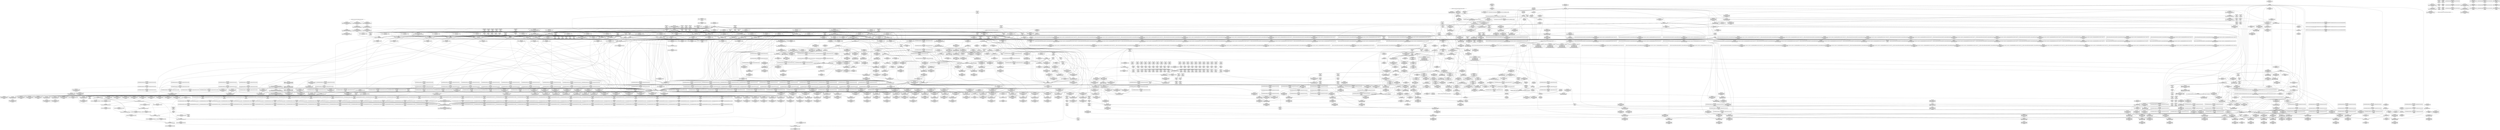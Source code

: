digraph {
	CE0x490bf90 [shape=record,shape=Mrecord,label="{CE0x490bf90|socket_type_to_security_class:_tmp43|security/selinux/hooks.c,1218}"]
	CE0x483b4a0 [shape=record,shape=Mrecord,label="{CE0x483b4a0|socket_type_to_security_class:_sw.bb25|*SummSink*}"]
	CE0x489b800 [shape=record,shape=Mrecord,label="{CE0x489b800|__llvm_gcov_indirect_counter_increment:_tmp1}"]
	CE0x48f7fc0 [shape=record,shape=Mrecord,label="{CE0x48f7fc0|i64*_getelementptr_inbounds_(_5_x_i64_,_5_x_i64_*___llvm_gcov_ctr345,_i64_0,_i64_3)|*Constant*|*SummSink*}"]
	CE0x485c0e0 [shape=record,shape=Mrecord,label="{CE0x485c0e0|avc_has_perm:_entry|*SummSink*}"]
	CE0x4914ee0 [shape=record,shape=Mrecord,label="{CE0x4914ee0|socket_type_to_security_class:_tmp48|security/selinux/hooks.c,1224|*SummSink*}"]
	CE0x484e870 [shape=record,shape=Mrecord,label="{CE0x484e870|i64*_getelementptr_inbounds_(_57_x_i64_,_57_x_i64_*___llvm_gcov_ctr342,_i64_0,_i64_41)|*Constant*|*SummSink*}"]
	CE0x4885cf0 [shape=record,shape=Mrecord,label="{CE0x4885cf0|socket_type_to_security_class:_tmp10|security/selinux/hooks.c,1186}"]
	CE0x48735c0 [shape=record,shape=Mrecord,label="{CE0x48735c0|socket_type_to_security_class:_sw.bb14|*SummSink*}"]
	CE0x489d470 [shape=record,shape=Mrecord,label="{CE0x489d470|i64*_getelementptr_inbounds_(_57_x_i64_,_57_x_i64_*___llvm_gcov_ctr342,_i64_0,_i64_0)|*Constant*|*SummSource*}"]
	CE0x4897750 [shape=record,shape=Mrecord,label="{CE0x4897750|i32_15|*Constant*|*SummSource*}"]
	CE0x4832c60 [shape=record,shape=Mrecord,label="{CE0x4832c60|selinux_socket_create:_tmp15|security/selinux/hooks.c,3982}"]
	CE0x4824ae0 [shape=record,shape=Mrecord,label="{CE0x4824ae0|selinux_socket_create:_call11|security/selinux/hooks.c,3990|*SummSink*}"]
	CE0x485ba60 [shape=record,shape=Mrecord,label="{CE0x485ba60|i32_(i32,_i32,_i16,_i32,_%struct.common_audit_data*)*_bitcast_(i32_(i32,_i32,_i16,_i32,_%struct.common_audit_data.495*)*_avc_has_perm_to_i32_(i32,_i32,_i16,_i32,_%struct.common_audit_data*)*)|*Constant*|*SummSink*}"]
	CE0x4881c60 [shape=record,shape=Mrecord,label="{CE0x4881c60|socket_type_to_security_class:_tmp13|security/selinux/hooks.c,1187|*SummSource*}"]
	CE0x4826060 [shape=record,shape=Mrecord,label="{CE0x4826060|selinux_socket_create:_tmp17|security/selinux/hooks.c,3982}"]
	CE0x4869890 [shape=record,shape=Mrecord,label="{CE0x4869890|i16_16|*Constant*}"]
	CE0x4831580 [shape=record,shape=Mrecord,label="{CE0x4831580|i64**_getelementptr_inbounds_(_100_x_i64*_,_100_x_i64*_*___llvm_gcda_edge_table343,_i64_0,_i64_8)|*Constant*|*SummSink*}"]
	CE0x4835330 [shape=record,shape=Mrecord,label="{CE0x4835330|_ret_void}"]
	CE0x493efe0 [shape=record,shape=Mrecord,label="{CE0x493efe0|default_protocol_stream:_cmp1|security/selinux/hooks.c,1162|*SummSink*}"]
	CE0x486ade0 [shape=record,shape=Mrecord,label="{CE0x486ade0|i16_32|*Constant*|*SummSink*}"]
	CE0x4890d00 [shape=record,shape=Mrecord,label="{CE0x4890d00|i32_7|*Constant*|*SummSource*}"]
	CE0x485a350 [shape=record,shape=Mrecord,label="{CE0x485a350|selinux_socket_create:_tmp35|security/selinux/hooks.c,3995}"]
	CE0x480f610 [shape=record,shape=Mrecord,label="{CE0x480f610|COLLAPSED:_GIRE_selinux_xfrm_refcount_global_%struct.atomic_t_zeroinitializer,_align_4:_elem_0:default:}"]
	CE0x4838bf0 [shape=record,shape=Mrecord,label="{CE0x4838bf0|socket_type_to_security_class:_tmp6|security/selinux/hooks.c,1181|*SummSource*}"]
	CE0x4897b50 [shape=record,shape=Mrecord,label="{CE0x4897b50|i32_2|*Constant*|*SummSource*}"]
	CE0x48a4ac0 [shape=record,shape=Mrecord,label="{CE0x48a4ac0|__llvm_gcov_indirect_counter_increment:_tmp5|*SummSource*}"]
	CE0x4888760 [shape=record,shape=Mrecord,label="{CE0x4888760|__llvm_gcov_indirect_counter_increment:_exit|*SummSource*}"]
	CE0x47f3df0 [shape=record,shape=Mrecord,label="{CE0x47f3df0|i64_1|*Constant*}"]
	CE0x48917e0 [shape=record,shape=Mrecord,label="{CE0x48917e0|i32_9|*Constant*|*SummSink*}"]
	CE0x481b890 [shape=record,shape=Mrecord,label="{CE0x481b890|selinux_socket_create:_type|Function::selinux_socket_create&Arg::type::|*SummSink*}"]
	CE0x481cca0 [shape=record,shape=Mrecord,label="{CE0x481cca0|selinux_socket_create:_tmp30|security/selinux/hooks.c,3992}"]
	CE0x4850f00 [shape=record,shape=Mrecord,label="{CE0x4850f00|socket_type_to_security_class:_tmp31|security/selinux/hooks.c,1206}"]
	CE0x49417f0 [shape=record,shape=Mrecord,label="{CE0x49417f0|default_protocol_stream:_tmp10|security/selinux/hooks.c,1162|*SummSink*}"]
	CE0x49147b0 [shape=record,shape=Mrecord,label="{CE0x49147b0|i64**_getelementptr_inbounds_(_100_x_i64*_,_100_x_i64*_*___llvm_gcda_edge_table343,_i64_0,_i64_56)|*Constant*|*SummSource*}"]
	CE0x49009d0 [shape=record,shape=Mrecord,label="{CE0x49009d0|i64*_getelementptr_inbounds_(_57_x_i64_,_57_x_i64_*___llvm_gcov_ctr342,_i64_0,_i64_44)|*Constant*}"]
	CE0x48a0000 [shape=record,shape=Mrecord,label="{CE0x48a0000|i64*_getelementptr_inbounds_(_57_x_i64_,_57_x_i64_*___llvm_gcov_ctr342,_i64_0,_i64_55)|*Constant*|*SummSource*}"]
	CE0x4820d50 [shape=record,shape=Mrecord,label="{CE0x4820d50|socket_type_to_security_class:_if.else|*SummSink*}"]
	CE0x4876ee0 [shape=record,shape=Mrecord,label="{CE0x4876ee0|i32_10|*Constant*}"]
	CE0x48347d0 [shape=record,shape=Mrecord,label="{CE0x48347d0|selinux_socket_create:_protocol|Function::selinux_socket_create&Arg::protocol::|*SummSource*}"]
	CE0x485b330 [shape=record,shape=Mrecord,label="{CE0x485b330|selinux_socket_create:_call16|security/selinux/hooks.c,3995|*SummSource*}"]
	CE0x486a450 [shape=record,shape=Mrecord,label="{CE0x486a450|i16_20|*Constant*|*SummSink*}"]
	CE0x486dd90 [shape=record,shape=Mrecord,label="{CE0x486dd90|i64*_getelementptr_inbounds_(_57_x_i64_,_57_x_i64_*___llvm_gcov_ctr342,_i64_0,_i64_26)|*Constant*}"]
	CE0x48b4080 [shape=record,shape=Mrecord,label="{CE0x48b4080|_call_void_mcount()_#3}"]
	CE0x486b540 [shape=record,shape=Mrecord,label="{CE0x486b540|socket_type_to_security_class:_retval.0}"]
	CE0x4849d90 [shape=record,shape=Mrecord,label="{CE0x4849d90|i64*_getelementptr_inbounds_(_57_x_i64_,_57_x_i64_*___llvm_gcov_ctr342,_i64_0,_i64_14)|*Constant*|*SummSource*}"]
	CE0x4886c10 [shape=record,shape=Mrecord,label="{CE0x4886c10|socket_sockcreate_sid:_tmp2|*LoadInst*|security/selinux/hooks.c,3953}"]
	CE0x48fbeb0 [shape=record,shape=Mrecord,label="{CE0x48fbeb0|socket_sockcreate_sid:_tmp11|security/selinux/hooks.c,3958}"]
	CE0x484ade0 [shape=record,shape=Mrecord,label="{CE0x484ade0|selinux_socket_create:_tmp31|security/selinux/hooks.c,3992|*SummSource*}"]
	CE0x48b4120 [shape=record,shape=Mrecord,label="{CE0x48b4120|_call_void_mcount()_#3|*SummSource*}"]
	CE0x486e2d0 [shape=record,shape=Mrecord,label="{CE0x486e2d0|socket_type_to_security_class:_tmp21|security/selinux/hooks.c,1192|*SummSink*}"]
	CE0x48583c0 [shape=record,shape=Mrecord,label="{CE0x48583c0|i64*_getelementptr_inbounds_(_18_x_i64_,_18_x_i64_*___llvm_gcov_ctr341,_i64_0,_i64_15)|*Constant*|*SummSource*}"]
	CE0x4872070 [shape=record,shape=Mrecord,label="{CE0x4872070|socket_type_to_security_class:_sw.bb12|*SummSource*}"]
	CE0x48611c0 [shape=record,shape=Mrecord,label="{CE0x48611c0|i64*_getelementptr_inbounds_(_57_x_i64_,_57_x_i64_*___llvm_gcov_ctr342,_i64_0,_i64_54)|*Constant*|*SummSink*}"]
	CE0x482eb60 [shape=record,shape=Mrecord,label="{CE0x482eb60|get_current:_tmp}"]
	CE0x482fd60 [shape=record,shape=Mrecord,label="{CE0x482fd60|i8_1|*Constant*}"]
	CE0x4835230 [shape=record,shape=Mrecord,label="{CE0x4835230|__llvm_gcov_indirect_counter_increment:_counters|Function::__llvm_gcov_indirect_counter_increment&Arg::counters::|*SummSink*}"]
	CE0x490a430 [shape=record,shape=Mrecord,label="{CE0x490a430|_call_void___llvm_gcov_indirect_counter_increment(i32*___llvm_gcov_global_state_pred344,_i64**_getelementptr_inbounds_(_100_x_i64*_,_100_x_i64*_*___llvm_gcda_edge_table343,_i64_0,_i64_88)),_!dbg_!27749|security/selinux/hooks.c,1218|*SummSource*}"]
	CE0x4824e90 [shape=record,shape=Mrecord,label="{CE0x4824e90|GLOBAL:_socket_type_to_security_class|*Constant*}"]
	CE0x4835cc0 [shape=record,shape=Mrecord,label="{CE0x4835cc0|_call_void___llvm_gcov_indirect_counter_increment(i32*___llvm_gcov_global_state_pred344,_i64**_getelementptr_inbounds_(_100_x_i64*_,_100_x_i64*_*___llvm_gcda_edge_table343,_i64_0,_i64_32)),_!dbg_!27718|security/selinux/hooks.c,1177|*SummSink*}"]
	CE0x487f1e0 [shape=record,shape=Mrecord,label="{CE0x487f1e0|selinux_socket_create:_tmp39|security/selinux/hooks.c,3996|*SummSink*}"]
	CE0x487f470 [shape=record,shape=Mrecord,label="{CE0x487f470|selinux_socket_create:_tmp39|security/selinux/hooks.c,3996}"]
	CE0x490b860 [shape=record,shape=Mrecord,label="{CE0x490b860|socket_type_to_security_class:_tmp42|security/selinux/hooks.c,1218|*SummSource*}"]
	CE0x484bb30 [shape=record,shape=Mrecord,label="{CE0x484bb30|selinux_socket_create:_call12|security/selinux/hooks.c,3991|*SummSource*}"]
	CE0x4834a40 [shape=record,shape=Mrecord,label="{CE0x4834a40|socket_type_to_security_class:_sw.default}"]
	CE0x49004b0 [shape=record,shape=Mrecord,label="{CE0x49004b0|i64**_getelementptr_inbounds_(_100_x_i64*_,_100_x_i64*_*___llvm_gcda_edge_table343,_i64_0,_i64_72)|*Constant*}"]
	CE0x48f8bf0 [shape=record,shape=Mrecord,label="{CE0x48f8bf0|socket_sockcreate_sid:_sockcreate_sid1|security/selinux/hooks.c,3954|*SummSink*}"]
	CE0x484eb50 [shape=record,shape=Mrecord,label="{CE0x484eb50|socket_type_to_security_class:_tmp29|security/selinux/hooks.c,1204}"]
	CE0x4895820 [shape=record,shape=Mrecord,label="{CE0x4895820|socket_type_to_security_class:_tmp44|security/selinux/hooks.c,1220|*SummSource*}"]
	CE0x486a9a0 [shape=record,shape=Mrecord,label="{CE0x486a9a0|i16_15|*Constant*|*SummSource*}"]
	CE0x4891140 [shape=record,shape=Mrecord,label="{CE0x4891140|i32_7|*Constant*|*SummSink*}"]
	CE0x48874c0 [shape=record,shape=Mrecord,label="{CE0x48874c0|__llvm_gcov_indirect_counter_increment:_bb4|*SummSource*}"]
	CE0x490c930 [shape=record,shape=Mrecord,label="{CE0x490c930|_call_void___llvm_gcov_indirect_counter_increment(i32*___llvm_gcov_global_state_pred344,_i64**_getelementptr_inbounds_(_100_x_i64*_,_100_x_i64*_*___llvm_gcda_edge_table343,_i64_0,_i64_92)),_!dbg_!27750|security/selinux/hooks.c,1220}"]
	CE0x481e7b0 [shape=record,shape=Mrecord,label="{CE0x481e7b0|socket_type_to_security_class:_tmp22|security/selinux/hooks.c,1194|*SummSource*}"]
	CE0x48a8d20 [shape=record,shape=Mrecord,label="{CE0x48a8d20|default_protocol_dgram:_lor.rhs|*SummSource*}"]
	CE0x4854f40 [shape=record,shape=Mrecord,label="{CE0x4854f40|GLOBAL:_security_transition_sid|*Constant*}"]
	CE0x485e960 [shape=record,shape=Mrecord,label="{CE0x485e960|socket_type_to_security_class:_tmp53|security/selinux/hooks.c,1229}"]
	CE0x481f360 [shape=record,shape=Mrecord,label="{CE0x481f360|selinux_socket_create:_tmp18|security/selinux/hooks.c,3982|*SummSink*}"]
	CE0x48257d0 [shape=record,shape=Mrecord,label="{CE0x48257d0|selinux_socket_create:_tmp4|security/selinux/hooks.c,3982}"]
	CE0x4869df0 [shape=record,shape=Mrecord,label="{CE0x4869df0|i16_24|*Constant*|*SummSink*}"]
	CE0x481b6b0 [shape=record,shape=Mrecord,label="{CE0x481b6b0|selinux_socket_create:_type|Function::selinux_socket_create&Arg::type::|*SummSource*}"]
	CE0x482d370 [shape=record,shape=Mrecord,label="{CE0x482d370|selinux_socket_create:_tmp15|security/selinux/hooks.c,3982|*SummSource*}"]
	CE0x48721a0 [shape=record,shape=Mrecord,label="{CE0x48721a0|socket_type_to_security_class:_sw.bb12|*SummSink*}"]
	CE0x4834020 [shape=record,shape=Mrecord,label="{CE0x4834020|socket_type_to_security_class:_sw.bb18|*SummSource*}"]
	CE0x47fcaf0 [shape=record,shape=Mrecord,label="{CE0x47fcaf0|selinux_socket_create:_return|*SummSink*}"]
	CE0x480e310 [shape=record,shape=Mrecord,label="{CE0x480e310|i64_10|*Constant*}"]
	CE0x489d290 [shape=record,shape=Mrecord,label="{CE0x489d290|socket_sockcreate_sid:_tmp3|security/selinux/hooks.c,3953|*SummSink*}"]
	CE0x4820060 [shape=record,shape=Mrecord,label="{CE0x4820060|selinux_socket_create:_tmp22|security/selinux/hooks.c,3987|*SummSource*}"]
	CE0x47f4ce0 [shape=record,shape=Mrecord,label="{CE0x47f4ce0|selinux_socket_create:_tmp1|*SummSink*}"]
	CE0x48492f0 [shape=record,shape=Mrecord,label="{CE0x48492f0|_ret_i16_%retval.0,_!dbg_!27757|security/selinux/hooks.c,1235|*SummSource*}"]
	CE0x48ff550 [shape=record,shape=Mrecord,label="{CE0x48ff550|socket_sockcreate_sid:_if.end|*SummSource*}"]
	CE0x48fc7e0 [shape=record,shape=Mrecord,label="{CE0x48fc7e0|_call_void_mcount()_#3|*SummSink*}"]
	CE0x4945b00 [shape=record,shape=Mrecord,label="{CE0x4945b00|default_protocol_dgram:_tmp3|security/selinux/hooks.c,1167|*SummSink*}"]
	CE0x4886e60 [shape=record,shape=Mrecord,label="{CE0x4886e60|socket_sockcreate_sid:_tmp2|*LoadInst*|security/selinux/hooks.c,3953|*SummSink*}"]
	CE0x488fad0 [shape=record,shape=Mrecord,label="{CE0x488fad0|i64*_getelementptr_inbounds_(_57_x_i64_,_57_x_i64_*___llvm_gcov_ctr342,_i64_0,_i64_29)|*Constant*|*SummSink*}"]
	CE0x4876ab0 [shape=record,shape=Mrecord,label="{CE0x4876ab0|socket_sockcreate_sid:_tmp1|*SummSource*}"]
	CE0x49036a0 [shape=record,shape=Mrecord,label="{CE0x49036a0|socket_type_to_security_class:_tmp36|security/selinux/hooks.c,1212|*SummSource*}"]
	CE0x482ea50 [shape=record,shape=Mrecord,label="{CE0x482ea50|socket_type_to_security_class:_if.then}"]
	CE0x4839040 [shape=record,shape=Mrecord,label="{CE0x4839040|i64*_getelementptr_inbounds_(_57_x_i64_,_57_x_i64_*___llvm_gcov_ctr342,_i64_0,_i64_15)|*Constant*|*SummSink*}"]
	CE0x482a4e0 [shape=record,shape=Mrecord,label="{CE0x482a4e0|selinux_socket_create:_tmp4|security/selinux/hooks.c,3982|*SummSource*}"]
	CE0x48a6d90 [shape=record,shape=Mrecord,label="{CE0x48a6d90|GLOBAL:_default_protocol_dgram|*Constant*|*SummSink*}"]
	CE0x485e680 [shape=record,shape=Mrecord,label="{CE0x485e680|i64*_getelementptr_inbounds_(_57_x_i64_,_57_x_i64_*___llvm_gcov_ctr342,_i64_0,_i64_53)|*Constant*|*SummSink*}"]
	CE0x4911cd0 [shape=record,shape=Mrecord,label="{CE0x4911cd0|i64**_getelementptr_inbounds_(_100_x_i64*_,_100_x_i64*_*___llvm_gcda_edge_table343,_i64_0,_i64_96)|*Constant*}"]
	CE0x4860b70 [shape=record,shape=Mrecord,label="{CE0x4860b70|i64**_getelementptr_inbounds_(_100_x_i64*_,_100_x_i64*_*___llvm_gcda_edge_table343,_i64_0,_i64_24)|*Constant*|*SummSink*}"]
	CE0x47fab40 [shape=record,shape=Mrecord,label="{CE0x47fab40|_call_void_mcount()_#3|*SummSource*}"]
	CE0x480cfd0 [shape=record,shape=Mrecord,label="{CE0x480cfd0|_call_void_lockdep_rcu_suspicious(i8*_getelementptr_inbounds_(_25_x_i8_,_25_x_i8_*_.str3,_i32_0,_i32_0),_i32_3982,_i8*_getelementptr_inbounds_(_45_x_i8_,_45_x_i8_*_.str12,_i32_0,_i32_0))_#10,_!dbg_!27732|security/selinux/hooks.c,3982|*SummSource*}"]
	CE0x480d040 [shape=record,shape=Mrecord,label="{CE0x480d040|_call_void_lockdep_rcu_suspicious(i8*_getelementptr_inbounds_(_25_x_i8_,_25_x_i8_*_.str3,_i32_0,_i32_0),_i32_3982,_i8*_getelementptr_inbounds_(_45_x_i8_,_45_x_i8_*_.str12,_i32_0,_i32_0))_#10,_!dbg_!27732|security/selinux/hooks.c,3982|*SummSink*}"]
	CE0x4811690 [shape=record,shape=Mrecord,label="{CE0x4811690|selinux_socket_create:_call4|security/selinux/hooks.c,3982|*SummSource*}"]
	CE0x487d7c0 [shape=record,shape=Mrecord,label="{CE0x487d7c0|avc_has_perm:_requested|Function::avc_has_perm&Arg::requested::|*SummSource*}"]
	CE0x486aab0 [shape=record,shape=Mrecord,label="{CE0x486aab0|i16_15|*Constant*|*SummSink*}"]
	CE0x483afd0 [shape=record,shape=Mrecord,label="{CE0x483afd0|i64*_getelementptr_inbounds_(_6_x_i64_,_6_x_i64_*___llvm_gcov_ctr347,_i64_0,_i64_0)|*Constant*|*SummSource*}"]
	CE0x4899ba0 [shape=record,shape=Mrecord,label="{CE0x4899ba0|GLOBAL:_default_protocol_stream|*Constant*|*SummSink*}"]
	CE0x48823c0 [shape=record,shape=Mrecord,label="{CE0x48823c0|i64*_getelementptr_inbounds_(_57_x_i64_,_57_x_i64_*___llvm_gcov_ctr342,_i64_0,_i64_23)|*Constant*}"]
	CE0x4827450 [shape=record,shape=Mrecord,label="{CE0x4827450|selinux_socket_create:_tmp24|security/selinux/hooks.c,3987|*SummSink*}"]
	CE0x48389f0 [shape=record,shape=Mrecord,label="{CE0x48389f0|i64**_getelementptr_inbounds_(_100_x_i64*_,_100_x_i64*_*___llvm_gcda_edge_table343,_i64_0,_i64_28)|*Constant*|*SummSink*}"]
	CE0x4914370 [shape=record,shape=Mrecord,label="{CE0x4914370|i64**_getelementptr_inbounds_(_100_x_i64*_,_100_x_i64*_*___llvm_gcda_edge_table343,_i64_0,_i64_56)|*Constant*}"]
	CE0x4888c70 [shape=record,shape=Mrecord,label="{CE0x4888c70|socket_sockcreate_sid:_tmp5|security/selinux/hooks.c,3953|*SummSource*}"]
	CE0x4815250 [shape=record,shape=Mrecord,label="{CE0x4815250|i64*_getelementptr_inbounds_(_18_x_i64_,_18_x_i64_*___llvm_gcov_ctr341,_i64_0,_i64_9)|*Constant*|*SummSource*}"]
	CE0x4908b20 [shape=record,shape=Mrecord,label="{CE0x4908b20|i64**_getelementptr_inbounds_(_100_x_i64*_,_100_x_i64*_*___llvm_gcda_edge_table343,_i64_0,_i64_84)|*Constant*|*SummSink*}"]
	CE0x48137f0 [shape=record,shape=Mrecord,label="{CE0x48137f0|_call_void___llvm_gcov_indirect_counter_increment(i32*___llvm_gcov_global_state_pred344,_i64**_getelementptr_inbounds_(_100_x_i64*_,_100_x_i64*_*___llvm_gcda_edge_table343,_i64_0,_i64_28)),_!dbg_!27721|security/selinux/hooks.c,1181|*SummSink*}"]
	CE0x4944070 [shape=record,shape=Mrecord,label="{CE0x4944070|GLOBAL:___llvm_gcov_ctr346|Global_var:__llvm_gcov_ctr346|*SummSource*}"]
	CE0x480f7f0 [shape=record,shape=Mrecord,label="{CE0x480f7f0|i32_3982|*Constant*|*SummSink*}"]
	CE0x486b440 [shape=record,shape=Mrecord,label="{CE0x486b440|i16_30|*Constant*|*SummSink*}"]
	CE0x486d510 [shape=record,shape=Mrecord,label="{CE0x486d510|socket_type_to_security_class:_tmp19|security/selinux/hooks.c,1191|*SummSource*}"]
	CE0x48a4180 [shape=record,shape=Mrecord,label="{CE0x48a4180|i32_17|*Constant*}"]
	CE0x48606c0 [shape=record,shape=Mrecord,label="{CE0x48606c0|i64**_getelementptr_inbounds_(_100_x_i64*_,_100_x_i64*_*___llvm_gcda_edge_table343,_i64_0,_i64_24)|*Constant*}"]
	CE0x4870a80 [shape=record,shape=Mrecord,label="{CE0x4870a80|socket_type_to_security_class:_tmp22|security/selinux/hooks.c,1194|*SummSink*}"]
	CE0x481b900 [shape=record,shape=Mrecord,label="{CE0x481b900|socket_type_to_security_class:_type|Function::socket_type_to_security_class&Arg::type::}"]
	CE0x4821840 [shape=record,shape=Mrecord,label="{CE0x4821840|COLLAPSED:_GCMRE___llvm_gcov_ctr341_internal_global_18_x_i64_zeroinitializer:_elem_0:default:}"]
	CE0x4872390 [shape=record,shape=Mrecord,label="{CE0x4872390|socket_type_to_security_class:_sw.epilog26|*SummSource*}"]
	CE0x4868e00 [shape=record,shape=Mrecord,label="{CE0x4868e00|i16_44|*Constant*|*SummSink*}"]
	CE0x4853180 [shape=record,shape=Mrecord,label="{CE0x4853180|socket_type_to_security_class:_tmp32|security/selinux/hooks.c,1208|*SummSource*}"]
	CE0x47f5680 [shape=record,shape=Mrecord,label="{CE0x47f5680|selinux_socket_create:_newsid|security/selinux/hooks.c, 3983|*SummSource*}"]
	CE0x484e420 [shape=record,shape=Mrecord,label="{CE0x484e420|socket_type_to_security_class:_tmp28|security/selinux/hooks.c,1204|*SummSource*}"]
	CE0x4834fd0 [shape=record,shape=Mrecord,label="{CE0x4834fd0|i32_0|*Constant*}"]
	CE0x485db80 [shape=record,shape=Mrecord,label="{CE0x485db80|i64**_getelementptr_inbounds_(_100_x_i64*_,_100_x_i64*_*___llvm_gcda_edge_table343,_i64_0,_i64_20)|*Constant*}"]
	CE0x48959b0 [shape=record,shape=Mrecord,label="{CE0x48959b0|i64*_getelementptr_inbounds_(_57_x_i64_,_57_x_i64_*___llvm_gcov_ctr342,_i64_0,_i64_49)|*Constant*|*SummSource*}"]
	CE0x487e3e0 [shape=record,shape=Mrecord,label="{CE0x487e3e0|_ret_i32_%retval.0,_!dbg_!27728|security/selinux/avc.c,775|*SummSink*}"]
	CE0x4857fd0 [shape=record,shape=Mrecord,label="{CE0x4857fd0|i64_0|*Constant*}"]
	CE0x4887450 [shape=record,shape=Mrecord,label="{CE0x4887450|__llvm_gcov_indirect_counter_increment:_pred|*SummSink*}"]
	CE0x4887eb0 [shape=record,shape=Mrecord,label="{CE0x4887eb0|socket_sockcreate_sid:_tmp3|security/selinux/hooks.c,3953}"]
	CE0x488f350 [shape=record,shape=Mrecord,label="{CE0x488f350|socket_sockcreate_sid:_tmp13|*LoadInst*|security/selinux/hooks.c,3958|*SummSource*}"]
	CE0x490b5f0 [shape=record,shape=Mrecord,label="{CE0x490b5f0|i64**_getelementptr_inbounds_(_100_x_i64*_,_100_x_i64*_*___llvm_gcda_edge_table343,_i64_0,_i64_88)|*Constant*|*SummSource*}"]
	CE0x4828630 [shape=record,shape=Mrecord,label="{CE0x4828630|selinux_socket_create:_tobool1|security/selinux/hooks.c,3982|*SummSource*}"]
	CE0x481dfd0 [shape=record,shape=Mrecord,label="{CE0x481dfd0|socket_type_to_security_class:_tmp21|security/selinux/hooks.c,1192|*SummSource*}"]
	CE0x4946080 [shape=record,shape=Mrecord,label="{CE0x4946080|default_protocol_dgram:_tmp4|security/selinux/hooks.c,1167|*SummSink*}"]
	CE0x4811850 [shape=record,shape=Mrecord,label="{CE0x4811850|selinux_socket_create:_call4|security/selinux/hooks.c,3982|*SummSink*}"]
	CE0x48263c0 [shape=record,shape=Mrecord,label="{CE0x48263c0|selinux_socket_create:_tmp17|security/selinux/hooks.c,3982|*SummSource*}"]
	CE0x489b5e0 [shape=record,shape=Mrecord,label="{CE0x489b5e0|COLLAPSED:_GCMRE___llvm_gcov_ctr98_internal_global_2_x_i64_zeroinitializer:_elem_0:default:}"]
	CE0x4906e70 [shape=record,shape=Mrecord,label="{CE0x4906e70|socket_type_to_security_class:_tmp39|security/selinux/hooks.c,1214|*SummSource*}"]
	CE0x4849860 [shape=record,shape=Mrecord,label="{CE0x4849860|socket_sockcreate_sid:_secclass|Function::socket_sockcreate_sid&Arg::secclass::|*SummSink*}"]
	CE0x48299e0 [shape=record,shape=Mrecord,label="{CE0x48299e0|i8*_getelementptr_inbounds_(_25_x_i8_,_25_x_i8_*_.str3,_i32_0,_i32_0)|*Constant*|*SummSource*}"]
	CE0x4836220 [shape=record,shape=Mrecord,label="{CE0x4836220|default_protocol_stream:_entry|*SummSink*}"]
	CE0x486eca0 [shape=record,shape=Mrecord,label="{CE0x486eca0|i32_17|*Constant*}"]
	CE0x489bd10 [shape=record,shape=Mrecord,label="{CE0x489bd10|socket_type_to_security_class:_sw.bb}"]
	CE0x487dbc0 [shape=record,shape=Mrecord,label="{CE0x487dbc0|%struct.common_audit_data*_null|*Constant*|*SummSink*}"]
	CE0x48a5100 [shape=record,shape=Mrecord,label="{CE0x48a5100|GLOBAL:___llvm_gcov_indirect_counter_increment|*Constant*}"]
	CE0x48a80d0 [shape=record,shape=Mrecord,label="{CE0x48a80d0|default_protocol_stream:_tmp1|*SummSource*}"]
	CE0x488fb40 [shape=record,shape=Mrecord,label="{CE0x488fb40|socket_type_to_security_class:_tmp26|security/selinux/hooks.c,1198|*SummSink*}"]
	CE0x48189a0 [shape=record,shape=Mrecord,label="{CE0x48189a0|selinux_socket_create:_tmp1}"]
	CE0x48c77e0 [shape=record,shape=Mrecord,label="{CE0x48c77e0|_call_void___llvm_gcov_indirect_counter_increment(i32*___llvm_gcov_global_state_pred344,_i64**_getelementptr_inbounds_(_100_x_i64*_,_100_x_i64*_*___llvm_gcda_edge_table343,_i64_0,_i64_52)),_!dbg_!27737|security/selinux/hooks.c,1196|*SummSource*}"]
	CE0x486b330 [shape=record,shape=Mrecord,label="{CE0x486b330|i16_30|*Constant*|*SummSource*}"]
	CE0x482e600 [shape=record,shape=Mrecord,label="{CE0x482e600|selinux_socket_create:_tmp16|security/selinux/hooks.c,3982|*SummSink*}"]
	CE0x48844b0 [shape=record,shape=Mrecord,label="{CE0x48844b0|__llvm_gcov_indirect_counter_increment:_entry}"]
	CE0x4901290 [shape=record,shape=Mrecord,label="{CE0x4901290|socket_type_to_security_class:_tmp35|security/selinux/hooks.c,1210}"]
	CE0x48a9000 [shape=record,shape=Mrecord,label="{CE0x48a9000|socket_sockcreate_sid:_tmp10|security/selinux/hooks.c,3958|*SummSource*}"]
	CE0x48cbac0 [shape=record,shape=Mrecord,label="{CE0x48cbac0|socket_type_to_security_class:_tmp25|security/selinux/hooks.c,1196}"]
	CE0x481d1c0 [shape=record,shape=Mrecord,label="{CE0x481d1c0|selinux_socket_create:_sid|security/selinux/hooks.c,3995|*SummSource*}"]
	CE0x48955f0 [shape=record,shape=Mrecord,label="{CE0x48955f0|__llvm_gcov_indirect_counter_increment:_tmp2|*SummSink*}"]
	CE0x48c9ac0 [shape=record,shape=Mrecord,label="{CE0x48c9ac0|i64**_getelementptr_inbounds_(_100_x_i64*_,_100_x_i64*_*___llvm_gcda_edge_table343,_i64_0,_i64_40)|*Constant*|*SummSource*}"]
	CE0x488a4a0 [shape=record,shape=Mrecord,label="{CE0x488a4a0|i64*_getelementptr_inbounds_(_5_x_i64_,_5_x_i64_*___llvm_gcov_ctr346,_i64_0,_i64_0)|*Constant*}"]
	CE0x483a240 [shape=record,shape=Mrecord,label="{CE0x483a240|i32_6|*Constant*|*SummSource*}"]
	CE0x489fc00 [shape=record,shape=Mrecord,label="{CE0x489fc00|i64**_getelementptr_inbounds_(_100_x_i64*_,_100_x_i64*_*___llvm_gcda_edge_table343,_i64_0,_i64_0)|*Constant*|*SummSource*}"]
	CE0x48285c0 [shape=record,shape=Mrecord,label="{CE0x48285c0|selinux_socket_create:_tobool1|security/selinux/hooks.c,3982|*SummSink*}"]
	CE0x49156b0 [shape=record,shape=Mrecord,label="{CE0x49156b0|socket_type_to_security_class:_tmp49|security/selinux/hooks.c,1224|*SummSource*}"]
	CE0x4851bc0 [shape=record,shape=Mrecord,label="{CE0x4851bc0|_call_void___llvm_gcov_indirect_counter_increment(i32*___llvm_gcov_global_state_pred344,_i64**_getelementptr_inbounds_(_100_x_i64*_,_100_x_i64*_*___llvm_gcda_edge_table343,_i64_0,_i64_68)),_!dbg_!27744|security/selinux/hooks.c,1208|*SummSink*}"]
	CE0x4829e40 [shape=record,shape=Mrecord,label="{CE0x4829e40|get_current:_entry}"]
	CE0x485b8a0 [shape=record,shape=Mrecord,label="{CE0x485b8a0|i32_(i32,_i32,_i16,_i32,_%struct.common_audit_data*)*_bitcast_(i32_(i32,_i32,_i16,_i32,_%struct.common_audit_data.495*)*_avc_has_perm_to_i32_(i32,_i32,_i16,_i32,_%struct.common_audit_data*)*)|*Constant*|*SummSource*}"]
	CE0x48770f0 [shape=record,shape=Mrecord,label="{CE0x48770f0|i32_10|*Constant*|*SummSink*}"]
	CE0x481fd70 [shape=record,shape=Mrecord,label="{CE0x481fd70|selinux_socket_create:_do.body}"]
	CE0x4849c00 [shape=record,shape=Mrecord,label="{CE0x4849c00|socket_type_to_security_class:_tmp4|security/selinux/hooks.c,1179|*SummSource*}"]
	CE0x489e260 [shape=record,shape=Mrecord,label="{CE0x489e260|GLOBAL:___llvm_gcov_ctr347|Global_var:__llvm_gcov_ctr347|*SummSource*}"]
	CE0x48a1ab0 [shape=record,shape=Mrecord,label="{CE0x48a1ab0|socket_type_to_security_class:_tmp2|security/selinux/hooks.c,1177}"]
	CE0x48964b0 [shape=record,shape=Mrecord,label="{CE0x48964b0|socket_type_to_security_class:_tmp45|security/selinux/hooks.c,1220|*SummSource*}"]
	CE0x48a75c0 [shape=record,shape=Mrecord,label="{CE0x48a75c0|default_protocol_dgram:_protocol|Function::default_protocol_dgram&Arg::protocol::|*SummSink*}"]
	CE0x489a9b0 [shape=record,shape=Mrecord,label="{CE0x489a9b0|socket_type_to_security_class:_tmp4|security/selinux/hooks.c,1179}"]
	CE0x4867490 [shape=record,shape=Mrecord,label="{CE0x4867490|i16_34|*Constant*|*SummSink*}"]
	CE0x484a840 [shape=record,shape=Mrecord,label="{CE0x484a840|socket_type_to_security_class:_tmp5|security/selinux/hooks.c,1179|*SummSource*}"]
	CE0x487f170 [shape=record,shape=Mrecord,label="{CE0x487f170|selinux_socket_create:_tmp38|security/selinux/hooks.c,3996|*SummSink*}"]
	CE0x4827960 [shape=record,shape=Mrecord,label="{CE0x4827960|selinux_socket_create:_tmp25|security/selinux/hooks.c,3987|*SummSink*}"]
	CE0x48872f0 [shape=record,shape=Mrecord,label="{CE0x48872f0|socket_type_to_security_class:_tmp1|*SummSource*}"]
	CE0x4869460 [shape=record,shape=Mrecord,label="{CE0x4869460|i16_40|*Constant*|*SummSink*}"]
	CE0x484b2e0 [shape=record,shape=Mrecord,label="{CE0x484b2e0|selinux_socket_create:_tmp32|security/selinux/hooks.c,3993}"]
	CE0x490cf70 [shape=record,shape=Mrecord,label="{CE0x490cf70|_call_void___llvm_gcov_indirect_counter_increment(i32*___llvm_gcov_global_state_pred344,_i64**_getelementptr_inbounds_(_100_x_i64*_,_100_x_i64*_*___llvm_gcda_edge_table343,_i64_0,_i64_92)),_!dbg_!27750|security/selinux/hooks.c,1220|*SummSource*}"]
	CE0x4899610 [shape=record,shape=Mrecord,label="{CE0x4899610|GLOBAL:_default_protocol_stream|*Constant*}"]
	CE0x4830390 [shape=record,shape=Mrecord,label="{CE0x4830390|socket_type_to_security_class:_return|*SummSource*}"]
	CE0x4906710 [shape=record,shape=Mrecord,label="{CE0x4906710|socket_type_to_security_class:_tmp39|security/selinux/hooks.c,1214|*SummSink*}"]
	CE0x48106b0 [shape=record,shape=Mrecord,label="{CE0x48106b0|selinux_socket_create:_tmp2|*SummSink*}"]
	CE0x4808330 [shape=record,shape=Mrecord,label="{CE0x4808330|selinux_socket_create:_tmp7|security/selinux/hooks.c,3982|*SummSink*}"]
	CE0x4913c40 [shape=record,shape=Mrecord,label="{CE0x4913c40|socket_type_to_security_class:_tmp48|security/selinux/hooks.c,1224}"]
	CE0x49162b0 [shape=record,shape=Mrecord,label="{CE0x49162b0|_call_void___llvm_gcov_indirect_counter_increment(i32*___llvm_gcov_global_state_pred344,_i64**_getelementptr_inbounds_(_100_x_i64*_,_100_x_i64*_*___llvm_gcda_edge_table343,_i64_0,_i64_16)),_!dbg_!27753|security/selinux/hooks.c,1227|*SummSink*}"]
	CE0x481fba0 [shape=record,shape=Mrecord,label="{CE0x481fba0|GLOBAL:_get_current|*Constant*|*SummSink*}"]
	CE0x48223a0 [shape=record,shape=Mrecord,label="{CE0x48223a0|selinux_socket_create:_tmp20|security/selinux/hooks.c,3982}"]
	CE0x485f940 [shape=record,shape=Mrecord,label="{CE0x485f940|_call_void___llvm_gcov_indirect_counter_increment(i32*___llvm_gcov_global_state_pred344,_i64**_getelementptr_inbounds_(_100_x_i64*_,_100_x_i64*_*___llvm_gcda_edge_table343,_i64_0,_i64_24)),_!dbg_!27755|security/selinux/hooks.c,1231|*SummSource*}"]
	CE0x487cd70 [shape=record,shape=Mrecord,label="{CE0x487cd70|socket_type_to_security_class:_tmp18|security/selinux/hooks.c,1191|*SummSource*}"]
	CE0x47ffb00 [shape=record,shape=Mrecord,label="{CE0x47ffb00|i64*_getelementptr_inbounds_(_18_x_i64_,_18_x_i64_*___llvm_gcov_ctr341,_i64_0,_i64_12)|*Constant*}"]
	CE0x489bee0 [shape=record,shape=Mrecord,label="{CE0x489bee0|socket_type_to_security_class:_sw.bb|*SummSink*}"]
	CE0x481ff40 [shape=record,shape=Mrecord,label="{CE0x481ff40|selinux_socket_create:_tmp22|security/selinux/hooks.c,3987}"]
	CE0x481c300 [shape=record,shape=Mrecord,label="{CE0x481c300|selinux_socket_create:_tmp28|security/selinux/hooks.c,3992}"]
	CE0x4837f50 [shape=record,shape=Mrecord,label="{CE0x4837f50|_call_void_mcount()_#3|*SummSource*}"]
	CE0x48914d0 [shape=record,shape=Mrecord,label="{CE0x48914d0|i32_13|*Constant*|*SummSink*}"]
	CE0x486aee0 [shape=record,shape=Mrecord,label="{CE0x486aee0|i16_21|*Constant*}"]
	CE0x483b430 [shape=record,shape=Mrecord,label="{CE0x483b430|socket_type_to_security_class:_if.then|*SummSink*}"]
	CE0x482ca10 [shape=record,shape=Mrecord,label="{CE0x482ca10|i8*_getelementptr_inbounds_(_45_x_i8_,_45_x_i8_*_.str12,_i32_0,_i32_0)|*Constant*|*SummSource*}"]
	CE0x4906910 [shape=record,shape=Mrecord,label="{CE0x4906910|socket_type_to_security_class:_tmp39|security/selinux/hooks.c,1214}"]
	CE0x480b870 [shape=record,shape=Mrecord,label="{CE0x480b870|selinux_socket_create:_tmp21|security/selinux/hooks.c,3982}"]
	CE0x487be20 [shape=record,shape=Mrecord,label="{CE0x487be20|i64_25|*Constant*}"]
	CE0x48b57b0 [shape=record,shape=Mrecord,label="{CE0x48b57b0|default_protocol_stream:_tmp4|security/selinux/hooks.c,1162}"]
	CE0x489db60 [shape=record,shape=Mrecord,label="{CE0x489db60|__llvm_gcov_indirect_counter_increment:_tmp|*SummSink*}"]
	CE0x4809ed0 [shape=record,shape=Mrecord,label="{CE0x4809ed0|selinux_socket_create:_tobool8|security/selinux/hooks.c,3987}"]
	CE0x48560f0 [shape=record,shape=Mrecord,label="{CE0x48560f0|i64*_getelementptr_inbounds_(_6_x_i64_,_6_x_i64_*___llvm_gcov_ctr347,_i64_0,_i64_5)|*Constant*|*SummSource*}"]
	CE0x486e760 [shape=record,shape=Mrecord,label="{CE0x486e760|default_protocol_dgram:_tmp7|security/selinux/hooks.c,1167|*SummSource*}"]
	CE0x4900fb0 [shape=record,shape=Mrecord,label="{CE0x4900fb0|i64*_getelementptr_inbounds_(_57_x_i64_,_57_x_i64_*___llvm_gcov_ctr342,_i64_0,_i64_44)|*Constant*|*SummSink*}"]
	CE0x4913010 [shape=record,shape=Mrecord,label="{CE0x4913010|socket_type_to_security_class:_tmp47|security/selinux/hooks.c,1222|*SummSource*}"]
	CE0x487e820 [shape=record,shape=Mrecord,label="{CE0x487e820|selinux_socket_create:_retval.0|*SummSource*}"]
	CE0x487d3b0 [shape=record,shape=Mrecord,label="{CE0x487d3b0|i32_8|*Constant*|*SummSource*}"]
	CE0x48574e0 [shape=record,shape=Mrecord,label="{CE0x48574e0|i64_20|*Constant*|*SummSource*}"]
	CE0x480b9a0 [shape=record,shape=Mrecord,label="{CE0x480b9a0|selinux_socket_create:_tmp21|security/selinux/hooks.c,3982|*SummSource*}"]
	CE0x48a74a0 [shape=record,shape=Mrecord,label="{CE0x48a74a0|default_protocol_dgram:_protocol|Function::default_protocol_dgram&Arg::protocol::|*SummSource*}"]
	CE0x482a250 [shape=record,shape=Mrecord,label="{CE0x482a250|_ret_%struct.task_struct*_%tmp4,_!dbg_!27714|./arch/x86/include/asm/current.h,14}"]
	CE0x4912840 [shape=record,shape=Mrecord,label="{CE0x4912840|socket_type_to_security_class:_tmp46|security/selinux/hooks.c,1222|*SummSink*}"]
	CE0x485c8e0 [shape=record,shape=Mrecord,label="{CE0x485c8e0|avc_has_perm:_ssid|Function::avc_has_perm&Arg::ssid::}"]
	CE0x48f6c20 [shape=record,shape=Mrecord,label="{CE0x48f6c20|default_protocol_stream:_tmp1|*SummSink*}"]
	CE0x5b545e0 [shape=record,shape=Mrecord,label="{CE0x5b545e0|i64_0|*Constant*|*SummSink*}"]
	CE0x48a60d0 [shape=record,shape=Mrecord,label="{CE0x48a60d0|i64**_getelementptr_inbounds_(_100_x_i64*_,_100_x_i64*_*___llvm_gcda_edge_table343,_i64_0,_i64_48)|*Constant*}"]
	CE0x484bcb0 [shape=record,shape=Mrecord,label="{CE0x484bcb0|selinux_socket_create:_call12|security/selinux/hooks.c,3991|*SummSink*}"]
	CE0x480b0a0 [shape=record,shape=Mrecord,label="{CE0x480b0a0|selinux_socket_create:_tmp5|security/selinux/hooks.c,3982|*SummSource*}"]
	CE0x48f5e70 [shape=record,shape=Mrecord,label="{CE0x48f5e70|socket_sockcreate_sid:_sockcreate_sid|security/selinux/hooks.c,3953}"]
	CE0x4916eb0 [shape=record,shape=Mrecord,label="{CE0x4916eb0|i64**_getelementptr_inbounds_(_100_x_i64*_,_100_x_i64*_*___llvm_gcda_edge_table343,_i64_0,_i64_16)|*Constant*}"]
	CE0x4882030 [shape=record,shape=Mrecord,label="{CE0x4882030|socket_type_to_security_class:_tmp14|security/selinux/hooks.c,1189|*SummSource*}"]
	CE0x47f5310 [shape=record,shape=Mrecord,label="{CE0x47f5310|selinux_socket_create:_if.then9|*SummSink*}"]
	CE0x48a7190 [shape=record,shape=Mrecord,label="{CE0x48a7190|default_protocol_dgram:_entry|*SummSink*}"]
	CE0x4891940 [shape=record,shape=Mrecord,label="{CE0x4891940|i32_4|*Constant*}"]
	CE0x483b920 [shape=record,shape=Mrecord,label="{CE0x483b920|i64*_getelementptr_inbounds_(_18_x_i64_,_18_x_i64_*___llvm_gcov_ctr341,_i64_0,_i64_0)|*Constant*|*SummSink*}"]
	CE0x48f67d0 [shape=record,shape=Mrecord,label="{CE0x48f67d0|socket_sockcreate_sid:_tmp7|security/selinux/hooks.c,3954}"]
	CE0x48954c0 [shape=record,shape=Mrecord,label="{CE0x48954c0|__llvm_gcov_indirect_counter_increment:_tmp2|*SummSource*}"]
	CE0x481d820 [shape=record,shape=Mrecord,label="{CE0x481d820|0:_i32,_4:_i32,_8:_i32,_12:_i32,_20:_i32,_:_CMRE_0,4_|*MultipleSource*|security/selinux/hooks.c,3995|security/selinux/hooks.c,3982|security/selinux/hooks.c,3982|Function::socket_sockcreate_sid&Arg::tsec::}"]
	CE0x489fe70 [shape=record,shape=Mrecord,label="{CE0x489fe70|socket_type_to_security_class:_tmp56|security/selinux/hooks.c,1234|*SummSource*}"]
	CE0x486ff50 [shape=record,shape=Mrecord,label="{CE0x486ff50|default_protocol_dgram:_tmp9|security/selinux/hooks.c,1167|*SummSource*}"]
	CE0x481b5d0 [shape=record,shape=Mrecord,label="{CE0x481b5d0|selinux_socket_create:_type|Function::selinux_socket_create&Arg::type::}"]
	CE0x4837960 [shape=record,shape=Mrecord,label="{CE0x4837960|i64**_getelementptr_inbounds_(_100_x_i64*_,_100_x_i64*_*___llvm_gcda_edge_table343,_i64_0,_i64_4)|*Constant*|*SummSink*}"]
	CE0x47f5050 [shape=record,shape=Mrecord,label="{CE0x47f5050|selinux_socket_create:_tmp|*SummSink*}"]
	CE0x483abd0 [shape=record,shape=Mrecord,label="{CE0x483abd0|i32_6|*Constant*}"]
	CE0x4820680 [shape=record,shape=Mrecord,label="{CE0x4820680|selinux_socket_create:_tmp23|security/selinux/hooks.c,3987|*SummSink*}"]
	CE0x47f48c0 [shape=record,shape=Mrecord,label="{CE0x47f48c0|i32_1|*Constant*|*SummSink*}"]
	CE0x4907a70 [shape=record,shape=Mrecord,label="{CE0x4907a70|_call_void___llvm_gcov_indirect_counter_increment(i32*___llvm_gcov_global_state_pred344,_i64**_getelementptr_inbounds_(_100_x_i64*_,_100_x_i64*_*___llvm_gcda_edge_table343,_i64_0,_i64_84)),_!dbg_!27748|security/selinux/hooks.c,1216|*SummSink*}"]
	"CONST[source:2(external),value:2(dynamic)][purpose:{subject}]"
	CE0x487da70 [shape=record,shape=Mrecord,label="{CE0x487da70|%struct.common_audit_data*_null|*Constant*|*SummSource*}"]
	CE0x484a030 [shape=record,shape=Mrecord,label="{CE0x484a030|i64*_getelementptr_inbounds_(_57_x_i64_,_57_x_i64_*___llvm_gcov_ctr342,_i64_0,_i64_14)|*Constant*|*SummSink*}"]
	CE0x4831780 [shape=record,shape=Mrecord,label="{CE0x4831780|socket_type_to_security_class:_call|security/selinux/hooks.c,1186|*SummSource*}"]
	CE0x4826f60 [shape=record,shape=Mrecord,label="{CE0x4826f60|GLOBAL:_selinux_socket_create.__warned|Global_var:selinux_socket_create.__warned|*SummSource*}"]
	CE0x487ba10 [shape=record,shape=Mrecord,label="{CE0x487ba10|i64_24|*Constant*}"]
	CE0x48495b0 [shape=record,shape=Mrecord,label="{CE0x48495b0|_ret_i16_%retval.0,_!dbg_!27757|security/selinux/hooks.c,1235|*SummSink*}"]
	CE0x4827670 [shape=record,shape=Mrecord,label="{CE0x4827670|selinux_socket_create:_tmp25|security/selinux/hooks.c,3987}"]
	CE0x481c4d0 [shape=record,shape=Mrecord,label="{CE0x481c4d0|selinux_socket_create:_tmp28|security/selinux/hooks.c,3992|*SummSink*}"]
	CE0x48a2420 [shape=record,shape=Mrecord,label="{CE0x48a2420|socket_type_to_security_class:_tmp2|security/selinux/hooks.c,1177|*SummSource*}"]
	CE0x486a880 [shape=record,shape=Mrecord,label="{CE0x486a880|i16_15|*Constant*}"]
	CE0x4822330 [shape=record,shape=Mrecord,label="{CE0x4822330|COLLAPSED:_CMRE:_elem_0::|security/selinux/hooks.c,3982}"]
	CE0x4883570 [shape=record,shape=Mrecord,label="{CE0x4883570|_call_void___llvm_gcov_indirect_counter_increment(i32*___llvm_gcov_global_state_pred344,_i64**_getelementptr_inbounds_(_100_x_i64*_,_100_x_i64*_*___llvm_gcda_edge_table343,_i64_0,_i64_36)),_!dbg_!27720|security/selinux/hooks.c,1179}"]
	CE0x49181f0 [shape=record,shape=Mrecord,label="{CE0x49181f0|socket_type_to_security_class:_tmp51|security/selinux/hooks.c,1227|*SummSource*}"]
	CE0x485a790 [shape=record,shape=Mrecord,label="{CE0x485a790|selinux_socket_create:_tmp35|security/selinux/hooks.c,3995|*SummSource*}"]
	CE0x48a6780 [shape=record,shape=Mrecord,label="{CE0x48a6780|_ret_i32_%lor.ext,_!dbg_!27720|security/selinux/hooks.c,1167}"]
	CE0x4887b70 [shape=record,shape=Mrecord,label="{CE0x4887b70|_call_void_mcount()_#3}"]
	CE0x4873d40 [shape=record,shape=Mrecord,label="{CE0x4873d40|socket_type_to_security_class:_sw.bb18|*SummSink*}"]
	CE0x481eab0 [shape=record,shape=Mrecord,label="{CE0x481eab0|0:_i32,_4:_i32,_8:_i32,_12:_i32,_20:_i32,_:_CMRE_8,12_|*MultipleSource*|security/selinux/hooks.c,3995|security/selinux/hooks.c,3982|security/selinux/hooks.c,3982|Function::socket_sockcreate_sid&Arg::tsec::}"]
	CE0x482e2a0 [shape=record,shape=Mrecord,label="{CE0x482e2a0|socket_type_to_security_class:_sw.bb3|*SummSource*}"]
	CE0x48a2db0 [shape=record,shape=Mrecord,label="{CE0x48a2db0|i32_5|*Constant*|*SummSource*}"]
	CE0x4825b70 [shape=record,shape=Mrecord,label="{CE0x4825b70|selinux_socket_create:_tmp13|security/selinux/hooks.c,3982|*SummSink*}"]
	CE0x4825e40 [shape=record,shape=Mrecord,label="{CE0x4825e40|i1_true|*Constant*}"]
	CE0x485cd70 [shape=record,shape=Mrecord,label="{CE0x485cd70|avc_has_perm:_tsid|Function::avc_has_perm&Arg::tsid::|*SummSource*}"]
	CE0x48b5db0 [shape=record,shape=Mrecord,label="{CE0x48b5db0|default_protocol_stream:_cmp|security/selinux/hooks.c,1162}"]
	CE0x4815080 [shape=record,shape=Mrecord,label="{CE0x4815080|i64*_getelementptr_inbounds_(_18_x_i64_,_18_x_i64_*___llvm_gcov_ctr341,_i64_0,_i64_9)|*Constant*}"]
	CE0x480b4d0 [shape=record,shape=Mrecord,label="{CE0x480b4d0|selinux_socket_create:_tmp20|security/selinux/hooks.c,3982|*SummSource*}"]
	CE0x490e1a0 [shape=record,shape=Mrecord,label="{CE0x490e1a0|i64**_getelementptr_inbounds_(_100_x_i64*_,_100_x_i64*_*___llvm_gcda_edge_table343,_i64_0,_i64_92)|*Constant*|*SummSink*}"]
	CE0x4820c30 [shape=record,shape=Mrecord,label="{CE0x4820c30|socket_type_to_security_class:_if.else|*SummSource*}"]
	CE0x49173d0 [shape=record,shape=Mrecord,label="{CE0x49173d0|i64*_getelementptr_inbounds_(_57_x_i64_,_57_x_i64_*___llvm_gcov_ctr342,_i64_0,_i64_52)|*Constant*}"]
	CE0x5513d60 [shape=record,shape=Mrecord,label="{CE0x5513d60|i64*_getelementptr_inbounds_(_18_x_i64_,_18_x_i64_*___llvm_gcov_ctr341,_i64_0,_i64_6)|*Constant*|*SummSource*}"]
	CE0x4867930 [shape=record,shape=Mrecord,label="{CE0x4867930|i16_31|*Constant*}"]
	CE0x481e820 [shape=record,shape=Mrecord,label="{CE0x481e820|socket_type_to_security_class:_tmp22|security/selinux/hooks.c,1194}"]
	CE0x4835f00 [shape=record,shape=Mrecord,label="{CE0x4835f00|i32_-1|*Constant*|*SummSource*}"]
	CE0x4854320 [shape=record,shape=Mrecord,label="{CE0x4854320|_call_void___llvm_gcov_indirect_counter_increment(i32*___llvm_gcov_global_state_pred344,_i64**_getelementptr_inbounds_(_100_x_i64*_,_100_x_i64*_*___llvm_gcda_edge_table343,_i64_0,_i64_72)),_!dbg_!27745|security/selinux/hooks.c,1210|*SummSource*}"]
	CE0x4801830 [shape=record,shape=Mrecord,label="{CE0x4801830|selinux_socket_create:_tobool|security/selinux/hooks.c,3982}"]
	CE0x48920c0 [shape=record,shape=Mrecord,label="{CE0x48920c0|_call_void___llvm_gcov_indirect_counter_increment(i32*___llvm_gcov_global_state_pred344,_i64**_getelementptr_inbounds_(_100_x_i64*_,_100_x_i64*_*___llvm_gcda_edge_table343,_i64_0,_i64_60)),_!dbg_!27741|security/selinux/hooks.c,1204|*SummSource*}"]
	CE0x4866570 [shape=record,shape=Mrecord,label="{CE0x4866570|socket_type_to_security_class:_tmp57|security/selinux/hooks.c,1234|*SummSink*}"]
	CE0x4873910 [shape=record,shape=Mrecord,label="{CE0x4873910|socket_sockcreate_sid:_sockcreate_sid|security/selinux/hooks.c,3953|*SummSink*}"]
	CE0x4870a10 [shape=record,shape=Mrecord,label="{CE0x4870a10|i64*_getelementptr_inbounds_(_57_x_i64_,_57_x_i64_*___llvm_gcov_ctr342,_i64_0,_i64_27)|*Constant*|*SummSink*}"]
	CE0x485add0 [shape=record,shape=Mrecord,label="{CE0x485add0|selinux_socket_create:_tmp37|security/selinux/hooks.c,3995}"]
	CE0x483a630 [shape=record,shape=Mrecord,label="{CE0x483a630|_call_void___llvm_gcov_indirect_counter_increment(i32*___llvm_gcov_global_state_pred344,_i64**_getelementptr_inbounds_(_100_x_i64*_,_100_x_i64*_*___llvm_gcda_edge_table343,_i64_0,_i64_8)),_!dbg_!27722|security/selinux/hooks.c,1184|*SummSink*}"]
	CE0x48126d0 [shape=record,shape=Mrecord,label="{CE0x48126d0|selinux_socket_create:_tmp6|security/selinux/hooks.c,3982|*SummSource*}"]
	CE0x484bf80 [shape=record,shape=Mrecord,label="{CE0x484bf80|GLOBAL:_socket_sockcreate_sid|*Constant*|*SummSource*}"]
	CE0x48726e0 [shape=record,shape=Mrecord,label="{CE0x48726e0|%struct.task_struct*_(%struct.task_struct**)*_asm_movq_%gs:$_1:P_,$0_,_r,im,_dirflag_,_fpsr_,_flags_|*SummSink*}"]
	CE0x484e340 [shape=record,shape=Mrecord,label="{CE0x484e340|i64**_getelementptr_inbounds_(_100_x_i64*_,_100_x_i64*_*___llvm_gcda_edge_table343,_i64_0,_i64_60)|*Constant*|*SummSink*}"]
	CE0x4867f10 [shape=record,shape=Mrecord,label="{CE0x4867f10|i16_23|*Constant*}"]
	CE0x4850640 [shape=record,shape=Mrecord,label="{CE0x4850640|i64*_getelementptr_inbounds_(_57_x_i64_,_57_x_i64_*___llvm_gcov_ctr342,_i64_0,_i64_42)|*Constant*}"]
	CE0x48c9d30 [shape=record,shape=Mrecord,label="{CE0x48c9d30|socket_type_to_security_class:_tmp26|security/selinux/hooks.c,1198|*SummSource*}"]
	CE0x4908eb0 [shape=record,shape=Mrecord,label="{CE0x4908eb0|i64*_getelementptr_inbounds_(_57_x_i64_,_57_x_i64_*___llvm_gcov_ctr342,_i64_0,_i64_47)|*Constant*|*SummSource*}"]
	CE0x47fbd40 [shape=record,shape=Mrecord,label="{CE0x47fbd40|selinux_socket_create:_tmp}"]
	CE0x47faf30 [shape=record,shape=Mrecord,label="{CE0x47faf30|selinux_socket_create:_bb|*SummSource*}"]
	CE0x48129b0 [shape=record,shape=Mrecord,label="{CE0x48129b0|i64*_getelementptr_inbounds_(_2_x_i64_,_2_x_i64_*___llvm_gcov_ctr98,_i64_0,_i64_1)|*Constant*|*SummSink*}"]
	CE0x480d600 [shape=record,shape=Mrecord,label="{CE0x480d600|get_current:_tmp2}"]
	CE0x484f120 [shape=record,shape=Mrecord,label="{CE0x484f120|socket_type_to_security_class:_tmp29|security/selinux/hooks.c,1204|*SummSource*}"]
	CE0x48c7f00 [shape=record,shape=Mrecord,label="{CE0x48c7f00|socket_type_to_security_class:_tmp25|security/selinux/hooks.c,1196|*SummSource*}"]
	CE0x489b920 [shape=record,shape=Mrecord,label="{CE0x489b920|__llvm_gcov_indirect_counter_increment:_tmp1|*SummSource*}"]
	CE0x4855ff0 [shape=record,shape=Mrecord,label="{CE0x4855ff0|i64*_getelementptr_inbounds_(_6_x_i64_,_6_x_i64_*___llvm_gcov_ctr347,_i64_0,_i64_5)|*Constant*}"]
	CE0x4848b80 [shape=record,shape=Mrecord,label="{CE0x4848b80|socket_type_to_security_class:_protocol|Function::socket_type_to_security_class&Arg::protocol::}"]
	CE0x489e630 [shape=record,shape=Mrecord,label="{CE0x489e630|_call_void___llvm_gcov_indirect_counter_increment(i32*___llvm_gcov_global_state_pred344,_i64**_getelementptr_inbounds_(_100_x_i64*_,_100_x_i64*_*___llvm_gcda_edge_table343,_i64_0,_i64_0)),_!dbg_!27756|security/selinux/hooks.c,1234|*SummSink*}"]
	CE0x486f7e0 [shape=record,shape=Mrecord,label="{CE0x486f7e0|default_protocol_dgram:_tmp8|*SummSink*}"]
	CE0x48423b0 [shape=record,shape=Mrecord,label="{CE0x48423b0|i32_0|*Constant*|*SummSource*}"]
	CE0x4868240 [shape=record,shape=Mrecord,label="{CE0x4868240|i16_35|*Constant*}"]
	CE0x48f9650 [shape=record,shape=Mrecord,label="{CE0x48f9650|socket_sockcreate_sid:_sid|security/selinux/hooks.c,3958|*SummSource*}"]
	CE0x47f3a80 [shape=record,shape=Mrecord,label="{CE0x47f3a80|selinux_socket_create:_entry|*SummSink*}"]
	CE0x4882bd0 [shape=record,shape=Mrecord,label="{CE0x4882bd0|socket_type_to_security_class:_tmp3|security/selinux/hooks.c,1177}"]
	CE0x4829310 [shape=record,shape=Mrecord,label="{CE0x4829310|selinux_socket_create:_cred|security/selinux/hooks.c,3982}"]
	CE0x482d100 [shape=record,shape=Mrecord,label="{CE0x482d100|socket_type_to_security_class:_if.then8|*SummSink*}"]
	CE0x480f1d0 [shape=record,shape=Mrecord,label="{CE0x480f1d0|i8_1|*Constant*|*SummSink*}"]
	CE0x4857a70 [shape=record,shape=Mrecord,label="{CE0x4857a70|socket_type_to_security_class:_tmp8|security/selinux/hooks.c,1186}"]
	CE0x4839770 [shape=record,shape=Mrecord,label="{CE0x4839770|i64*_getelementptr_inbounds_(_6_x_i64_,_6_x_i64_*___llvm_gcov_ctr347,_i64_0,_i64_4)|*Constant*|*SummSource*}"]
	CE0x4944530 [shape=record,shape=Mrecord,label="{CE0x4944530|default_protocol_dgram:_tmp3|security/selinux/hooks.c,1167|*SummSource*}"]
	CE0x47ff950 [shape=record,shape=Mrecord,label="{CE0x47ff950|socket_type_to_security_class:_sw.bb12}"]
	CE0x489dc90 [shape=record,shape=Mrecord,label="{CE0x489dc90|socket_type_to_security_class:_sw.bb4}"]
	CE0x485bef0 [shape=record,shape=Mrecord,label="{CE0x485bef0|avc_has_perm:_entry|*SummSource*}"]
	CE0x48fec60 [shape=record,shape=Mrecord,label="{CE0x48fec60|socket_sockcreate_sid:_if.end}"]
	CE0x48737b0 [shape=record,shape=Mrecord,label="{CE0x48737b0|socket_type_to_security_class:_sw.bb25|*SummSource*}"]
	CE0x4860f00 [shape=record,shape=Mrecord,label="{CE0x4860f00|i64*_getelementptr_inbounds_(_57_x_i64_,_57_x_i64_*___llvm_gcov_ctr342,_i64_0,_i64_54)|*Constant*|*SummSource*}"]
	CE0x481f8b0 [shape=record,shape=Mrecord,label="{CE0x481f8b0|GLOBAL:_get_current|*Constant*}"]
	CE0x48803e0 [shape=record,shape=Mrecord,label="{CE0x48803e0|i64*_getelementptr_inbounds_(_2_x_i64_,_2_x_i64_*___llvm_gcov_ctr98,_i64_0,_i64_0)|*Constant*|*SummSink*}"]
	CE0x4905b30 [shape=record,shape=Mrecord,label="{CE0x4905b30|i64**_getelementptr_inbounds_(_100_x_i64*_,_100_x_i64*_*___llvm_gcda_edge_table343,_i64_0,_i64_80)|*Constant*}"]
	CE0x48688a0 [shape=record,shape=Mrecord,label="{CE0x48688a0|i16_37|*Constant*}"]
	CE0x48995a0 [shape=record,shape=Mrecord,label="{CE0x48995a0|_ret_i32_%lor.ext,_!dbg_!27720|security/selinux/hooks.c,1162}"]
	CE0x4893da0 [shape=record,shape=Mrecord,label="{CE0x4893da0|i64**_getelementptr_inbounds_(_100_x_i64*_,_100_x_i64*_*___llvm_gcda_edge_table343,_i64_0,_i64_12)|*Constant*}"]
	CE0x4810640 [shape=record,shape=Mrecord,label="{CE0x4810640|selinux_socket_create:_tmp2}"]
	CE0x4891ef0 [shape=record,shape=Mrecord,label="{CE0x4891ef0|i32_14|*Constant*|*SummSink*}"]
	CE0x48fd910 [shape=record,shape=Mrecord,label="{CE0x48fd910|default_protocol_stream:_tmp5|security/selinux/hooks.c,1162}"]
	CE0x48c84a0 [shape=record,shape=Mrecord,label="{CE0x48c84a0|_call_void___llvm_gcov_indirect_counter_increment(i32*___llvm_gcov_global_state_pred344,_i64**_getelementptr_inbounds_(_100_x_i64*_,_100_x_i64*_*___llvm_gcda_edge_table343,_i64_0,_i64_40)),_!dbg_!27738|security/selinux/hooks.c,1198|*SummSource*}"]
	CE0x485ff90 [shape=record,shape=Mrecord,label="{CE0x485ff90|socket_type_to_security_class:_tmp54|security/selinux/hooks.c,1231}"]
	CE0x48a4960 [shape=record,shape=Mrecord,label="{CE0x48a4960|__llvm_gcov_indirect_counter_increment:_tmp5}"]
	CE0x482fec0 [shape=record,shape=Mrecord,label="{CE0x482fec0|i8_1|*Constant*|*SummSource*}"]
	CE0x486c2d0 [shape=record,shape=Mrecord,label="{CE0x486c2d0|socket_type_to_security_class:_tmp59|security/selinux/hooks.c,1235}"]
	CE0x48a67f0 [shape=record,shape=Mrecord,label="{CE0x48a67f0|GLOBAL:_default_protocol_dgram|*Constant*}"]
	CE0x486a670 [shape=record,shape=Mrecord,label="{CE0x486a670|i16_17|*Constant*|*SummSource*}"]
	CE0x4907f40 [shape=record,shape=Mrecord,label="{CE0x4907f40|socket_type_to_security_class:_tmp40|security/selinux/hooks.c,1216}"]
	CE0x48b3bb0 [shape=record,shape=Mrecord,label="{CE0x48b3bb0|default_protocol_stream:_tmp}"]
	CE0x485f300 [shape=record,shape=Mrecord,label="{CE0x485f300|_call_void___llvm_gcov_indirect_counter_increment(i32*___llvm_gcov_global_state_pred344,_i64**_getelementptr_inbounds_(_100_x_i64*_,_100_x_i64*_*___llvm_gcda_edge_table343,_i64_0,_i64_24)),_!dbg_!27755|security/selinux/hooks.c,1231}"]
	CE0x4882ad0 [shape=record,shape=Mrecord,label="{CE0x4882ad0|socket_type_to_security_class:_tmp3|security/selinux/hooks.c,1177|*SummSink*}"]
	CE0x48791f0 [shape=record,shape=Mrecord,label="{CE0x48791f0|socket_sockcreate_sid:_tmp15|security/selinux/hooks.c,3960|*SummSource*}"]
	CE0x4897a40 [shape=record,shape=Mrecord,label="{CE0x4897a40|i32_2|*Constant*}"]
	CE0x480cc90 [shape=record,shape=Mrecord,label="{CE0x480cc90|selinux_socket_create:_if.then14}"]
	CE0x4872290 [shape=record,shape=Mrecord,label="{CE0x4872290|socket_type_to_security_class:_sw.epilog26}"]
	CE0x48f5b50 [shape=record,shape=Mrecord,label="{CE0x48f5b50|default_protocol_dgram:_tmp}"]
	CE0x4869790 [shape=record,shape=Mrecord,label="{CE0x4869790|i16_41|*Constant*|*SummSink*}"]
	CE0x48bbb70 [shape=record,shape=Mrecord,label="{CE0x48bbb70|default_protocol_dgram:_lor.ext|security/selinux/hooks.c,1167|*SummSink*}"]
	CE0x480c320 [shape=record,shape=Mrecord,label="{CE0x480c320|i64_14|*Constant*|*SummSource*}"]
	CE0x4904330 [shape=record,shape=Mrecord,label="{CE0x4904330|socket_type_to_security_class:_tmp37|security/selinux/hooks.c,1212|*SummSource*}"]
	CE0x4817590 [shape=record,shape=Mrecord,label="{CE0x4817590|selinux_socket_create:_tobool13|security/selinux/hooks.c,3992|*SummSink*}"]
	CE0x4869ac0 [shape=record,shape=Mrecord,label="{CE0x4869ac0|i16_16|*Constant*|*SummSink*}"]
	CE0x483b660 [shape=record,shape=Mrecord,label="{CE0x483b660|socket_type_to_security_class:_bb|*SummSink*}"]
	CE0x4901090 [shape=record,shape=Mrecord,label="{CE0x4901090|socket_type_to_security_class:_tmp35|security/selinux/hooks.c,1210|*SummSink*}"]
	CE0x486efd0 [shape=record,shape=Mrecord,label="{CE0x486efd0|default_protocol_dgram:_cmp1|security/selinux/hooks.c,1167|*SummSource*}"]
	CE0x486b810 [shape=record,shape=Mrecord,label="{CE0x486b810|socket_type_to_security_class:_tmp59|security/selinux/hooks.c,1235|*SummSink*}"]
	CE0x4894f90 [shape=record,shape=Mrecord,label="{CE0x4894f90|socket_type_to_security_class:_sw.bb13}"]
	CE0x4818440 [shape=record,shape=Mrecord,label="{CE0x4818440|selinux_socket_create:_land.lhs.true2|*SummSink*}"]
	CE0x482dcf0 [shape=record,shape=Mrecord,label="{CE0x482dcf0|selinux_socket_create:_tmp10|security/selinux/hooks.c,3982|*SummSink*}"]
	CE0x482f800 [shape=record,shape=Mrecord,label="{CE0x482f800|socket_type_to_security_class:_sw.bb20}"]
	CE0x4897820 [shape=record,shape=Mrecord,label="{CE0x4897820|i32_15|*Constant*|*SummSink*}"]
	CE0x482d990 [shape=record,shape=Mrecord,label="{CE0x482d990|socket_type_to_security_class:_sw.bb23}"]
	CE0x487b4b0 [shape=record,shape=Mrecord,label="{CE0x487b4b0|socket_type_to_security_class:_tobool7|security/selinux/hooks.c,1191}"]
	CE0x4898730 [shape=record,shape=Mrecord,label="{CE0x4898730|GLOBAL:_current_task|Global_var:current_task}"]
	CE0x484c950 [shape=record,shape=Mrecord,label="{CE0x484c950|socket_sockcreate_sid:_secclass|Function::socket_sockcreate_sid&Arg::secclass::}"]
	CE0x4812ac0 [shape=record,shape=Mrecord,label="{CE0x4812ac0|selinux_socket_create:_if.end|*SummSink*}"]
	CE0x480bc60 [shape=record,shape=Mrecord,label="{CE0x480bc60|selinux_socket_create:_tobool13|security/selinux/hooks.c,3992}"]
	CE0x48bb340 [shape=record,shape=Mrecord,label="{CE0x48bb340|default_protocol_dgram:_tmp10|security/selinux/hooks.c,1167|*SummSource*}"]
	CE0x490e210 [shape=record,shape=Mrecord,label="{CE0x490e210|i64*_getelementptr_inbounds_(_57_x_i64_,_57_x_i64_*___llvm_gcov_ctr342,_i64_0,_i64_49)|*Constant*}"]
	CE0x4905400 [shape=record,shape=Mrecord,label="{CE0x4905400|socket_type_to_security_class:_tmp38|security/selinux/hooks.c,1214}"]
	CE0x48173d0 [shape=record,shape=Mrecord,label="{CE0x48173d0|_ret_i32_%retval.0,_!dbg_!27728|security/selinux/hooks.c,3960|*SummSource*}"]
	CE0x487e9c0 [shape=record,shape=Mrecord,label="{CE0x487e9c0|selinux_socket_create:_retval.0|*SummSink*}"]
	CE0x4897920 [shape=record,shape=Mrecord,label="{CE0x4897920|i32_1|*Constant*}"]
	CE0x4831910 [shape=record,shape=Mrecord,label="{CE0x4831910|_call_void___llvm_gcov_indirect_counter_increment(i32*___llvm_gcov_global_state_pred344,_i64**_getelementptr_inbounds_(_100_x_i64*_,_100_x_i64*_*___llvm_gcda_edge_table343,_i64_0,_i64_44)),_!dbg_!27724|security/selinux/hooks.c,1186|*SummSource*}"]
	CE0x482d3e0 [shape=record,shape=Mrecord,label="{CE0x482d3e0|GLOBAL:_lockdep_rcu_suspicious|*Constant*}"]
	CE0x4820420 [shape=record,shape=Mrecord,label="{CE0x4820420|selinux_socket_create:_tmp23|security/selinux/hooks.c,3987}"]
	CE0x4854da0 [shape=record,shape=Mrecord,label="{CE0x4854da0|socket_sockcreate_sid:_call|security/selinux/hooks.c,3958|*SummSink*}"]
	CE0x489c480 [shape=record,shape=Mrecord,label="{CE0x489c480|socket_type_to_security_class:_sw.bb16|*SummSource*}"]
	CE0x480dbb0 [shape=record,shape=Mrecord,label="{CE0x480dbb0|selinux_socket_create:_tmp7|security/selinux/hooks.c,3982}"]
	CE0x4875370 [shape=record,shape=Mrecord,label="{CE0x4875370|socket_type_to_security_class:_tmp15|security/selinux/hooks.c,1189}"]
	CE0x482dc30 [shape=record,shape=Mrecord,label="{CE0x482dc30|selinux_socket_create:_tmp10|security/selinux/hooks.c,3982|*SummSource*}"]
	CE0x48856d0 [shape=record,shape=Mrecord,label="{CE0x48856d0|GLOBAL:___llvm_gcov_ctr342|Global_var:__llvm_gcov_ctr342|*SummSink*}"]
	CE0x4895ce0 [shape=record,shape=Mrecord,label="{CE0x4895ce0|socket_type_to_security_class:_tmp44|security/selinux/hooks.c,1220|*SummSink*}"]
	CE0x47f4970 [shape=record,shape=Mrecord,label="{CE0x47f4970|selinux_socket_create:_if.end15|*SummSource*}"]
	CE0x48089f0 [shape=record,shape=Mrecord,label="{CE0x48089f0|selinux_socket_create:_tmp12|security/selinux/hooks.c,3982|*SummSink*}"]
	CE0x481cdd0 [shape=record,shape=Mrecord,label="{CE0x481cdd0|selinux_socket_create:_tmp30|security/selinux/hooks.c,3992|*SummSource*}"]
	CE0x48329b0 [shape=record,shape=Mrecord,label="{CE0x48329b0|i64*_getelementptr_inbounds_(_18_x_i64_,_18_x_i64_*___llvm_gcov_ctr341,_i64_0,_i64_8)|*Constant*|*SummSink*}"]
	"CONST[source:0(mediator),value:2(dynamic)][purpose:{subject}]"
	CE0x4895c70 [shape=record,shape=Mrecord,label="{CE0x4895c70|i64*_getelementptr_inbounds_(_57_x_i64_,_57_x_i64_*___llvm_gcov_ctr342,_i64_0,_i64_49)|*Constant*|*SummSink*}"]
	CE0x4832560 [shape=record,shape=Mrecord,label="{CE0x4832560|socket_type_to_security_class:_sw.epilog26|*SummSink*}"]
	CE0x493f670 [shape=record,shape=Mrecord,label="{CE0x493f670|default_protocol_stream:_tmp8|*SummSink*}"]
	CE0x486f5e0 [shape=record,shape=Mrecord,label="{CE0x486f5e0|default_protocol_dgram:_tmp8|*SummSource*}"]
	CE0x48a29f0 [shape=record,shape=Mrecord,label="{CE0x48a29f0|i32_17|*Constant*|*SummSource*}"]
	CE0x4888de0 [shape=record,shape=Mrecord,label="{CE0x4888de0|socket_sockcreate_sid:_tmp5|security/selinux/hooks.c,3953|*SummSink*}"]
	CE0x48ff120 [shape=record,shape=Mrecord,label="{CE0x48ff120|default_protocol_stream:_lor.end}"]
	CE0x4813d90 [shape=record,shape=Mrecord,label="{CE0x4813d90|socket_type_to_security_class:_tmp6|security/selinux/hooks.c,1181}"]
	CE0x488eef0 [shape=record,shape=Mrecord,label="{CE0x488eef0|socket_sockcreate_sid:_sid2|security/selinux/hooks.c,3958|*SummSink*}"]
	CE0x485cee0 [shape=record,shape=Mrecord,label="{CE0x485cee0|avc_has_perm:_tsid|Function::avc_has_perm&Arg::tsid::|*SummSink*}"]
	CE0x4821040 [shape=record,shape=Mrecord,label="{CE0x4821040|selinux_socket_create:_tmp3|*SummSource*}"]
	CE0x48f6840 [shape=record,shape=Mrecord,label="{CE0x48f6840|socket_sockcreate_sid:_tmp7|security/selinux/hooks.c,3954|*SummSource*}"]
	CE0x4874880 [shape=record,shape=Mrecord,label="{CE0x4874880|socket_type_to_security_class:_sw.bb24|*SummSink*}"]
	CE0x49121f0 [shape=record,shape=Mrecord,label="{CE0x49121f0|i64*_getelementptr_inbounds_(_57_x_i64_,_57_x_i64_*___llvm_gcov_ctr342,_i64_0,_i64_50)|*Constant*}"]
	CE0x480dfb0 [shape=record,shape=Mrecord,label="{CE0x480dfb0|selinux_socket_create:_tobool8|security/selinux/hooks.c,3987|*SummSource*}"]
	CE0x4868360 [shape=record,shape=Mrecord,label="{CE0x4868360|i16_35|*Constant*|*SummSource*}"]
	CE0x480e790 [shape=record,shape=Mrecord,label="{CE0x480e790|i64_11|*Constant*}"]
	CE0x48725b0 [shape=record,shape=Mrecord,label="{CE0x48725b0|%struct.task_struct*_(%struct.task_struct**)*_asm_movq_%gs:$_1:P_,$0_,_r,im,_dirflag_,_fpsr_,_flags_|*SummSource*}"]
	CE0x4825be0 [shape=record,shape=Mrecord,label="{CE0x4825be0|selinux_socket_create:_tmp13|security/selinux/hooks.c,3982}"]
	CE0x4898100 [shape=record,shape=Mrecord,label="{CE0x4898100|_call_void___llvm_gcov_indirect_counter_increment(i32*___llvm_gcov_global_state_pred344,_i64**_getelementptr_inbounds_(_100_x_i64*_,_100_x_i64*_*___llvm_gcda_edge_table343,_i64_0,_i64_4)),_!dbg_!27715|security/selinux/hooks.c,1174|*SummSource*}"]
	CE0x485aca0 [shape=record,shape=Mrecord,label="{CE0x485aca0|0:_i32,_:_SCMRE:_elem_0:default:}"]
	CE0x4836530 [shape=record,shape=Mrecord,label="{CE0x4836530|default_protocol_stream:_protocol|Function::default_protocol_stream&Arg::protocol::|*SummSource*}"]
	CE0x4903bd0 [shape=record,shape=Mrecord,label="{CE0x4903bd0|socket_type_to_security_class:_tmp37|security/selinux/hooks.c,1212|*SummSink*}"]
	CE0x487acd0 [shape=record,shape=Mrecord,label="{CE0x487acd0|default_protocol_stream:_lor.rhs}"]
	CE0x4869130 [shape=record,shape=Mrecord,label="{CE0x4869130|i16_14|*Constant*|*SummSink*}"]
	CE0x4909450 [shape=record,shape=Mrecord,label="{CE0x4909450|socket_type_to_security_class:_tmp41|security/selinux/hooks.c,1216}"]
	CE0x48cb8c0 [shape=record,shape=Mrecord,label="{CE0x48cb8c0|socket_type_to_security_class:_tmp25|security/selinux/hooks.c,1196|*SummSink*}"]
	CE0x4824fc0 [shape=record,shape=Mrecord,label="{CE0x4824fc0|GLOBAL:_socket_type_to_security_class|*Constant*|*SummSource*}"]
	CE0x4901c30 [shape=record,shape=Mrecord,label="{CE0x4901c30|_call_void___llvm_gcov_indirect_counter_increment(i32*___llvm_gcov_global_state_pred344,_i64**_getelementptr_inbounds_(_100_x_i64*_,_100_x_i64*_*___llvm_gcda_edge_table343,_i64_0,_i64_76)),_!dbg_!27746|security/selinux/hooks.c,1212}"]
	CE0x4800050 [shape=record,shape=Mrecord,label="{CE0x4800050|selinux_socket_create:_tmp26|security/selinux/hooks.c,3988|*SummSink*}"]
	CE0x48bb2d0 [shape=record,shape=Mrecord,label="{CE0x48bb2d0|default_protocol_dgram:_tmp10|security/selinux/hooks.c,1167}"]
	CE0x47fadb0 [shape=record,shape=Mrecord,label="{CE0x47fadb0|selinux_socket_create:_if.then|*SummSource*}"]
	CE0x482d020 [shape=record,shape=Mrecord,label="{CE0x482d020|socket_type_to_security_class:_if.then8|*SummSource*}"]
	CE0x486e960 [shape=record,shape=Mrecord,label="{CE0x486e960|default_protocol_dgram:_tmp7|security/selinux/hooks.c,1167|*SummSink*}"]
	CE0x4906370 [shape=record,shape=Mrecord,label="{CE0x4906370|i64*_getelementptr_inbounds_(_57_x_i64_,_57_x_i64_*___llvm_gcov_ctr342,_i64_0,_i64_46)|*Constant*|*SummSource*}"]
	CE0x481fea0 [shape=record,shape=Mrecord,label="{CE0x481fea0|i64_11|*Constant*|*SummSink*}"]
	CE0x4916130 [shape=record,shape=Mrecord,label="{CE0x4916130|_call_void___llvm_gcov_indirect_counter_increment(i32*___llvm_gcov_global_state_pred344,_i64**_getelementptr_inbounds_(_100_x_i64*_,_100_x_i64*_*___llvm_gcda_edge_table343,_i64_0,_i64_16)),_!dbg_!27753|security/selinux/hooks.c,1227|*SummSource*}"]
	CE0x485dfc0 [shape=record,shape=Mrecord,label="{CE0x485dfc0|i64**_getelementptr_inbounds_(_100_x_i64*_,_100_x_i64*_*___llvm_gcda_edge_table343,_i64_0,_i64_20)|*Constant*|*SummSource*}"]
	CE0x4064040 [shape=record,shape=Mrecord,label="{CE0x4064040|i64_0|*Constant*}"]
	CE0x47f53c0 [shape=record,shape=Mrecord,label="{CE0x47f53c0|selinux_socket_create:_tmp1|*SummSource*}"]
	CE0x4869020 [shape=record,shape=Mrecord,label="{CE0x4869020|i16_14|*Constant*|*SummSource*}"]
	CE0x48501d0 [shape=record,shape=Mrecord,label="{CE0x48501d0|i64**_getelementptr_inbounds_(_100_x_i64*_,_100_x_i64*_*___llvm_gcda_edge_table343,_i64_0,_i64_64)|*Constant*}"]
	CE0x47f5100 [shape=record,shape=Mrecord,label="{CE0x47f5100|selinux_socket_create:_if.end15}"]
	CE0x47fd450 [shape=record,shape=Mrecord,label="{CE0x47fd450|selinux_socket_create:_bb}"]
	CE0x48390b0 [shape=record,shape=Mrecord,label="{CE0x48390b0|socket_type_to_security_class:_tmp6|security/selinux/hooks.c,1181|*SummSink*}"]
	CE0x485b4f0 [shape=record,shape=Mrecord,label="{CE0x485b4f0|selinux_socket_create:_call16|security/selinux/hooks.c,3995|*SummSink*}"]
	CE0x48a2b80 [shape=record,shape=Mrecord,label="{CE0x48a2b80|i32_5|*Constant*|*SummSink*}"]
	CE0x48813d0 [shape=record,shape=Mrecord,label="{CE0x48813d0|socket_type_to_security_class:_tmp12|security/selinux/hooks.c,1187|*SummSink*}"]
	"CONST[source:1(input),value:2(dynamic)][purpose:{object}]"
	CE0x48913c0 [shape=record,shape=Mrecord,label="{CE0x48913c0|i32_13|*Constant*|*SummSource*}"]
	CE0x48169f0 [shape=record,shape=Mrecord,label="{CE0x48169f0|socket_sockcreate_sid:_tmp12|*LoadInst*|security/selinux/hooks.c,3958}"]
	CE0x481d060 [shape=record,shape=Mrecord,label="{CE0x481d060|selinux_socket_create:_sid|security/selinux/hooks.c,3995}"]
	CE0x49017f0 [shape=record,shape=Mrecord,label="{CE0x49017f0|socket_type_to_security_class:_tmp35|security/selinux/hooks.c,1210|*SummSource*}"]
	CE0x48a1f80 [shape=record,shape=Mrecord,label="{CE0x48a1f80|i64**_getelementptr_inbounds_(_100_x_i64*_,_100_x_i64*_*___llvm_gcda_edge_table343,_i64_0,_i64_32)|*Constant*}"]
	CE0x487d0f0 [shape=record,shape=Mrecord,label="{CE0x487d0f0|avc_has_perm:_tclass|Function::avc_has_perm&Arg::tclass::|*SummSink*}"]
	CE0x4874ec0 [shape=record,shape=Mrecord,label="{CE0x4874ec0|i64*_getelementptr_inbounds_(_57_x_i64_,_57_x_i64_*___llvm_gcov_ctr342,_i64_0,_i64_23)|*Constant*|*SummSource*}"]
	CE0x486c340 [shape=record,shape=Mrecord,label="{CE0x486c340|socket_type_to_security_class:_tmp59|security/selinux/hooks.c,1235|*SummSource*}"]
	CE0x48f7770 [shape=record,shape=Mrecord,label="{CE0x48f7770|socket_sockcreate_sid:_tmp8|security/selinux/hooks.c,3954|*SummSink*}"]
	CE0x4884720 [shape=record,shape=Mrecord,label="{CE0x4884720|__llvm_gcov_indirect_counter_increment:_entry|*SummSink*}"]
	CE0x4801e40 [shape=record,shape=Mrecord,label="{CE0x4801e40|selinux_socket_create:_call|security/selinux/hooks.c,3982|*SummSink*}"]
	CE0x4821fa0 [shape=record,shape=Mrecord,label="{CE0x4821fa0|selinux_socket_create:_security|security/selinux/hooks.c,3982|*SummSink*}"]
	CE0x47f3be0 [shape=record,shape=Mrecord,label="{CE0x47f3be0|selinux_socket_create:_if.end}"]
	CE0x490e600 [shape=record,shape=Mrecord,label="{CE0x490e600|_call_void___llvm_gcov_indirect_counter_increment(i32*___llvm_gcov_global_state_pred344,_i64**_getelementptr_inbounds_(_100_x_i64*_,_100_x_i64*_*___llvm_gcda_edge_table343,_i64_0,_i64_96)),_!dbg_!27751|security/selinux/hooks.c,1222|*SummSource*}"]
	CE0x4825ce0 [shape=record,shape=Mrecord,label="{CE0x4825ce0|selinux_socket_create:_tmp13|security/selinux/hooks.c,3982|*SummSource*}"]
	CE0x489d6b0 [shape=record,shape=Mrecord,label="{CE0x489d6b0|socket_type_to_security_class:_tmp|*SummSource*}"]
	CE0x4852aa0 [shape=record,shape=Mrecord,label="{CE0x4852aa0|i64**_getelementptr_inbounds_(_100_x_i64*_,_100_x_i64*_*___llvm_gcda_edge_table343,_i64_0,_i64_68)|*Constant*}"]
	CE0x484be20 [shape=record,shape=Mrecord,label="{CE0x484be20|GLOBAL:_socket_sockcreate_sid|*Constant*}"]
	CE0x48971d0 [shape=record,shape=Mrecord,label="{CE0x48971d0|i32_16|*Constant*|*SummSource*}"]
	CE0x483b700 [shape=record,shape=Mrecord,label="{CE0x483b700|i64*_getelementptr_inbounds_(_18_x_i64_,_18_x_i64_*___llvm_gcov_ctr341,_i64_0,_i64_1)|*Constant*|*SummSink*}"]
	CE0x4886ba0 [shape=record,shape=Mrecord,label="{CE0x4886ba0|socket_sockcreate_sid:_tmp4|security/selinux/hooks.c,3953|*SummSink*}"]
	CE0x4947110 [shape=record,shape=Mrecord,label="{CE0x4947110|default_protocol_dgram:_tmp6|security/selinux/hooks.c,1167|*SummSource*}"]
	CE0x48cb120 [shape=record,shape=Mrecord,label="{CE0x48cb120|i64**_getelementptr_inbounds_(_100_x_i64*_,_100_x_i64*_*___llvm_gcda_edge_table343,_i64_0,_i64_52)|*Constant*|*SummSource*}"]
	CE0x48a1840 [shape=record,shape=Mrecord,label="{CE0x48a1840|socket_sockcreate_sid:_cmp|security/selinux/hooks.c,3953|*SummSink*}"]
	CE0x4817020 [shape=record,shape=Mrecord,label="{CE0x4817020|_ret_i32_%retval.0,_!dbg_!27728|security/selinux/hooks.c,3960}"]
	CE0x4899710 [shape=record,shape=Mrecord,label="{CE0x4899710|GLOBAL:_default_protocol_stream|*Constant*|*SummSource*}"]
	CE0x48829f0 [shape=record,shape=Mrecord,label="{CE0x48829f0|i64*_getelementptr_inbounds_(_57_x_i64_,_57_x_i64_*___llvm_gcov_ctr342,_i64_0,_i64_13)|*Constant*|*SummSink*}"]
	CE0x4857970 [shape=record,shape=Mrecord,label="{CE0x4857970|i64_21|*Constant*|*SummSink*}"]
	CE0x48002e0 [shape=record,shape=Mrecord,label="{CE0x48002e0|selinux_socket_create:_tmp27|security/selinux/hooks.c,3988}"]
	CE0x49439c0 [shape=record,shape=Mrecord,label="{CE0x49439c0|default_protocol_dgram:_bb|*SummSource*}"]
	CE0x485eec0 [shape=record,shape=Mrecord,label="{CE0x485eec0|socket_type_to_security_class:_tmp53|security/selinux/hooks.c,1229|*SummSource*}"]
	CE0x480bde0 [shape=record,shape=Mrecord,label="{CE0x480bde0|selinux_socket_create:_tobool13|security/selinux/hooks.c,3992|*SummSource*}"]
	CE0x4872f80 [shape=record,shape=Mrecord,label="{CE0x4872f80|get_current:_tmp3|*SummSource*}"]
	CE0x48a2cf0 [shape=record,shape=Mrecord,label="{CE0x48a2cf0|i32_5|*Constant*}"]
	CE0x48315f0 [shape=record,shape=Mrecord,label="{CE0x48315f0|i32_6|*Constant*|*SummSink*}"]
	CE0x4873500 [shape=record,shape=Mrecord,label="{CE0x4873500|socket_type_to_security_class:_sw.bb14|*SummSource*}"]
	CE0x485d450 [shape=record,shape=Mrecord,label="{CE0x485d450|socket_type_to_security_class:_tmp52|security/selinux/hooks.c,1229}"]
	CE0x4834b00 [shape=record,shape=Mrecord,label="{CE0x4834b00|socket_type_to_security_class:_sw.default|*SummSource*}"]
	CE0x4890a70 [shape=record,shape=Mrecord,label="{CE0x4890a70|_call_void___llvm_gcov_indirect_counter_increment(i32*___llvm_gcov_global_state_pred344,_i64**_getelementptr_inbounds_(_100_x_i64*_,_100_x_i64*_*___llvm_gcda_edge_table343,_i64_0,_i64_12)),_!dbg_!27739|security/selinux/hooks.c,1202|*SummSink*}"]
	CE0x4909250 [shape=record,shape=Mrecord,label="{CE0x4909250|socket_type_to_security_class:_tmp41|security/selinux/hooks.c,1216|*SummSink*}"]
	CE0x48f54e0 [shape=record,shape=Mrecord,label="{CE0x48f54e0|i64*_null|*Constant*|*SummSource*}"]
	CE0x49061e0 [shape=record,shape=Mrecord,label="{CE0x49061e0|socket_type_to_security_class:_tmp38|security/selinux/hooks.c,1214|*SummSource*}"]
	CE0x486b880 [shape=record,shape=Mrecord,label="{CE0x486b880|socket_type_to_security_class:_tmp58|security/selinux/hooks.c,1235|*SummSink*}"]
	CE0x488e8a0 [shape=record,shape=Mrecord,label="{CE0x488e8a0|socket_sockcreate_sid:_retval.0}"]
	CE0x4856eb0 [shape=record,shape=Mrecord,label="{CE0x4856eb0|socket_type_to_security_class:_tobool|security/selinux/hooks.c,1186}"]
	CE0x4917560 [shape=record,shape=Mrecord,label="{CE0x4917560|socket_type_to_security_class:_tmp50|security/selinux/hooks.c,1227|*SummSource*}"]
	CE0x4801af0 [shape=record,shape=Mrecord,label="{CE0x4801af0|i32_1|*Constant*}"]
	CE0x489e4b0 [shape=record,shape=Mrecord,label="{CE0x489e4b0|_call_void___llvm_gcov_indirect_counter_increment(i32*___llvm_gcov_global_state_pred344,_i64**_getelementptr_inbounds_(_100_x_i64*_,_100_x_i64*_*___llvm_gcda_edge_table343,_i64_0,_i64_0)),_!dbg_!27756|security/selinux/hooks.c,1234|*SummSource*}"]
	CE0x48fda40 [shape=record,shape=Mrecord,label="{CE0x48fda40|default_protocol_stream:_tmp5|security/selinux/hooks.c,1162|*SummSource*}"]
	CE0x489daf0 [shape=record,shape=Mrecord,label="{CE0x489daf0|__llvm_gcov_indirect_counter_increment:_tmp|*SummSource*}"]
	CE0x4895f50 [shape=record,shape=Mrecord,label="{CE0x4895f50|socket_type_to_security_class:_tmp45|security/selinux/hooks.c,1220}"]
	CE0x48153e0 [shape=record,shape=Mrecord,label="{CE0x48153e0|i64*_getelementptr_inbounds_(_18_x_i64_,_18_x_i64_*___llvm_gcov_ctr341,_i64_0,_i64_9)|*Constant*|*SummSink*}"]
	CE0x48b4ba0 [shape=record,shape=Mrecord,label="{CE0x48b4ba0|GLOBAL:___llvm_gcov_ctr345|Global_var:__llvm_gcov_ctr345|*SummSource*}"]
	CE0x4904f30 [shape=record,shape=Mrecord,label="{CE0x4904f30|_call_void___llvm_gcov_indirect_counter_increment(i32*___llvm_gcov_global_state_pred344,_i64**_getelementptr_inbounds_(_100_x_i64*_,_100_x_i64*_*___llvm_gcda_edge_table343,_i64_0,_i64_80)),_!dbg_!27747|security/selinux/hooks.c,1214|*SummSink*}"]
	CE0x489d810 [shape=record,shape=Mrecord,label="{CE0x489d810|i32_0|*Constant*}"]
	CE0x4917a20 [shape=record,shape=Mrecord,label="{CE0x4917a20|socket_type_to_security_class:_tmp50|security/selinux/hooks.c,1227|*SummSink*}"]
	CE0x48b6fb0 [shape=record,shape=Mrecord,label="{CE0x48b6fb0|i64*_getelementptr_inbounds_(_5_x_i64_,_5_x_i64_*___llvm_gcov_ctr345,_i64_0,_i64_0)|*Constant*|*SummSource*}"]
	CE0x4899e20 [shape=record,shape=Mrecord,label="{CE0x4899e20|default_protocol_stream:_entry|*SummSource*}"]
	CE0x4823130 [shape=record,shape=Mrecord,label="{CE0x4823130|selinux_socket_create:_tmp14|security/selinux/hooks.c,3982|*SummSink*}"]
	CE0x48f9520 [shape=record,shape=Mrecord,label="{CE0x48f9520|socket_sockcreate_sid:_sid|security/selinux/hooks.c,3958}"]
	CE0x4829380 [shape=record,shape=Mrecord,label="{CE0x4829380|i32_22|*Constant*|*SummSink*}"]
	CE0x4874bd0 [shape=record,shape=Mrecord,label="{CE0x4874bd0|socket_sockcreate_sid:_tmp6|security/selinux/hooks.c,3953|*SummSink*}"]
	CE0x4915af0 [shape=record,shape=Mrecord,label="{CE0x4915af0|_call_void___llvm_gcov_indirect_counter_increment(i32*___llvm_gcov_global_state_pred344,_i64**_getelementptr_inbounds_(_100_x_i64*_,_100_x_i64*_*___llvm_gcda_edge_table343,_i64_0,_i64_16)),_!dbg_!27753|security/selinux/hooks.c,1227}"]
	CE0x48b4e60 [shape=record,shape=Mrecord,label="{CE0x48b4e60|default_protocol_stream:_tmp3|security/selinux/hooks.c,1162}"]
	CE0x48908b0 [shape=record,shape=Mrecord,label="{CE0x48908b0|_call_void___llvm_gcov_indirect_counter_increment(i32*___llvm_gcov_global_state_pred344,_i64**_getelementptr_inbounds_(_100_x_i64*_,_100_x_i64*_*___llvm_gcda_edge_table343,_i64_0,_i64_12)),_!dbg_!27739|security/selinux/hooks.c,1202|*SummSource*}"]
	CE0x4944420 [shape=record,shape=Mrecord,label="{CE0x4944420|default_protocol_dgram:_tmp3|security/selinux/hooks.c,1167}"]
	CE0x4802310 [shape=record,shape=Mrecord,label="{CE0x4802310|selinux_socket_create:_if.then9}"]
	CE0x482c9a0 [shape=record,shape=Mrecord,label="{CE0x482c9a0|i8*_getelementptr_inbounds_(_45_x_i8_,_45_x_i8_*_.str12,_i32_0,_i32_0)|*Constant*}"]
	CE0x48854f0 [shape=record,shape=Mrecord,label="{CE0x48854f0|GLOBAL:___llvm_gcov_ctr342|Global_var:__llvm_gcov_ctr342|*SummSource*}"]
	CE0x47fff30 [shape=record,shape=Mrecord,label="{CE0x47fff30|i64*_getelementptr_inbounds_(_18_x_i64_,_18_x_i64_*___llvm_gcov_ctr341,_i64_0,_i64_12)|*Constant*|*SummSource*}"]
	CE0x48863c0 [shape=record,shape=Mrecord,label="{CE0x48863c0|socket_type_to_security_class:_tmp11|security/selinux/hooks.c,1186|*SummSource*}"]
	CE0x49128b0 [shape=record,shape=Mrecord,label="{CE0x49128b0|socket_type_to_security_class:_tmp47|security/selinux/hooks.c,1222|*SummSink*}"]
	CE0x48f6280 [shape=record,shape=Mrecord,label="{CE0x48f6280|__llvm_gcov_indirect_counter_increment:_tmp3}"]
	CE0x480c700 [shape=record,shape=Mrecord,label="{CE0x480c700|socket_type_to_security_class:_if.else9|*SummSource*}"]
	CE0x4812e20 [shape=record,shape=Mrecord,label="{CE0x4812e20|get_current:_tmp1}"]
	CE0x4870e10 [shape=record,shape=Mrecord,label="{CE0x4870e10|socket_type_to_security_class:_tmp23|security/selinux/hooks.c,1194}"]
	CE0x481c260 [shape=record,shape=Mrecord,label="{CE0x481c260|i64_13|*Constant*|*SummSink*}"]
	CE0x47fbfc0 [shape=record,shape=Mrecord,label="{CE0x47fbfc0|selinux_socket_create:_land.lhs.true|*SummSource*}"]
	CE0x4853670 [shape=record,shape=Mrecord,label="{CE0x4853670|socket_type_to_security_class:_tmp33|security/selinux/hooks.c,1208|*SummSink*}"]
	CE0x48c9700 [shape=record,shape=Mrecord,label="{CE0x48c9700|i64**_getelementptr_inbounds_(_100_x_i64*_,_100_x_i64*_*___llvm_gcda_edge_table343,_i64_0,_i64_40)|*Constant*}"]
	CE0x493e970 [shape=record,shape=Mrecord,label="{CE0x493e970|i32_6|*Constant*}"]
	CE0x489d720 [shape=record,shape=Mrecord,label="{CE0x489d720|socket_type_to_security_class:_tmp|*SummSink*}"]
	CE0x48ff780 [shape=record,shape=Mrecord,label="{CE0x48ff780|i64*_getelementptr_inbounds_(_6_x_i64_,_6_x_i64_*___llvm_gcov_ctr347,_i64_0,_i64_0)|*Constant*}"]
	CE0x4809bb0 [shape=record,shape=Mrecord,label="{CE0x4809bb0|selinux_socket_create:_kern|Function::selinux_socket_create&Arg::kern::|*SummSink*}"]
	CE0x4882a60 [shape=record,shape=Mrecord,label="{CE0x4882a60|socket_type_to_security_class:_tmp2|security/selinux/hooks.c,1177|*SummSink*}"]
	CE0x485b770 [shape=record,shape=Mrecord,label="{CE0x485b770|i32_(i32,_i32,_i16,_i32,_%struct.common_audit_data*)*_bitcast_(i32_(i32,_i32,_i16,_i32,_%struct.common_audit_data.495*)*_avc_has_perm_to_i32_(i32,_i32,_i16,_i32,_%struct.common_audit_data*)*)|*Constant*}"]
	CE0x485ca40 [shape=record,shape=Mrecord,label="{CE0x485ca40|avc_has_perm:_ssid|Function::avc_has_perm&Arg::ssid::|*SummSink*}"]
	CE0x48a2320 [shape=record,shape=Mrecord,label="{CE0x48a2320|i64*_getelementptr_inbounds_(_57_x_i64_,_57_x_i64_*___llvm_gcov_ctr342,_i64_0,_i64_13)|*Constant*}"]
	CE0x48942c0 [shape=record,shape=Mrecord,label="{CE0x48942c0|i32_3|*Constant*|*SummSink*}"]
	CE0x489c5a0 [shape=record,shape=Mrecord,label="{CE0x489c5a0|socket_type_to_security_class:_sw.bb16|*SummSink*}"]
	CE0x48970d0 [shape=record,shape=Mrecord,label="{CE0x48970d0|i32_16|*Constant*}"]
	CE0x47f4790 [shape=record,shape=Mrecord,label="{CE0x47f4790|selinux_socket_create:_do.body|*SummSink*}"]
	CE0x48a82d0 [shape=record,shape=Mrecord,label="{CE0x48a82d0|socket_sockcreate_sid:_tmp|*SummSink*}"]
	CE0x481f640 [shape=record,shape=Mrecord,label="{CE0x481f640|selinux_socket_create:_tmp3}"]
	CE0x48614a0 [shape=record,shape=Mrecord,label="{CE0x48614a0|socket_type_to_security_class:_tmp55|security/selinux/hooks.c,1231}"]
	CE0x48f5c30 [shape=record,shape=Mrecord,label="{CE0x48f5c30|default_protocol_dgram:_tmp|*SummSource*}"]
	CE0x48cb7e0 [shape=record,shape=Mrecord,label="{CE0x48cb7e0|i64*_getelementptr_inbounds_(_57_x_i64_,_57_x_i64_*___llvm_gcov_ctr342,_i64_0,_i64_28)|*Constant*|*SummSink*}"]
	CE0x482f690 [shape=record,shape=Mrecord,label="{CE0x482f690|i64_4|*Constant*|*SummSource*}"]
	CE0x4918c70 [shape=record,shape=Mrecord,label="{CE0x4918c70|_call_void___llvm_gcov_indirect_counter_increment(i32*___llvm_gcov_global_state_pred344,_i64**_getelementptr_inbounds_(_100_x_i64*_,_100_x_i64*_*___llvm_gcda_edge_table343,_i64_0,_i64_20)),_!dbg_!27754|security/selinux/hooks.c,1229|*SummSource*}"]
	CE0x48ff630 [shape=record,shape=Mrecord,label="{CE0x48ff630|socket_sockcreate_sid:_if.end|*SummSink*}"]
	CE0x4883be0 [shape=record,shape=Mrecord,label="{CE0x4883be0|socket_type_to_security_class:_call|security/selinux/hooks.c,1186}"]
	CE0x484b9d0 [shape=record,shape=Mrecord,label="{CE0x484b9d0|selinux_socket_create:_call12|security/selinux/hooks.c,3991}"]
	CE0x4810470 [shape=record,shape=Mrecord,label="{CE0x4810470|i64*_getelementptr_inbounds_(_18_x_i64_,_18_x_i64_*___llvm_gcov_ctr341,_i64_0,_i64_0)|*Constant*}"]
	CE0x4866500 [shape=record,shape=Mrecord,label="{CE0x4866500|socket_type_to_security_class:_tmp56|security/selinux/hooks.c,1234|*SummSink*}"]
	CE0x48a4550 [shape=record,shape=Mrecord,label="{CE0x48a4550|socket_type_to_security_class:_sw.bb2|*SummSink*}"]
	CE0x480fb60 [shape=record,shape=Mrecord,label="{CE0x480fb60|selinux_socket_create:_if.end10|*SummSink*}"]
	CE0x4835e90 [shape=record,shape=Mrecord,label="{CE0x4835e90|__llvm_gcov_indirect_counter_increment:_tmp}"]
	CE0x489d640 [shape=record,shape=Mrecord,label="{CE0x489d640|socket_type_to_security_class:_tmp}"]
	CE0x485e230 [shape=record,shape=Mrecord,label="{CE0x485e230|socket_type_to_security_class:_tmp52|security/selinux/hooks.c,1229|*SummSource*}"]
	CE0x482f700 [shape=record,shape=Mrecord,label="{CE0x482f700|selinux_socket_create:_tmp9|security/selinux/hooks.c,3982}"]
	CE0x48f8a80 [shape=record,shape=Mrecord,label="{CE0x48f8a80|socket_sockcreate_sid:_sockcreate_sid1|security/selinux/hooks.c,3954|*SummSource*}"]
	CE0x4852f80 [shape=record,shape=Mrecord,label="{CE0x4852f80|i64**_getelementptr_inbounds_(_100_x_i64*_,_100_x_i64*_*___llvm_gcda_edge_table343,_i64_0,_i64_68)|*Constant*|*SummSink*}"]
	CE0x486f9f0 [shape=record,shape=Mrecord,label="{CE0x486f9f0|i64*_getelementptr_inbounds_(_5_x_i64_,_5_x_i64_*___llvm_gcov_ctr346,_i64_0,_i64_4)|*Constant*}"]
	CE0x487b9a0 [shape=record,shape=Mrecord,label="{CE0x487b9a0|socket_type_to_security_class:_tmp20|security/selinux/hooks.c,1192|*SummSource*}"]
	CE0x4908b90 [shape=record,shape=Mrecord,label="{CE0x4908b90|i64*_getelementptr_inbounds_(_57_x_i64_,_57_x_i64_*___llvm_gcov_ctr342,_i64_0,_i64_47)|*Constant*}"]
	CE0x48523b0 [shape=record,shape=Mrecord,label="{CE0x48523b0|socket_type_to_security_class:_tmp32|security/selinux/hooks.c,1208}"]
	CE0x4903dd0 [shape=record,shape=Mrecord,label="{CE0x4903dd0|socket_type_to_security_class:_tmp37|security/selinux/hooks.c,1212}"]
	CE0x4869ef0 [shape=record,shape=Mrecord,label="{CE0x4869ef0|i16_38|*Constant*}"]
	CE0x4830020 [shape=record,shape=Mrecord,label="{CE0x4830020|socket_type_to_security_class:_sw.bb21}"]
	CE0x4824780 [shape=record,shape=Mrecord,label="{CE0x4824780|socket_type_to_security_class:_family|Function::socket_type_to_security_class&Arg::family::}"]
	CE0x48990e0 [shape=record,shape=Mrecord,label="{CE0x48990e0|i64**_getelementptr_inbounds_(_100_x_i64*_,_100_x_i64*_*___llvm_gcda_edge_table343,_i64_0,_i64_44)|*Constant*}"]
	CE0x4896b50 [shape=record,shape=Mrecord,label="{CE0x4896b50|i32_-1|*Constant*}"]
	CE0x4812840 [shape=record,shape=Mrecord,label="{CE0x4812840|selinux_socket_create:_do.end|*SummSource*}"]
	CE0x484c710 [shape=record,shape=Mrecord,label="{CE0x484c710|socket_sockcreate_sid:_tsec|Function::socket_sockcreate_sid&Arg::tsec::|*SummSink*}"]
	CE0x486a010 [shape=record,shape=Mrecord,label="{CE0x486a010|i16_38|*Constant*|*SummSource*}"]
	CE0x4872cc0 [shape=record,shape=Mrecord,label="{CE0x4872cc0|socket_type_to_security_class:_sw.epilog|*SummSource*}"]
	CE0x481be30 [shape=record,shape=Mrecord,label="{CE0x481be30|socket_sockcreate_sid:_socksid|Function::socket_sockcreate_sid&Arg::socksid::|*SummSource*}"]
	CE0x4866800 [shape=record,shape=Mrecord,label="{CE0x4866800|socket_type_to_security_class:_tmp57|security/selinux/hooks.c,1234}"]
	CE0x4875830 [shape=record,shape=Mrecord,label="{CE0x4875830|socket_type_to_security_class:_tmp15|security/selinux/hooks.c,1189|*SummSource*}"]
	CE0x49463d0 [shape=record,shape=Mrecord,label="{CE0x49463d0|default_protocol_dgram:_tmp5|security/selinux/hooks.c,1167|*SummSource*}"]
	CE0x4879030 [shape=record,shape=Mrecord,label="{CE0x4879030|socket_sockcreate_sid:_tmp15|security/selinux/hooks.c,3960}"]
	CE0x4886920 [shape=record,shape=Mrecord,label="{CE0x4886920|socket_type_to_security_class:_tmp12|security/selinux/hooks.c,1187}"]
	CE0x487d680 [shape=record,shape=Mrecord,label="{CE0x487d680|%struct.common_audit_data*_null|*Constant*}"]
	CE0x48f8970 [shape=record,shape=Mrecord,label="{CE0x48f8970|socket_sockcreate_sid:_sockcreate_sid1|security/selinux/hooks.c,3954}"]
	CE0x48f8870 [shape=record,shape=Mrecord,label="{CE0x48f8870|default_protocol_dgram:_tmp2|security/selinux/hooks.c,1167|*SummSource*}"]
	CE0x487bc60 [shape=record,shape=Mrecord,label="{CE0x487bc60|i64_24|*Constant*|*SummSink*}"]
	CE0x4943890 [shape=record,shape=Mrecord,label="{CE0x4943890|default_protocol_dgram:_bb}"]
	CE0x4880c20 [shape=record,shape=Mrecord,label="{CE0x4880c20|get_current:_bb|*SummSink*}"]
	CE0x487aee0 [shape=record,shape=Mrecord,label="{CE0x487aee0|default_protocol_stream:_lor.rhs|*SummSink*}"]
	CE0x49403a0 [shape=record,shape=Mrecord,label="{CE0x49403a0|default_protocol_stream:_tmp6|security/selinux/hooks.c,1162}"]
	CE0x48518a0 [shape=record,shape=Mrecord,label="{CE0x48518a0|_call_void___llvm_gcov_indirect_counter_increment(i32*___llvm_gcov_global_state_pred344,_i64**_getelementptr_inbounds_(_100_x_i64*_,_100_x_i64*_*___llvm_gcda_edge_table343,_i64_0,_i64_68)),_!dbg_!27744|security/selinux/hooks.c,1208}"]
	CE0x48febb0 [shape=record,shape=Mrecord,label="{CE0x48febb0|socket_sockcreate_sid:_bb|*SummSink*}"]
	CE0x487cc10 [shape=record,shape=Mrecord,label="{CE0x487cc10|socket_type_to_security_class:_tmp18|security/selinux/hooks.c,1191}"]
	CE0x4853590 [shape=record,shape=Mrecord,label="{CE0x4853590|i64*_getelementptr_inbounds_(_57_x_i64_,_57_x_i64_*___llvm_gcov_ctr342,_i64_0,_i64_43)|*Constant*|*SummSink*}"]
	CE0x487b180 [shape=record,shape=Mrecord,label="{CE0x487b180|socket_type_to_security_class:_tobool7|security/selinux/hooks.c,1191|*SummSink*}"]
	CE0x4823b50 [shape=record,shape=Mrecord,label="{CE0x4823b50|i64_5|*Constant*|*SummSource*}"]
	CE0x48c9b30 [shape=record,shape=Mrecord,label="{CE0x48c9b30|i64**_getelementptr_inbounds_(_100_x_i64*_,_100_x_i64*_*___llvm_gcda_edge_table343,_i64_0,_i64_40)|*Constant*|*SummSink*}"]
	CE0x48921d0 [shape=record,shape=Mrecord,label="{CE0x48921d0|_call_void___llvm_gcov_indirect_counter_increment(i32*___llvm_gcov_global_state_pred344,_i64**_getelementptr_inbounds_(_100_x_i64*_,_100_x_i64*_*___llvm_gcda_edge_table343,_i64_0,_i64_60)),_!dbg_!27741|security/selinux/hooks.c,1204|*SummSink*}"]
	CE0x4878e70 [shape=record,shape=Mrecord,label="{CE0x4878e70|i64*_getelementptr_inbounds_(_2_x_i64_,_2_x_i64_*___llvm_gcov_ctr98,_i64_0,_i64_0)|*Constant*|*SummSource*}"]
	CE0x4843660 [shape=record,shape=Mrecord,label="{CE0x4843660|i64_2|*Constant*|*SummSource*}"]
	CE0x48672d0 [shape=record,shape=Mrecord,label="{CE0x48672d0|i16_34|*Constant*|*SummSource*}"]
	CE0x4912180 [shape=record,shape=Mrecord,label="{CE0x4912180|i64**_getelementptr_inbounds_(_100_x_i64*_,_100_x_i64*_*___llvm_gcda_edge_table343,_i64_0,_i64_96)|*Constant*|*SummSink*}"]
	CE0x484df50 [shape=record,shape=Mrecord,label="{CE0x484df50|i64**_getelementptr_inbounds_(_100_x_i64*_,_100_x_i64*_*___llvm_gcda_edge_table343,_i64_0,_i64_60)|*Constant*}"]
	CE0x480cad0 [shape=record,shape=Mrecord,label="{CE0x480cad0|i64*_getelementptr_inbounds_(_18_x_i64_,_18_x_i64_*___llvm_gcov_ctr341,_i64_0,_i64_6)|*Constant*|*SummSink*}"]
	CE0x4834630 [shape=record,shape=Mrecord,label="{CE0x4834630|selinux_socket_create:_protocol|Function::selinux_socket_create&Arg::protocol::}"]
	CE0x48736c0 [shape=record,shape=Mrecord,label="{CE0x48736c0|socket_type_to_security_class:_sw.bb25}"]
	CE0x4827ca0 [shape=record,shape=Mrecord,label="{CE0x4827ca0|selinux_socket_create:_tmp26|security/selinux/hooks.c,3988}"]
	CE0x486e6f0 [shape=record,shape=Mrecord,label="{CE0x486e6f0|default_protocol_dgram:_tmp7|security/selinux/hooks.c,1167}"]
	CE0x484a0a0 [shape=record,shape=Mrecord,label="{CE0x484a0a0|socket_type_to_security_class:_tmp4|security/selinux/hooks.c,1179|*SummSink*}"]
	CE0x5c85400 [shape=record,shape=Mrecord,label="{CE0x5c85400|selinux_socket_create:_do.end|*SummSink*}"]
	CE0x480c510 [shape=record,shape=Mrecord,label="{CE0x480c510|socket_type_to_security_class:_sw.bb11|*SummSink*}"]
	CE0x490bcb0 [shape=record,shape=Mrecord,label="{CE0x490bcb0|i64*_getelementptr_inbounds_(_57_x_i64_,_57_x_i64_*___llvm_gcov_ctr342,_i64_0,_i64_48)|*Constant*|*SummSink*}"]
	CE0x480edf0 [shape=record,shape=Mrecord,label="{CE0x480edf0|selinux_socket_create:_tmp3|*SummSink*}"]
	CE0x48746b0 [shape=record,shape=Mrecord,label="{CE0x48746b0|socket_type_to_security_class:_sw.bb24}"]
	CE0x49078f0 [shape=record,shape=Mrecord,label="{CE0x49078f0|_call_void___llvm_gcov_indirect_counter_increment(i32*___llvm_gcov_global_state_pred344,_i64**_getelementptr_inbounds_(_100_x_i64*_,_100_x_i64*_*___llvm_gcda_edge_table343,_i64_0,_i64_84)),_!dbg_!27748|security/selinux/hooks.c,1216|*SummSource*}"]
	CE0x4884f40 [shape=record,shape=Mrecord,label="{CE0x4884f40|i64**_getelementptr_inbounds_(_100_x_i64*_,_100_x_i64*_*___llvm_gcda_edge_table343,_i64_0,_i64_4)|*Constant*}"]
	CE0x48fdde0 [shape=record,shape=Mrecord,label="{CE0x48fdde0|socket_sockcreate_sid:_if.then|*SummSource*}"]
	CE0x4801ef0 [shape=record,shape=Mrecord,label="{CE0x4801ef0|selinux_socket_create:_land.lhs.true2}"]
	CE0x482f500 [shape=record,shape=Mrecord,label="{CE0x482f500|i64_5|*Constant*|*SummSink*}"]
	CE0x48f7ba0 [shape=record,shape=Mrecord,label="{CE0x48f7ba0|socket_sockcreate_sid:_if.then|*SummSink*}"]
	CE0x4870960 [shape=record,shape=Mrecord,label="{CE0x4870960|i64*_getelementptr_inbounds_(_57_x_i64_,_57_x_i64_*___llvm_gcov_ctr342,_i64_0,_i64_27)|*Constant*|*SummSource*}"]
	CE0x483b380 [shape=record,shape=Mrecord,label="{CE0x483b380|socket_type_to_security_class:_if.then|*SummSource*}"]
	CE0x483a470 [shape=record,shape=Mrecord,label="{CE0x483a470|_call_void___llvm_gcov_indirect_counter_increment(i32*___llvm_gcov_global_state_pred344,_i64**_getelementptr_inbounds_(_100_x_i64*_,_100_x_i64*_*___llvm_gcda_edge_table343,_i64_0,_i64_8)),_!dbg_!27722|security/selinux/hooks.c,1184|*SummSource*}"]
	CE0x4829820 [shape=record,shape=Mrecord,label="{CE0x4829820|selinux_socket_create:_tobool|security/selinux/hooks.c,3982|*SummSink*}"]
	CE0x4810c30 [shape=record,shape=Mrecord,label="{CE0x4810c30|selinux_socket_create:_tmp36|security/selinux/hooks.c,3995}"]
	CE0x4811500 [shape=record,shape=Mrecord,label="{CE0x4811500|selinux_socket_create:_call4|security/selinux/hooks.c,3982}"]
	CE0x4809300 [shape=record,shape=Mrecord,label="{CE0x4809300|GLOBAL:___llvm_gcov_global_state_pred344|Global_var:__llvm_gcov_global_state_pred344|*SummSink*}"]
	CE0x4876fe0 [shape=record,shape=Mrecord,label="{CE0x4876fe0|i32_10|*Constant*|*SummSource*}"]
	CE0x48584e0 [shape=record,shape=Mrecord,label="{CE0x48584e0|selinux_socket_create:_tmp32|security/selinux/hooks.c,3993|*SummSink*}"]
	CE0x4850d00 [shape=record,shape=Mrecord,label="{CE0x4850d00|socket_type_to_security_class:_tmp31|security/selinux/hooks.c,1206|*SummSink*}"]
	CE0x487cef0 [shape=record,shape=Mrecord,label="{CE0x487cef0|socket_type_to_security_class:_tmp18|security/selinux/hooks.c,1191|*SummSink*}"]
	CE0x48a5480 [shape=record,shape=Mrecord,label="{CE0x48a5480|GLOBAL:___llvm_gcov_indirect_counter_increment|*Constant*|*SummSource*}"]
	CE0x4869ce0 [shape=record,shape=Mrecord,label="{CE0x4869ce0|i16_24|*Constant*|*SummSource*}"]
	CE0x4853870 [shape=record,shape=Mrecord,label="{CE0x4853870|socket_type_to_security_class:_tmp33|security/selinux/hooks.c,1208}"]
	CE0x4918df0 [shape=record,shape=Mrecord,label="{CE0x4918df0|_call_void___llvm_gcov_indirect_counter_increment(i32*___llvm_gcov_global_state_pred344,_i64**_getelementptr_inbounds_(_100_x_i64*_,_100_x_i64*_*___llvm_gcda_edge_table343,_i64_0,_i64_20)),_!dbg_!27754|security/selinux/hooks.c,1229|*SummSink*}"]
	CE0x4852f10 [shape=record,shape=Mrecord,label="{CE0x4852f10|i64**_getelementptr_inbounds_(_100_x_i64*_,_100_x_i64*_*___llvm_gcda_edge_table343,_i64_0,_i64_68)|*Constant*|*SummSource*}"]
	CE0x486d110 [shape=record,shape=Mrecord,label="{CE0x486d110|i64*_getelementptr_inbounds_(_6_x_i64_,_6_x_i64_*___llvm_gcov_ctr347,_i64_0,_i64_0)|*Constant*|*SummSink*}"]
	CE0x4857660 [shape=record,shape=Mrecord,label="{CE0x4857660|i64_20|*Constant*|*SummSink*}"]
	CE0x4909df0 [shape=record,shape=Mrecord,label="{CE0x4909df0|_call_void___llvm_gcov_indirect_counter_increment(i32*___llvm_gcov_global_state_pred344,_i64**_getelementptr_inbounds_(_100_x_i64*_,_100_x_i64*_*___llvm_gcda_edge_table343,_i64_0,_i64_88)),_!dbg_!27749|security/selinux/hooks.c,1218}"]
	CE0x49091e0 [shape=record,shape=Mrecord,label="{CE0x49091e0|socket_type_to_security_class:_tmp40|security/selinux/hooks.c,1216|*SummSink*}"]
	CE0x48f8f40 [shape=record,shape=Mrecord,label="{CE0x48f8f40|_call_void_mcount()_#3|*SummSource*}"]
	CE0x4801330 [shape=record,shape=Mrecord,label="{CE0x4801330|selinux_socket_create:_land.lhs.true}"]
	CE0x493e430 [shape=record,shape=Mrecord,label="{CE0x493e430|default_protocol_stream:_tmp7|security/selinux/hooks.c,1162|*SummSource*}"]
	CE0x48a25c0 [shape=record,shape=Mrecord,label="{CE0x48a25c0|i64*_getelementptr_inbounds_(_6_x_i64_,_6_x_i64_*___llvm_gcov_ctr347,_i64_0,_i64_3)|*Constant*|*SummSink*}"]
	CE0x48a4eb0 [shape=record,shape=Mrecord,label="{CE0x48a4eb0|__llvm_gcov_indirect_counter_increment:_predecessor|Function::__llvm_gcov_indirect_counter_increment&Arg::predecessor::}"]
	CE0x481b2b0 [shape=record,shape=Mrecord,label="{CE0x481b2b0|selinux_socket_create:_family|Function::selinux_socket_create&Arg::family::|*SummSink*}"]
	CE0x4808d00 [shape=record,shape=Mrecord,label="{CE0x4808d00|i64*_getelementptr_inbounds_(_18_x_i64_,_18_x_i64_*___llvm_gcov_ctr341,_i64_0,_i64_6)|*Constant*}"]
	CE0x48689c0 [shape=record,shape=Mrecord,label="{CE0x48689c0|i16_37|*Constant*|*SummSource*}"]
	CE0x4881760 [shape=record,shape=Mrecord,label="{CE0x4881760|socket_type_to_security_class:_tmp13|security/selinux/hooks.c,1187}"]
	CE0x4850560 [shape=record,shape=Mrecord,label="{CE0x4850560|i64**_getelementptr_inbounds_(_100_x_i64*_,_100_x_i64*_*___llvm_gcda_edge_table343,_i64_0,_i64_64)|*Constant*|*SummSource*}"]
	CE0x48a2240 [shape=record,shape=Mrecord,label="{CE0x48a2240|i64**_getelementptr_inbounds_(_100_x_i64*_,_100_x_i64*_*___llvm_gcda_edge_table343,_i64_0,_i64_32)|*Constant*|*SummSource*}"]
	CE0x47fffe0 [shape=record,shape=Mrecord,label="{CE0x47fffe0|i64*_getelementptr_inbounds_(_18_x_i64_,_18_x_i64_*___llvm_gcov_ctr341,_i64_0,_i64_12)|*Constant*|*SummSink*}"]
	CE0x489d0d0 [shape=record,shape=Mrecord,label="{CE0x489d0d0|socket_sockcreate_sid:_tmp3|security/selinux/hooks.c,3953|*SummSource*}"]
	CE0x48134b0 [shape=record,shape=Mrecord,label="{CE0x48134b0|_call_void___llvm_gcov_indirect_counter_increment(i32*___llvm_gcov_global_state_pred344,_i64**_getelementptr_inbounds_(_100_x_i64*_,_100_x_i64*_*___llvm_gcda_edge_table343,_i64_0,_i64_28)),_!dbg_!27721|security/selinux/hooks.c,1181}"]
	CE0x481f1a0 [shape=record,shape=Mrecord,label="{CE0x481f1a0|selinux_socket_create:_tmp18|security/selinux/hooks.c,3982|*SummSource*}"]
	CE0x487a2a0 [shape=record,shape=Mrecord,label="{CE0x487a2a0|GLOBAL:___llvm_gcov_ctr345|Global_var:__llvm_gcov_ctr345}"]
	CE0x480e800 [shape=record,shape=Mrecord,label="{CE0x480e800|i64_11|*Constant*|*SummSource*}"]
	CE0x48cb190 [shape=record,shape=Mrecord,label="{CE0x48cb190|i64**_getelementptr_inbounds_(_100_x_i64*_,_100_x_i64*_*___llvm_gcda_edge_table343,_i64_0,_i64_52)|*Constant*|*SummSink*}"]
	CE0x485e3c0 [shape=record,shape=Mrecord,label="{CE0x485e3c0|i64*_getelementptr_inbounds_(_57_x_i64_,_57_x_i64_*___llvm_gcov_ctr342,_i64_0,_i64_53)|*Constant*|*SummSource*}"]
	CE0x48b4610 [shape=record,shape=Mrecord,label="{CE0x48b4610|default_protocol_stream:_tmp2|security/selinux/hooks.c,1162|*SummSink*}"]
	CE0x48fe2b0 [shape=record,shape=Mrecord,label="{CE0x48fe2b0|socket_sockcreate_sid:_tmp8|security/selinux/hooks.c,3954|*SummSource*}"]
	CE0x4826430 [shape=record,shape=Mrecord,label="{CE0x4826430|selinux_socket_create:_tmp17|security/selinux/hooks.c,3982|*SummSink*}"]
	CE0x48820a0 [shape=record,shape=Mrecord,label="{CE0x48820a0|socket_type_to_security_class:_tmp14|security/selinux/hooks.c,1189}"]
	CE0x4867ae0 [shape=record,shape=Mrecord,label="{CE0x4867ae0|i16_31|*Constant*|*SummSink*}"]
	CE0x480c610 [shape=record,shape=Mrecord,label="{CE0x480c610|socket_type_to_security_class:_if.else9}"]
	CE0x480e4d0 [shape=record,shape=Mrecord,label="{CE0x480e4d0|i64_10|*Constant*|*SummSource*}"]
	CE0x4857c50 [shape=record,shape=Mrecord,label="{CE0x4857c50|socket_type_to_security_class:_tmp8|security/selinux/hooks.c,1186|*SummSink*}"]
	CE0x48687a0 [shape=record,shape=Mrecord,label="{CE0x48687a0|i16_22|*Constant*|*SummSink*}"]
	CE0x4873fb0 [shape=record,shape=Mrecord,label="{CE0x4873fb0|socket_type_to_security_class:_sw.bb2|*SummSource*}"]
	CE0x4801780 [shape=record,shape=Mrecord,label="{CE0x4801780|i64_1|*Constant*|*SummSink*}"]
	CE0x4900cf0 [shape=record,shape=Mrecord,label="{CE0x4900cf0|i64*_getelementptr_inbounds_(_57_x_i64_,_57_x_i64_*___llvm_gcov_ctr342,_i64_0,_i64_44)|*Constant*|*SummSource*}"]
	CE0x4850c20 [shape=record,shape=Mrecord,label="{CE0x4850c20|i64*_getelementptr_inbounds_(_57_x_i64_,_57_x_i64_*___llvm_gcov_ctr342,_i64_0,_i64_42)|*Constant*|*SummSink*}"]
	CE0x484afa0 [shape=record,shape=Mrecord,label="{CE0x484afa0|selinux_socket_create:_tmp31|security/selinux/hooks.c,3992|*SummSink*}"]
	CE0x4858cb0 [shape=record,shape=Mrecord,label="{CE0x4858cb0|selinux_socket_create:_tmp33|security/selinux/hooks.c,3993|*SummSource*}"]
	CE0x481dad0 [shape=record,shape=Mrecord,label="{CE0x481dad0|socket_type_to_security_class:_tmp21|security/selinux/hooks.c,1192}"]
	CE0x4820a60 [shape=record,shape=Mrecord,label="{CE0x4820a60|selinux_socket_create:_tmp24|security/selinux/hooks.c,3987|*SummSource*}"]
	CE0x4858870 [shape=record,shape=Mrecord,label="{CE0x4858870|selinux_socket_create:_tmp33|security/selinux/hooks.c,3993}"]
	CE0x485c980 [shape=record,shape=Mrecord,label="{CE0x485c980|avc_has_perm:_ssid|Function::avc_has_perm&Arg::ssid::|*SummSource*}"]
	CE0x4857030 [shape=record,shape=Mrecord,label="{CE0x4857030|socket_type_to_security_class:_tobool|security/selinux/hooks.c,1186|*SummSource*}"]
	CE0x486bab0 [shape=record,shape=Mrecord,label="{CE0x486bab0|i64*_getelementptr_inbounds_(_57_x_i64_,_57_x_i64_*___llvm_gcov_ctr342,_i64_0,_i64_56)|*Constant*|*SummSink*}"]
	CE0x47f38a0 [shape=record,shape=Mrecord,label="{CE0x47f38a0|selinux_socket_create:_do.body|*SummSource*}"]
	CE0x490f130 [shape=record,shape=Mrecord,label="{CE0x490f130|socket_type_to_security_class:_tmp46|security/selinux/hooks.c,1222}"]
	CE0x4836cc0 [shape=record,shape=Mrecord,label="{CE0x4836cc0|socket_type_to_security_class:_tobool|security/selinux/hooks.c,1186|*SummSink*}"]
	CE0x4876de0 [shape=record,shape=Mrecord,label="{CE0x4876de0|GLOBAL:___llvm_gcov_indirect_counter_increment|*Constant*|*SummSink*}"]
	CE0x4940040 [shape=record,shape=Mrecord,label="{CE0x4940040|i64*_getelementptr_inbounds_(_5_x_i64_,_5_x_i64_*___llvm_gcov_ctr346,_i64_0,_i64_0)|*Constant*|*SummSink*}"]
	CE0x480cd90 [shape=record,shape=Mrecord,label="{CE0x480cd90|selinux_socket_create:_return}"]
	CE0x4849040 [shape=record,shape=Mrecord,label="{CE0x4849040|_ret_i16_%retval.0,_!dbg_!27757|security/selinux/hooks.c,1235}"]
	CE0x486f4b0 [shape=record,shape=Mrecord,label="{CE0x486f4b0|default_protocol_dgram:_tmp8}"]
	CE0x4823960 [shape=record,shape=Mrecord,label="{CE0x4823960|i64_5|*Constant*}"]
	CE0x4875c70 [shape=record,shape=Mrecord,label="{CE0x4875c70|_call_void___llvm_gcov_indirect_counter_increment(i32*___llvm_gcov_global_state_pred344,_i64**_getelementptr_inbounds_(_100_x_i64*_,_100_x_i64*_*___llvm_gcda_edge_table343,_i64_0,_i64_48)),_!dbg_!27731|security/selinux/hooks.c,1191}"]
	CE0x4801120 [shape=record,shape=Mrecord,label="{CE0x4801120|selinux_socket_create:_if.then9|*SummSource*}"]
	CE0x4828c70 [shape=record,shape=Mrecord,label="{CE0x4828c70|i32_22|*Constant*|*SummSource*}"]
	CE0x482d780 [shape=record,shape=Mrecord,label="{CE0x482d780|socket_type_to_security_class:_sw.bb10|*SummSource*}"]
	CE0x487d520 [shape=record,shape=Mrecord,label="{CE0x487d520|i32_8|*Constant*|*SummSink*}"]
	CE0x4063fd0 [shape=record,shape=Mrecord,label="{CE0x4063fd0|GLOBAL:___llvm_gcov_ctr341|Global_var:__llvm_gcov_ctr341}"]
	CE0x48b4d80 [shape=record,shape=Mrecord,label="{CE0x48b4d80|GLOBAL:___llvm_gcov_ctr345|Global_var:__llvm_gcov_ctr345|*SummSink*}"]
	CE0x4843480 [shape=record,shape=Mrecord,label="{CE0x4843480|i32_0|*Constant*|*SummSink*}"]
	CE0x4906050 [shape=record,shape=Mrecord,label="{CE0x4906050|i64*_getelementptr_inbounds_(_57_x_i64_,_57_x_i64_*___llvm_gcov_ctr342,_i64_0,_i64_46)|*Constant*}"]
	CE0x4891600 [shape=record,shape=Mrecord,label="{CE0x4891600|i32_9|*Constant*}"]
	CE0x484ad10 [shape=record,shape=Mrecord,label="{CE0x484ad10|selinux_socket_create:_tmp31|security/selinux/hooks.c,3992}"]
	CE0x4867740 [shape=record,shape=Mrecord,label="{CE0x4867740|i16_33|*Constant*}"]
	CE0x4857410 [shape=record,shape=Mrecord,label="{CE0x4857410|i64_20|*Constant*}"]
	CE0x482fa20 [shape=record,shape=Mrecord,label="{CE0x482fa20|socket_type_to_security_class:_sw.bb20|*SummSink*}"]
	CE0x48cb850 [shape=record,shape=Mrecord,label="{CE0x48cb850|socket_type_to_security_class:_tmp24|security/selinux/hooks.c,1196|*SummSink*}"]
	CE0x4903af0 [shape=record,shape=Mrecord,label="{CE0x4903af0|i64*_getelementptr_inbounds_(_57_x_i64_,_57_x_i64_*___llvm_gcov_ctr342,_i64_0,_i64_45)|*Constant*|*SummSink*}"]
	CE0x48a99e0 [shape=record,shape=Mrecord,label="{CE0x48a99e0|default_protocol_stream:_lor.end|*SummSink*}"]
	CE0x484a310 [shape=record,shape=Mrecord,label="{CE0x484a310|socket_type_to_security_class:_tmp5|security/selinux/hooks.c,1179}"]
	CE0x4857890 [shape=record,shape=Mrecord,label="{CE0x4857890|i64_21|*Constant*|*SummSource*}"]
	CE0x488fdb0 [shape=record,shape=Mrecord,label="{CE0x488fdb0|socket_type_to_security_class:_tmp27|security/selinux/hooks.c,1198}"]
	CE0x485b200 [shape=record,shape=Mrecord,label="{CE0x485b200|selinux_socket_create:_call16|security/selinux/hooks.c,3995}"]
	CE0x486f310 [shape=record,shape=Mrecord,label="{CE0x486f310|default_protocol_dgram:_cmp1|security/selinux/hooks.c,1167|*SummSink*}"]
	CE0x4856530 [shape=record,shape=Mrecord,label="{CE0x4856530|socket_sockcreate_sid:_tmp14|security/selinux/hooks.c,3960|*SummSource*}"]
	CE0x483b2a0 [shape=record,shape=Mrecord,label="{CE0x483b2a0|socket_sockcreate_sid:_tmp|*SummSource*}"]
	CE0x48377f0 [shape=record,shape=Mrecord,label="{CE0x48377f0|_call_void___llvm_gcov_indirect_counter_increment(i32*___llvm_gcov_global_state_pred344,_i64**_getelementptr_inbounds_(_100_x_i64*_,_100_x_i64*_*___llvm_gcda_edge_table343,_i64_0,_i64_4)),_!dbg_!27715|security/selinux/hooks.c,1174|*SummSink*}"]
	CE0x484c590 [shape=record,shape=Mrecord,label="{CE0x484c590|socket_sockcreate_sid:_tsec|Function::socket_sockcreate_sid&Arg::tsec::}"]
	CE0x48c7610 [shape=record,shape=Mrecord,label="{CE0x48c7610|_call_void___llvm_gcov_indirect_counter_increment(i32*___llvm_gcov_global_state_pred344,_i64**_getelementptr_inbounds_(_100_x_i64*_,_100_x_i64*_*___llvm_gcda_edge_table343,_i64_0,_i64_52)),_!dbg_!27737|security/selinux/hooks.c,1196}"]
	CE0x4858550 [shape=record,shape=Mrecord,label="{CE0x4858550|selinux_socket_create:_tmp33|security/selinux/hooks.c,3993|*SummSink*}"]
	CE0x4832e40 [shape=record,shape=Mrecord,label="{CE0x4832e40|socket_type_to_security_class:_sw.bb19}"]
	CE0x48f8030 [shape=record,shape=Mrecord,label="{CE0x48f8030|i64_2|*Constant*}"]
	CE0x483b510 [shape=record,shape=Mrecord,label="{CE0x483b510|socket_type_to_security_class:_bb}"]
	CE0x47f3ea0 [shape=record,shape=Mrecord,label="{CE0x47f3ea0|i64_3|*Constant*|*SummSource*}"]
	CE0x4821c40 [shape=record,shape=Mrecord,label="{CE0x4821c40|selinux_socket_create:_tobool8|security/selinux/hooks.c,3987|*SummSink*}"]
	CE0x4869230 [shape=record,shape=Mrecord,label="{CE0x4869230|i16_40|*Constant*}"]
	CE0x4839120 [shape=record,shape=Mrecord,label="{CE0x4839120|socket_type_to_security_class:_tmp7|security/selinux/hooks.c,1181|*SummSink*}"]
	CE0x489de90 [shape=record,shape=Mrecord,label="{CE0x489de90|socket_type_to_security_class:_sw.bb4|*SummSink*}"]
	CE0x4812520 [shape=record,shape=Mrecord,label="{CE0x4812520|get_current:_tmp1|*SummSource*}"]
	CE0x4856b40 [shape=record,shape=Mrecord,label="{CE0x4856b40|i64*_getelementptr_inbounds_(_57_x_i64_,_57_x_i64_*___llvm_gcov_ctr342,_i64_0,_i64_13)|*Constant*|*SummSource*}"]
	CE0x48b58e0 [shape=record,shape=Mrecord,label="{CE0x48b58e0|default_protocol_stream:_tmp4|security/selinux/hooks.c,1162|*SummSource*}"]
	CE0x4833c80 [shape=record,shape=Mrecord,label="{CE0x4833c80|selinux_socket_create:_tmp11|security/selinux/hooks.c,3982|*SummSink*}"]
	CE0x48916d0 [shape=record,shape=Mrecord,label="{CE0x48916d0|i32_9|*Constant*|*SummSource*}"]
	CE0x484e950 [shape=record,shape=Mrecord,label="{CE0x484e950|socket_type_to_security_class:_tmp29|security/selinux/hooks.c,1204|*SummSink*}"]
	CE0x48ffd80 [shape=record,shape=Mrecord,label="{CE0x48ffd80|socket_type_to_security_class:_tmp34|security/selinux/hooks.c,1210}"]
	CE0x481ac60 [shape=record,shape=Mrecord,label="{CE0x481ac60|socket_type_to_security_class:_entry}"]
	CE0x490bd20 [shape=record,shape=Mrecord,label="{CE0x490bd20|socket_type_to_security_class:_tmp42|security/selinux/hooks.c,1218|*SummSink*}"]
	CE0x4941d80 [shape=record,shape=Mrecord,label="{CE0x4941d80|default_protocol_stream:_lor.ext|security/selinux/hooks.c,1162|*SummSource*}"]
	CE0x4883c90 [shape=record,shape=Mrecord,label="{CE0x4883c90|i64**_getelementptr_inbounds_(_100_x_i64*_,_100_x_i64*_*___llvm_gcda_edge_table343,_i64_0,_i64_44)|*Constant*|*SummSource*}"]
	CE0x48541c0 [shape=record,shape=Mrecord,label="{CE0x48541c0|_call_void___llvm_gcov_indirect_counter_increment(i32*___llvm_gcov_global_state_pred344,_i64**_getelementptr_inbounds_(_100_x_i64*_,_100_x_i64*_*___llvm_gcda_edge_table343,_i64_0,_i64_72)),_!dbg_!27745|security/selinux/hooks.c,1210}"]
	CE0x4824920 [shape=record,shape=Mrecord,label="{CE0x4824920|selinux_socket_create:_call11|security/selinux/hooks.c,3990|*SummSource*}"]
	CE0x4880f00 [shape=record,shape=Mrecord,label="{CE0x4880f00|i64*_getelementptr_inbounds_(_57_x_i64_,_57_x_i64_*___llvm_gcov_ctr342,_i64_0,_i64_22)|*Constant*}"]
	CE0x4855300 [shape=record,shape=Mrecord,label="{CE0x4855300|%struct.qstr*_null|*Constant*}"]
	CE0x4917a90 [shape=record,shape=Mrecord,label="{CE0x4917a90|socket_type_to_security_class:_tmp51|security/selinux/hooks.c,1227|*SummSink*}"]
	CE0x484d820 [shape=record,shape=Mrecord,label="{CE0x484d820|socket_type_to_security_class:_tmp28|security/selinux/hooks.c,1204}"]
	CE0x48765c0 [shape=record,shape=Mrecord,label="{CE0x48765c0|socket_type_to_security_class:_call6|security/selinux/hooks.c,1191}"]
	CE0x4889fa0 [shape=record,shape=Mrecord,label="{CE0x4889fa0|socket_sockcreate_sid:_tmp9|*LoadInst*|security/selinux/hooks.c,3954}"]
	CE0x4880aa0 [shape=record,shape=Mrecord,label="{CE0x4880aa0|get_current:_bb|*SummSource*}"]
	CE0x48724d0 [shape=record,shape=Mrecord,label="{CE0x48724d0|%struct.task_struct*_(%struct.task_struct**)*_asm_movq_%gs:$_1:P_,$0_,_r,im,_dirflag_,_fpsr_,_flags_}"]
	CE0x490b6d0 [shape=record,shape=Mrecord,label="{CE0x490b6d0|i64*_getelementptr_inbounds_(_57_x_i64_,_57_x_i64_*___llvm_gcov_ctr342,_i64_0,_i64_48)|*Constant*}"]
	CE0x4900b60 [shape=record,shape=Mrecord,label="{CE0x4900b60|socket_type_to_security_class:_tmp34|security/selinux/hooks.c,1210|*SummSource*}"]
	CE0x49023f0 [shape=record,shape=Mrecord,label="{CE0x49023f0|_call_void___llvm_gcov_indirect_counter_increment(i32*___llvm_gcov_global_state_pred344,_i64**_getelementptr_inbounds_(_100_x_i64*_,_100_x_i64*_*___llvm_gcda_edge_table343,_i64_0,_i64_76)),_!dbg_!27746|security/selinux/hooks.c,1212|*SummSink*}"]
	CE0x4820930 [shape=record,shape=Mrecord,label="{CE0x4820930|selinux_socket_create:_tmp24|security/selinux/hooks.c,3987}"]
	CE0x4875f90 [shape=record,shape=Mrecord,label="{CE0x4875f90|_call_void___llvm_gcov_indirect_counter_increment(i32*___llvm_gcov_global_state_pred344,_i64**_getelementptr_inbounds_(_100_x_i64*_,_100_x_i64*_*___llvm_gcda_edge_table343,_i64_0,_i64_48)),_!dbg_!27731|security/selinux/hooks.c,1191|*SummSink*}"]
	CE0x48a16e0 [shape=record,shape=Mrecord,label="{CE0x48a16e0|socket_sockcreate_sid:_cmp|security/selinux/hooks.c,3953|*SummSource*}"]
	CE0x4942a50 [shape=record,shape=Mrecord,label="{CE0x4942a50|default_protocol_dgram:_tmp1|*SummSink*}"]
	CE0x4940410 [shape=record,shape=Mrecord,label="{CE0x4940410|default_protocol_stream:_tmp6|security/selinux/hooks.c,1162|*SummSource*}"]
	CE0x4884400 [shape=record,shape=Mrecord,label="{CE0x4884400|i64*_getelementptr_inbounds_(_6_x_i64_,_6_x_i64_*___llvm_gcov_ctr347,_i64_0,_i64_3)|*Constant*|*SummSource*}"]
	CE0x4891a40 [shape=record,shape=Mrecord,label="{CE0x4891a40|i32_4|*Constant*|*SummSource*}"]
	CE0x48a48d0 [shape=record,shape=Mrecord,label="{CE0x48a48d0|socket_type_to_security_class:_sw.bb17|*SummSink*}"]
	CE0x488f240 [shape=record,shape=Mrecord,label="{CE0x488f240|socket_sockcreate_sid:_tmp13|*LoadInst*|security/selinux/hooks.c,3958}"]
	CE0x493fc50 [shape=record,shape=Mrecord,label="{CE0x493fc50|default_protocol_stream:_tmp9|security/selinux/hooks.c,1162}"]
	CE0x4832d40 [shape=record,shape=Mrecord,label="{CE0x4832d40|socket_type_to_security_class:_if.else9|*SummSink*}"]
	CE0x482d860 [shape=record,shape=Mrecord,label="{CE0x482d860|socket_type_to_security_class:_sw.bb1|*SummSink*}"]
	CE0x484c1f0 [shape=record,shape=Mrecord,label="{CE0x484c1f0|socket_sockcreate_sid:_entry}"]
	CE0x4812cb0 [shape=record,shape=Mrecord,label="{CE0x4812cb0|selinux_socket_create:_if.end10}"]
	CE0x48a4760 [shape=record,shape=Mrecord,label="{CE0x48a4760|socket_type_to_security_class:_sw.bb17|*SummSource*}"]
	CE0x48306b0 [shape=record,shape=Mrecord,label="{CE0x48306b0|i64*_getelementptr_inbounds_(_18_x_i64_,_18_x_i64_*___llvm_gcov_ctr341,_i64_0,_i64_16)|*Constant*}"]
	CE0x48c79a0 [shape=record,shape=Mrecord,label="{CE0x48c79a0|_call_void___llvm_gcov_indirect_counter_increment(i32*___llvm_gcov_global_state_pred344,_i64**_getelementptr_inbounds_(_100_x_i64*_,_100_x_i64*_*___llvm_gcda_edge_table343,_i64_0,_i64_52)),_!dbg_!27737|security/selinux/hooks.c,1196|*SummSink*}"]
	CE0x487af80 [shape=record,shape=Mrecord,label="{CE0x487af80|_ret_i32_%lor.ext,_!dbg_!27720|security/selinux/hooks.c,1167|*SummSource*}"]
	CE0x482ca80 [shape=record,shape=Mrecord,label="{CE0x482ca80|i8*_getelementptr_inbounds_(_45_x_i8_,_45_x_i8_*_.str12,_i32_0,_i32_0)|*Constant*|*SummSink*}"]
	CE0x4834940 [shape=record,shape=Mrecord,label="{CE0x4834940|socket_type_to_security_class:_sw.bb23|*SummSink*}"]
	CE0x4913450 [shape=record,shape=Mrecord,label="{CE0x4913450|_call_void___llvm_gcov_indirect_counter_increment(i32*___llvm_gcov_global_state_pred344,_i64**_getelementptr_inbounds_(_100_x_i64*_,_100_x_i64*_*___llvm_gcda_edge_table343,_i64_0,_i64_56)),_!dbg_!27752|security/selinux/hooks.c,1224}"]
	CE0x489c6e0 [shape=record,shape=Mrecord,label="{CE0x489c6e0|i64*_getelementptr_inbounds_(_57_x_i64_,_57_x_i64_*___llvm_gcov_ctr342,_i64_0,_i64_0)|*Constant*}"]
	CE0x4854c20 [shape=record,shape=Mrecord,label="{CE0x4854c20|socket_sockcreate_sid:_call|security/selinux/hooks.c,3958|*SummSource*}"]
	CE0x4868bd0 [shape=record,shape=Mrecord,label="{CE0x4868bd0|i16_44|*Constant*}"]
	CE0x483d990 [shape=record,shape=Mrecord,label="{CE0x483d990|_call_void_mcount()_#3|*SummSink*}"]
	CE0x4899d60 [shape=record,shape=Mrecord,label="{CE0x4899d60|default_protocol_stream:_entry}"]
	CE0x48a4c30 [shape=record,shape=Mrecord,label="{CE0x48a4c30|__llvm_gcov_indirect_counter_increment:_tmp5|*SummSink*}"]
	CE0x484b5d0 [shape=record,shape=Mrecord,label="{CE0x484b5d0|i64*_getelementptr_inbounds_(_18_x_i64_,_18_x_i64_*___llvm_gcov_ctr341,_i64_0,_i64_15)|*Constant*}"]
	CE0x66e69f0 [shape=record,shape=Mrecord,label="{CE0x66e69f0|GLOBAL:___llvm_gcov_ctr341|Global_var:__llvm_gcov_ctr341|*SummSource*}"]
	CE0x4883730 [shape=record,shape=Mrecord,label="{CE0x4883730|_call_void___llvm_gcov_indirect_counter_increment(i32*___llvm_gcov_global_state_pred344,_i64**_getelementptr_inbounds_(_100_x_i64*_,_100_x_i64*_*___llvm_gcda_edge_table343,_i64_0,_i64_36)),_!dbg_!27720|security/selinux/hooks.c,1179|*SummSource*}"]
	CE0x4891ce0 [shape=record,shape=Mrecord,label="{CE0x4891ce0|i32_14|*Constant*}"]
	CE0x4829cc0 [shape=record,shape=Mrecord,label="{CE0x4829cc0|i32_3982|*Constant*}"]
	CE0x4874a60 [shape=record,shape=Mrecord,label="{CE0x4874a60|socket_sockcreate_sid:_tmp6|security/selinux/hooks.c,3953|*SummSource*}"]
	CE0x4912ab0 [shape=record,shape=Mrecord,label="{CE0x4912ab0|socket_type_to_security_class:_tmp47|security/selinux/hooks.c,1222}"]
	CE0x4896fa0 [shape=record,shape=Mrecord,label="{CE0x4896fa0|i32_2|*Constant*|*SummSink*}"]
	CE0x4855460 [shape=record,shape=Mrecord,label="{CE0x4855460|%struct.qstr*_null|*Constant*|*SummSource*}"]
	CE0x4835130 [shape=record,shape=Mrecord,label="{CE0x4835130|i64**_getelementptr_inbounds_(_100_x_i64*_,_100_x_i64*_*___llvm_gcda_edge_table343,_i64_0,_i64_4)|*Constant*|*SummSource*}"]
	CE0x481b1d0 [shape=record,shape=Mrecord,label="{CE0x481b1d0|selinux_socket_create:_family|Function::selinux_socket_create&Arg::family::|*SummSource*}"]
	CE0x4946910 [shape=record,shape=Mrecord,label="{CE0x4946910|i64*_getelementptr_inbounds_(_5_x_i64_,_5_x_i64_*___llvm_gcov_ctr346,_i64_0,_i64_3)|*Constant*}"]
	CE0x4839320 [shape=record,shape=Mrecord,label="{CE0x4839320|socket_type_to_security_class:_tmp7|security/selinux/hooks.c,1181}"]
	CE0x4853d80 [shape=record,shape=Mrecord,label="{CE0x4853d80|socket_type_to_security_class:_tmp33|security/selinux/hooks.c,1208|*SummSource*}"]
	CE0x488a5f0 [shape=record,shape=Mrecord,label="{CE0x488a5f0|i64*_getelementptr_inbounds_(_5_x_i64_,_5_x_i64_*___llvm_gcov_ctr346,_i64_0,_i64_0)|*Constant*|*SummSource*}"]
	CE0x4850c90 [shape=record,shape=Mrecord,label="{CE0x4850c90|socket_type_to_security_class:_tmp30|security/selinux/hooks.c,1206|*SummSink*}"]
	CE0x4834be0 [shape=record,shape=Mrecord,label="{CE0x4834be0|socket_type_to_security_class:_sw.default|*SummSink*}"]
	CE0x48a22b0 [shape=record,shape=Mrecord,label="{CE0x48a22b0|i64**_getelementptr_inbounds_(_100_x_i64*_,_100_x_i64*_*___llvm_gcda_edge_table343,_i64_0,_i64_32)|*Constant*|*SummSink*}"]
	CE0x48000c0 [shape=record,shape=Mrecord,label="{CE0x48000c0|selinux_socket_create:_tmp27|security/selinux/hooks.c,3988|*SummSink*}"]
	CE0x4821350 [shape=record,shape=Mrecord,label="{CE0x4821350|selinux_socket_create:_tmp19|security/selinux/hooks.c,3982}"]
	CE0x4901020 [shape=record,shape=Mrecord,label="{CE0x4901020|socket_type_to_security_class:_tmp34|security/selinux/hooks.c,1210|*SummSink*}"]
	CE0x484e3b0 [shape=record,shape=Mrecord,label="{CE0x484e3b0|i64*_getelementptr_inbounds_(_57_x_i64_,_57_x_i64_*___llvm_gcov_ctr342,_i64_0,_i64_41)|*Constant*}"]
	CE0x48551c0 [shape=record,shape=Mrecord,label="{CE0x48551c0|GLOBAL:_security_transition_sid|*Constant*|*SummSink*}"]
	CE0x4872bd0 [shape=record,shape=Mrecord,label="{CE0x4872bd0|socket_type_to_security_class:_sw.epilog}"]
	CE0x488e970 [shape=record,shape=Mrecord,label="{CE0x488e970|socket_sockcreate_sid:_retval.0|*SummSource*}"]
	CE0x4939720 [shape=record,shape=Mrecord,label="{CE0x4939720|socket_sockcreate_sid:_return|*SummSink*}"]
	CE0x4875dd0 [shape=record,shape=Mrecord,label="{CE0x4875dd0|_call_void___llvm_gcov_indirect_counter_increment(i32*___llvm_gcov_global_state_pred344,_i64**_getelementptr_inbounds_(_100_x_i64*_,_100_x_i64*_*___llvm_gcda_edge_table343,_i64_0,_i64_48)),_!dbg_!27731|security/selinux/hooks.c,1191|*SummSource*}"]
	CE0x482d4e0 [shape=record,shape=Mrecord,label="{CE0x482d4e0|selinux_socket_create:_tmp15|security/selinux/hooks.c,3982|*SummSink*}"]
	CE0x485e0a0 [shape=record,shape=Mrecord,label="{CE0x485e0a0|i64*_getelementptr_inbounds_(_57_x_i64_,_57_x_i64_*___llvm_gcov_ctr342,_i64_0,_i64_53)|*Constant*}"]
	CE0x4880000 [shape=record,shape=Mrecord,label="{CE0x4880000|_ret_i32_%retval.0,_!dbg_!27764|security/selinux/hooks.c,3996|*SummSink*}"]
	CE0x481c790 [shape=record,shape=Mrecord,label="{CE0x481c790|selinux_socket_create:_tmp29|security/selinux/hooks.c,3992}"]
	CE0x487fca0 [shape=record,shape=Mrecord,label="{CE0x487fca0|i64*_getelementptr_inbounds_(_2_x_i64_,_2_x_i64_*___llvm_gcov_ctr98,_i64_0,_i64_0)|*Constant*}"]
	CE0x48298f0 [shape=record,shape=Mrecord,label="{CE0x48298f0|i8*_getelementptr_inbounds_(_25_x_i8_,_25_x_i8_*_.str3,_i32_0,_i32_0)|*Constant*}"]
	CE0x4939440 [shape=record,shape=Mrecord,label="{CE0x4939440|socket_sockcreate_sid:_return}"]
	CE0x483b580 [shape=record,shape=Mrecord,label="{CE0x483b580|socket_type_to_security_class:_bb|*SummSource*}"]
	CE0x48f6f40 [shape=record,shape=Mrecord,label="{CE0x48f6f40|socket_sockcreate_sid:_tmp9|*LoadInst*|security/selinux/hooks.c,3954|*SummSource*}"]
	CE0x48ff190 [shape=record,shape=Mrecord,label="{CE0x48ff190|default_protocol_stream:_bb|*SummSource*}"]
	CE0x47f3f50 [shape=record,shape=Mrecord,label="{CE0x47f3f50|selinux_socket_create:_tobool|security/selinux/hooks.c,3982|*SummSource*}"]
	CE0x480c7a0 [shape=record,shape=Mrecord,label="{CE0x480c7a0|selinux_socket_create:_tmp9|security/selinux/hooks.c,3982|*SummSource*}"]
	CE0x48a7360 [shape=record,shape=Mrecord,label="{CE0x48a7360|default_protocol_dgram:_protocol|Function::default_protocol_dgram&Arg::protocol::}"]
	CE0x484f6c0 [shape=record,shape=Mrecord,label="{CE0x484f6c0|_call_void___llvm_gcov_indirect_counter_increment(i32*___llvm_gcov_global_state_pred344,_i64**_getelementptr_inbounds_(_100_x_i64*_,_100_x_i64*_*___llvm_gcda_edge_table343,_i64_0,_i64_64)),_!dbg_!27743|security/selinux/hooks.c,1206|*SummSource*}"]
	CE0x4860be0 [shape=record,shape=Mrecord,label="{CE0x4860be0|i64*_getelementptr_inbounds_(_57_x_i64_,_57_x_i64_*___llvm_gcov_ctr342,_i64_0,_i64_54)|*Constant*}"]
	CE0x486ffc0 [shape=record,shape=Mrecord,label="{CE0x486ffc0|default_protocol_dgram:_tmp9|security/selinux/hooks.c,1167|*SummSink*}"]
	CE0x48a6910 [shape=record,shape=Mrecord,label="{CE0x48a6910|GLOBAL:_default_protocol_dgram|*Constant*|*SummSource*}"]
	CE0x489efe0 [shape=record,shape=Mrecord,label="{CE0x489efe0|socket_type_to_security_class:_tmp56|security/selinux/hooks.c,1234}"]
	CE0x48f9000 [shape=record,shape=Mrecord,label="{CE0x48f9000|_call_void_mcount()_#3|*SummSink*}"]
	CE0x490e780 [shape=record,shape=Mrecord,label="{CE0x490e780|_call_void___llvm_gcov_indirect_counter_increment(i32*___llvm_gcov_global_state_pred344,_i64**_getelementptr_inbounds_(_100_x_i64*_,_100_x_i64*_*___llvm_gcda_edge_table343,_i64_0,_i64_96)),_!dbg_!27751|security/selinux/hooks.c,1222|*SummSink*}"]
	CE0x48849f0 [shape=record,shape=Mrecord,label="{CE0x48849f0|__llvm_gcov_indirect_counter_increment:_predecessor|Function::__llvm_gcov_indirect_counter_increment&Arg::predecessor::|*SummSink*}"]
	CE0x49008f0 [shape=record,shape=Mrecord,label="{CE0x49008f0|i64**_getelementptr_inbounds_(_100_x_i64*_,_100_x_i64*_*___llvm_gcda_edge_table343,_i64_0,_i64_72)|*Constant*|*SummSource*}"]
	CE0x4914e70 [shape=record,shape=Mrecord,label="{CE0x4914e70|i64*_getelementptr_inbounds_(_57_x_i64_,_57_x_i64_*___llvm_gcov_ctr342,_i64_0,_i64_51)|*Constant*|*SummSink*}"]
	CE0x482d200 [shape=record,shape=Mrecord,label="{CE0x482d200|socket_type_to_security_class:_sw.bb1}"]
	CE0x490b660 [shape=record,shape=Mrecord,label="{CE0x490b660|i64**_getelementptr_inbounds_(_100_x_i64*_,_100_x_i64*_*___llvm_gcda_edge_table343,_i64_0,_i64_88)|*Constant*|*SummSink*}"]
	CE0x481b110 [shape=record,shape=Mrecord,label="{CE0x481b110|selinux_socket_create:_family|Function::selinux_socket_create&Arg::family::}"]
	CE0x48568b0 [shape=record,shape=Mrecord,label="{CE0x48568b0|socket_sockcreate_sid:_tmp15|security/selinux/hooks.c,3960|*SummSink*}"]
	CE0x49099b0 [shape=record,shape=Mrecord,label="{CE0x49099b0|socket_type_to_security_class:_tmp41|security/selinux/hooks.c,1216|*SummSource*}"]
	CE0x48091a0 [shape=record,shape=Mrecord,label="{CE0x48091a0|GLOBAL:___llvm_gcov_global_state_pred344|Global_var:__llvm_gcov_global_state_pred344|*SummSource*}"]
	CE0x4899410 [shape=record,shape=Mrecord,label="{CE0x4899410|socket_type_to_security_class:_call|security/selinux/hooks.c,1186|*SummSink*}"]
	CE0x4821e90 [shape=record,shape=Mrecord,label="{CE0x4821e90|selinux_socket_create:_security|security/selinux/hooks.c,3982}"]
	CE0x490e470 [shape=record,shape=Mrecord,label="{CE0x490e470|_call_void___llvm_gcov_indirect_counter_increment(i32*___llvm_gcov_global_state_pred344,_i64**_getelementptr_inbounds_(_100_x_i64*_,_100_x_i64*_*___llvm_gcda_edge_table343,_i64_0,_i64_96)),_!dbg_!27751|security/selinux/hooks.c,1222}"]
	CE0x487c140 [shape=record,shape=Mrecord,label="{CE0x487c140|socket_type_to_security_class:_tmp16|security/selinux/hooks.c,1191|*SummSource*}"]
	CE0x4886030 [shape=record,shape=Mrecord,label="{CE0x4886030|socket_type_to_security_class:_tmp10|security/selinux/hooks.c,1186|*SummSink*}"]
	CE0x4829f60 [shape=record,shape=Mrecord,label="{CE0x4829f60|get_current:_entry|*SummSource*}"]
	CE0x4888b20 [shape=record,shape=Mrecord,label="{CE0x4888b20|GLOBAL:___llvm_gcov_global_state_pred344|Global_var:__llvm_gcov_global_state_pred344}"]
	CE0x493dd70 [shape=record,shape=Mrecord,label="{CE0x493dd70|i64*_getelementptr_inbounds_(_5_x_i64_,_5_x_i64_*___llvm_gcov_ctr345,_i64_0,_i64_3)|*Constant*|*SummSource*}"]
	CE0x4801da0 [shape=record,shape=Mrecord,label="{CE0x4801da0|selinux_socket_create:_return|*SummSource*}"]
	CE0x489d8f0 [shape=record,shape=Mrecord,label="{CE0x489d8f0|__llvm_gcov_indirect_counter_increment:_tmp1|*SummSink*}"]
	CE0x4824410 [shape=record,shape=Mrecord,label="{CE0x4824410|selinux_socket_create:_tmp27|security/selinux/hooks.c,3988|*SummSource*}"]
	CE0x4891b50 [shape=record,shape=Mrecord,label="{CE0x4891b50|i32_4|*Constant*|*SummSink*}"]
	CE0x486e4f0 [shape=record,shape=Mrecord,label="{CE0x486e4f0|i64*_getelementptr_inbounds_(_5_x_i64_,_5_x_i64_*___llvm_gcov_ctr346,_i64_0,_i64_4)|*Constant*|*SummSink*}"]
	CE0x487d2d0 [shape=record,shape=Mrecord,label="{CE0x487d2d0|i32_8|*Constant*}"]
	CE0x48301a0 [shape=record,shape=Mrecord,label="{CE0x48301a0|socket_type_to_security_class:_sw.bb21|*SummSink*}"]
	CE0x487f930 [shape=record,shape=Mrecord,label="{CE0x487f930|selinux_socket_create:_tmp39|security/selinux/hooks.c,3996|*SummSource*}"]
	CE0x48cad60 [shape=record,shape=Mrecord,label="{CE0x48cad60|i64**_getelementptr_inbounds_(_100_x_i64*_,_100_x_i64*_*___llvm_gcda_edge_table343,_i64_0,_i64_52)|*Constant*}"]
	CE0x4891de0 [shape=record,shape=Mrecord,label="{CE0x4891de0|i32_14|*Constant*|*SummSource*}"]
	CE0x48993a0 [shape=record,shape=Mrecord,label="{CE0x48993a0|i64**_getelementptr_inbounds_(_100_x_i64*_,_100_x_i64*_*___llvm_gcda_edge_table343,_i64_0,_i64_44)|*Constant*|*SummSink*}"]
	CE0x47ff770 [shape=record,shape=Mrecord,label="{CE0x47ff770|socket_type_to_security_class:_sw.default22|*SummSource*}"]
	CE0x493f2b0 [shape=record,shape=Mrecord,label="{CE0x493f2b0|default_protocol_stream:_tmp8}"]
	CE0x4884600 [shape=record,shape=Mrecord,label="{CE0x4884600|__llvm_gcov_indirect_counter_increment:_entry|*SummSource*}"]
	CE0x482a360 [shape=record,shape=Mrecord,label="{CE0x482a360|_ret_%struct.task_struct*_%tmp4,_!dbg_!27714|./arch/x86/include/asm/current.h,14|*SummSink*}"]
	CE0x4853310 [shape=record,shape=Mrecord,label="{CE0x4853310|i64*_getelementptr_inbounds_(_57_x_i64_,_57_x_i64_*___llvm_gcov_ctr342,_i64_0,_i64_43)|*Constant*|*SummSource*}"]
	CE0x487f100 [shape=record,shape=Mrecord,label="{CE0x487f100|i64*_getelementptr_inbounds_(_18_x_i64_,_18_x_i64_*___llvm_gcov_ctr341,_i64_0,_i64_17)|*Constant*|*SummSink*}"]
	CE0x4914bb0 [shape=record,shape=Mrecord,label="{CE0x4914bb0|i64*_getelementptr_inbounds_(_57_x_i64_,_57_x_i64_*___llvm_gcov_ctr342,_i64_0,_i64_51)|*Constant*|*SummSource*}"]
	CE0x49465d0 [shape=record,shape=Mrecord,label="{CE0x49465d0|default_protocol_dgram:_tmp5|security/selinux/hooks.c,1167|*SummSink*}"]
	CE0x4869350 [shape=record,shape=Mrecord,label="{CE0x4869350|i16_40|*Constant*|*SummSource*}"]
	CE0x4861a00 [shape=record,shape=Mrecord,label="{CE0x4861a00|socket_type_to_security_class:_tmp55|security/selinux/hooks.c,1231|*SummSource*}"]
	CE0x48a7000 [shape=record,shape=Mrecord,label="{CE0x48a7000|default_protocol_dgram:_entry|*SummSource*}"]
	CE0x4851a00 [shape=record,shape=Mrecord,label="{CE0x4851a00|_call_void___llvm_gcov_indirect_counter_increment(i32*___llvm_gcov_global_state_pred344,_i64**_getelementptr_inbounds_(_100_x_i64*_,_100_x_i64*_*___llvm_gcda_edge_table343,_i64_0,_i64_68)),_!dbg_!27744|security/selinux/hooks.c,1208|*SummSource*}"]
	CE0x4836ac0 [shape=record,shape=Mrecord,label="{CE0x4836ac0|_ret_i32_%lor.ext,_!dbg_!27720|security/selinux/hooks.c,1162|*SummSink*}"]
	CE0x4885220 [shape=record,shape=Mrecord,label="{CE0x4885220|default_protocol_dgram:_cmp|security/selinux/hooks.c,1167|*SummSink*}"]
	CE0x48989c0 [shape=record,shape=Mrecord,label="{CE0x48989c0|GLOBAL:_current_task|Global_var:current_task|*SummSink*}"]
	CE0x48f5bc0 [shape=record,shape=Mrecord,label="{CE0x48f5bc0|COLLAPSED:_GCMRE___llvm_gcov_ctr346_internal_global_5_x_i64_zeroinitializer:_elem_0:default:}"]
	CE0x48b3c20 [shape=record,shape=Mrecord,label="{CE0x48b3c20|COLLAPSED:_GCMRE___llvm_gcov_ctr345_internal_global_5_x_i64_zeroinitializer:_elem_0:default:}"]
	CE0x4832330 [shape=record,shape=Mrecord,label="{CE0x4832330|selinux_socket_create:_tmp12|security/selinux/hooks.c,3982|*SummSource*}"]
	CE0x4912110 [shape=record,shape=Mrecord,label="{CE0x4912110|i64**_getelementptr_inbounds_(_100_x_i64*_,_100_x_i64*_*___llvm_gcda_edge_table343,_i64_0,_i64_96)|*Constant*|*SummSource*}"]
	CE0x4872da0 [shape=record,shape=Mrecord,label="{CE0x4872da0|socket_type_to_security_class:_sw.epilog|*SummSink*}"]
	CE0x488f800 [shape=record,shape=Mrecord,label="{CE0x488f800|socket_sockcreate_sid:_call|security/selinux/hooks.c,3958}"]
	CE0x4829fd0 [shape=record,shape=Mrecord,label="{CE0x4829fd0|get_current:_entry|*SummSink*}"]
	CE0x48a9070 [shape=record,shape=Mrecord,label="{CE0x48a9070|socket_sockcreate_sid:_tmp10|security/selinux/hooks.c,3958|*SummSink*}"]
	CE0x487bf70 [shape=record,shape=Mrecord,label="{CE0x487bf70|i64_25|*Constant*|*SummSink*}"]
	CE0x484c3f0 [shape=record,shape=Mrecord,label="{CE0x484c3f0|socket_sockcreate_sid:_entry|*SummSink*}"]
	CE0x4811ad0 [shape=record,shape=Mrecord,label="{CE0x4811ad0|i64_1|*Constant*|*SummSource*}"]
	CE0x4829550 [shape=record,shape=Mrecord,label="{CE0x4829550|selinux_socket_create:_cred|security/selinux/hooks.c,3982|*SummSink*}"]
	CE0x48812b0 [shape=record,shape=Mrecord,label="{CE0x48812b0|i64*_getelementptr_inbounds_(_57_x_i64_,_57_x_i64_*___llvm_gcov_ctr342,_i64_0,_i64_22)|*Constant*|*SummSource*}"]
	CE0x4905fe0 [shape=record,shape=Mrecord,label="{CE0x4905fe0|i64**_getelementptr_inbounds_(_100_x_i64*_,_100_x_i64*_*___llvm_gcda_edge_table343,_i64_0,_i64_80)|*Constant*|*SummSink*}"]
	CE0x4873020 [shape=record,shape=Mrecord,label="{CE0x4873020|get_current:_tmp3|*SummSink*}"]
	CE0x4883190 [shape=record,shape=Mrecord,label="{CE0x4883190|socket_type_to_security_class:_tmp3|security/selinux/hooks.c,1177|*SummSource*}"]
	CE0x48353a0 [shape=record,shape=Mrecord,label="{CE0x48353a0|_call_void___llvm_gcov_indirect_counter_increment(i32*___llvm_gcov_global_state_pred344,_i64**_getelementptr_inbounds_(_100_x_i64*_,_100_x_i64*_*___llvm_gcda_edge_table343,_i64_0,_i64_32)),_!dbg_!27718|security/selinux/hooks.c,1177|*SummSource*}"]
	CE0x481ab20 [shape=record,shape=Mrecord,label="{CE0x481ab20|GLOBAL:_socket_type_to_security_class|*Constant*|*SummSink*}"]
	CE0x4839ed0 [shape=record,shape=Mrecord,label="{CE0x4839ed0|socket_type_to_security_class:_tmp7|security/selinux/hooks.c,1181|*SummSource*}"]
	CE0x4890750 [shape=record,shape=Mrecord,label="{CE0x4890750|_call_void___llvm_gcov_indirect_counter_increment(i32*___llvm_gcov_global_state_pred344,_i64**_getelementptr_inbounds_(_100_x_i64*_,_100_x_i64*_*___llvm_gcda_edge_table343,_i64_0,_i64_12)),_!dbg_!27739|security/selinux/hooks.c,1202}"]
	CE0x489cd30 [shape=record,shape=Mrecord,label="{CE0x489cd30|socket_type_to_security_class:_sw.bb15}"]
	CE0x487adc0 [shape=record,shape=Mrecord,label="{CE0x487adc0|default_protocol_stream:_lor.rhs|*SummSource*}"]
	CE0x487df30 [shape=record,shape=Mrecord,label="{CE0x487df30|avc_has_perm:_auditdata|Function::avc_has_perm&Arg::auditdata::}"]
	CE0x4946a40 [shape=record,shape=Mrecord,label="{CE0x4946a40|i64*_getelementptr_inbounds_(_5_x_i64_,_5_x_i64_*___llvm_gcov_ctr346,_i64_0,_i64_3)|*Constant*|*SummSource*}"]
	CE0x48fed80 [shape=record,shape=Mrecord,label="{CE0x48fed80|__llvm_gcov_indirect_counter_increment:_tmp6|*SummSink*}"]
	CE0x4858470 [shape=record,shape=Mrecord,label="{CE0x4858470|i64*_getelementptr_inbounds_(_18_x_i64_,_18_x_i64_*___llvm_gcov_ctr341,_i64_0,_i64_15)|*Constant*|*SummSink*}"]
	CE0x486abb0 [shape=record,shape=Mrecord,label="{CE0x486abb0|i16_32|*Constant*}"]
	CE0x4838d80 [shape=record,shape=Mrecord,label="{CE0x4838d80|i64*_getelementptr_inbounds_(_57_x_i64_,_57_x_i64_*___llvm_gcov_ctr342,_i64_0,_i64_15)|*Constant*|*SummSource*}"]
	CE0x4834ce0 [shape=record,shape=Mrecord,label="{CE0x4834ce0|socket_type_to_security_class:_sw.bb11}"]
	CE0x48a1580 [shape=record,shape=Mrecord,label="{CE0x48a1580|socket_sockcreate_sid:_cmp|security/selinux/hooks.c,3953}"]
	CE0x4944db0 [shape=record,shape=Mrecord,label="{CE0x4944db0|GLOBAL:___llvm_gcov_ctr346|Global_var:__llvm_gcov_ctr346}"]
	CE0x48363f0 [shape=record,shape=Mrecord,label="{CE0x48363f0|default_protocol_stream:_protocol|Function::default_protocol_stream&Arg::protocol::}"]
	CE0x48b4450 [shape=record,shape=Mrecord,label="{CE0x48b4450|default_protocol_stream:_tmp2|security/selinux/hooks.c,1162|*SummSource*}"]
	CE0x48b61c0 [shape=record,shape=Mrecord,label="{CE0x48b61c0|_call_void_mcount()_#3|*SummSink*}"]
	CE0x480c480 [shape=record,shape=Mrecord,label="{CE0x480c480|socket_type_to_security_class:_sw.bb11|*SummSource*}"]
	CE0x4881360 [shape=record,shape=Mrecord,label="{CE0x4881360|i64*_getelementptr_inbounds_(_57_x_i64_,_57_x_i64_*___llvm_gcov_ctr342,_i64_0,_i64_22)|*Constant*|*SummSink*}"]
	CE0x480a410 [shape=record,shape=Mrecord,label="{CE0x480a410|0:_i8,_:_GCMR_selinux_socket_create.__warned_internal_global_i8_0,_section_.data.unlikely_,_align_1:_elem_0:default:}"]
	CE0x482dfa0 [shape=record,shape=Mrecord,label="{CE0x482dfa0|socket_type_to_security_class:_sw.bb5|*SummSource*}"]
	CE0x48fe5c0 [shape=record,shape=Mrecord,label="{CE0x48fe5c0|i64*_getelementptr_inbounds_(_6_x_i64_,_6_x_i64_*___llvm_gcov_ctr347,_i64_0,_i64_4)|*Constant*|*SummSink*}"]
	CE0x483b1c0 [shape=record,shape=Mrecord,label="{CE0x483b1c0|socket_sockcreate_sid:_tmp}"]
	CE0x4821f00 [shape=record,shape=Mrecord,label="{CE0x4821f00|selinux_socket_create:_security|security/selinux/hooks.c,3982|*SummSource*}"]
	CE0x486a780 [shape=record,shape=Mrecord,label="{CE0x486a780|i16_17|*Constant*|*SummSink*}"]
	CE0x48cb200 [shape=record,shape=Mrecord,label="{CE0x48cb200|i64*_getelementptr_inbounds_(_57_x_i64_,_57_x_i64_*___llvm_gcov_ctr342,_i64_0,_i64_28)|*Constant*}"]
	CE0x48842f0 [shape=record,shape=Mrecord,label="{CE0x48842f0|i64*_getelementptr_inbounds_(_6_x_i64_,_6_x_i64_*___llvm_gcov_ctr347,_i64_0,_i64_3)|*Constant*}"]
	CE0x47f4210 [shape=record,shape=Mrecord,label="{CE0x47f4210|selinux_socket_create:_entry|*SummSource*}"]
	CE0x4903b60 [shape=record,shape=Mrecord,label="{CE0x4903b60|socket_type_to_security_class:_tmp36|security/selinux/hooks.c,1212|*SummSink*}"]
	CE0x4912380 [shape=record,shape=Mrecord,label="{CE0x4912380|socket_type_to_security_class:_tmp46|security/selinux/hooks.c,1222|*SummSource*}"]
	CE0x48214c0 [shape=record,shape=Mrecord,label="{CE0x48214c0|selinux_socket_create:_tmp19|security/selinux/hooks.c,3982|*SummSource*}"]
	CE0x4832940 [shape=record,shape=Mrecord,label="{CE0x4832940|i64*_getelementptr_inbounds_(_18_x_i64_,_18_x_i64_*___llvm_gcov_ctr341,_i64_0,_i64_8)|*Constant*|*SummSource*}"]
	CE0x489cf80 [shape=record,shape=Mrecord,label="{CE0x489cf80|socket_type_to_security_class:_sw.bb14}"]
	CE0x487be90 [shape=record,shape=Mrecord,label="{CE0x487be90|i64_25|*Constant*|*SummSource*}"]
	CE0x4945d90 [shape=record,shape=Mrecord,label="{CE0x4945d90|default_protocol_dgram:_tmp4|security/selinux/hooks.c,1167}"]
	CE0x4821240 [shape=record,shape=Mrecord,label="{CE0x4821240|COLLAPSED:_GCMRE_current_task_external_global_%struct.task_struct*:_elem_0::|security/selinux/hooks.c,3982}"]
	CE0x48f5100 [shape=record,shape=Mrecord,label="{CE0x48f5100|i64*_getelementptr_inbounds_(_6_x_i64_,_6_x_i64_*___llvm_gcov_ctr347,_i64_0,_i64_4)|*Constant*}"]
	CE0x48888a0 [shape=record,shape=Mrecord,label="{CE0x48888a0|socket_type_to_security_class:_tmp1|*SummSink*}"]
	CE0x4868f00 [shape=record,shape=Mrecord,label="{CE0x4868f00|i16_14|*Constant*}"]
	CE0x485cc40 [shape=record,shape=Mrecord,label="{CE0x485cc40|avc_has_perm:_tsid|Function::avc_has_perm&Arg::tsid::}"]
	CE0x4886ce0 [shape=record,shape=Mrecord,label="{CE0x4886ce0|socket_sockcreate_sid:_tmp2|*LoadInst*|security/selinux/hooks.c,3953|*SummSource*}"]
	CE0x485e030 [shape=record,shape=Mrecord,label="{CE0x485e030|i64**_getelementptr_inbounds_(_100_x_i64*_,_100_x_i64*_*___llvm_gcda_edge_table343,_i64_0,_i64_20)|*Constant*|*SummSink*}"]
	CE0x4868cf0 [shape=record,shape=Mrecord,label="{CE0x4868cf0|i16_44|*Constant*|*SummSource*}"]
	CE0x48f79e0 [shape=record,shape=Mrecord,label="{CE0x48f79e0|socket_sockcreate_sid:_tmp8|security/selinux/hooks.c,3954}"]
	CE0x48144b0 [shape=record,shape=Mrecord,label="{CE0x48144b0|socket_type_to_security_class:_family|Function::socket_type_to_security_class&Arg::family::|*SummSink*}"]
	CE0x48783a0 [shape=record,shape=Mrecord,label="{CE0x48783a0|__llvm_gcov_indirect_counter_increment:_counters|Function::__llvm_gcov_indirect_counter_increment&Arg::counters::|*SummSource*}"]
	CE0x48a4110 [shape=record,shape=Mrecord,label="{CE0x48a4110|_call_void_mcount()_#3|*SummSink*}"]
	CE0x4829ad0 [shape=record,shape=Mrecord,label="{CE0x4829ad0|i8*_getelementptr_inbounds_(_25_x_i8_,_25_x_i8_*_.str3,_i32_0,_i32_0)|*Constant*|*SummSink*}"]
	CE0x48302a0 [shape=record,shape=Mrecord,label="{CE0x48302a0|socket_type_to_security_class:_return}"]
	CE0x4869680 [shape=record,shape=Mrecord,label="{CE0x4869680|i16_41|*Constant*|*SummSource*}"]
	CE0x4810ad0 [shape=record,shape=Mrecord,label="{CE0x4810ad0|0:_i32,_4:_i32,_8:_i32,_12:_i32,_20:_i32,_:_CMRE_20,24_|*MultipleSource*|security/selinux/hooks.c,3995|security/selinux/hooks.c,3982|security/selinux/hooks.c,3982|Function::socket_sockcreate_sid&Arg::tsec::}"]
	CE0x4800a40 [shape=record,shape=Mrecord,label="{CE0x4800a40|selinux_socket_create:_if.end15|*SummSink*}"]
	CE0x480a540 [shape=record,shape=Mrecord,label="{CE0x480a540|selinux_socket_create:_tmp8|security/selinux/hooks.c,3982|*SummSink*}"]
	CE0x48a6510 [shape=record,shape=Mrecord,label="{CE0x48a6510|i64**_getelementptr_inbounds_(_100_x_i64*_,_100_x_i64*_*___llvm_gcda_edge_table343,_i64_0,_i64_48)|*Constant*|*SummSource*}"]
	CE0x481aee0 [shape=record,shape=Mrecord,label="{CE0x481aee0|socket_type_to_security_class:_entry|*SummSink*}"]
	CE0x482fb20 [shape=record,shape=Mrecord,label="{CE0x482fb20|socket_type_to_security_class:_sw.bb5}"]
	CE0x48cb390 [shape=record,shape=Mrecord,label="{CE0x48cb390|socket_type_to_security_class:_tmp24|security/selinux/hooks.c,1196|*SummSource*}"]
	CE0x493f4b0 [shape=record,shape=Mrecord,label="{CE0x493f4b0|default_protocol_stream:_tmp8|*SummSource*}"]
	CE0x4940480 [shape=record,shape=Mrecord,label="{CE0x4940480|default_protocol_stream:_tmp6|security/selinux/hooks.c,1162|*SummSink*}"]
	CE0x47face0 [shape=record,shape=Mrecord,label="{CE0x47face0|selinux_socket_create:_if.then}"]
	CE0x4918630 [shape=record,shape=Mrecord,label="{CE0x4918630|_call_void___llvm_gcov_indirect_counter_increment(i32*___llvm_gcov_global_state_pred344,_i64**_getelementptr_inbounds_(_100_x_i64*_,_100_x_i64*_*___llvm_gcda_edge_table343,_i64_0,_i64_20)),_!dbg_!27754|security/selinux/hooks.c,1229}"]
	CE0x47f5470 [shape=record,shape=Mrecord,label="{CE0x47f5470|selinux_socket_create:_newsid|security/selinux/hooks.c, 3983}"]
	CE0x4896d70 [shape=record,shape=Mrecord,label="{CE0x4896d70|__llvm_gcov_indirect_counter_increment:_pred}"]
	CE0x4833990 [shape=record,shape=Mrecord,label="{CE0x4833990|selinux_socket_create:_tmp11|security/selinux/hooks.c,3982}"]
	CE0x486acd0 [shape=record,shape=Mrecord,label="{CE0x486acd0|i16_32|*Constant*|*SummSource*}"]
	CE0x48496b0 [shape=record,shape=Mrecord,label="{CE0x48496b0|socket_sockcreate_sid:_secclass|Function::socket_sockcreate_sid&Arg::secclass::|*SummSource*}"]
	CE0x48895d0 [shape=record,shape=Mrecord,label="{CE0x48895d0|default_protocol_stream:_bb}"]
	CE0x4857b40 [shape=record,shape=Mrecord,label="{CE0x4857b40|socket_type_to_security_class:_tmp8|security/selinux/hooks.c,1186|*SummSource*}"]
	CE0x4861230 [shape=record,shape=Mrecord,label="{CE0x4861230|socket_type_to_security_class:_tmp54|security/selinux/hooks.c,1231|*SummSink*}"]
	CE0x487e620 [shape=record,shape=Mrecord,label="{CE0x487e620|selinux_socket_create:_tmp38|security/selinux/hooks.c,3996|*SummSource*}"]
	CE0x493eaa0 [shape=record,shape=Mrecord,label="{CE0x493eaa0|default_protocol_stream:_cmp1|security/selinux/hooks.c,1162}"]
	CE0x4853600 [shape=record,shape=Mrecord,label="{CE0x4853600|socket_type_to_security_class:_tmp32|security/selinux/hooks.c,1208|*SummSink*}"]
	CE0x486a340 [shape=record,shape=Mrecord,label="{CE0x486a340|i16_20|*Constant*|*SummSource*}"]
	CE0x48b3c90 [shape=record,shape=Mrecord,label="{CE0x48b3c90|default_protocol_stream:_tmp|*SummSource*}"]
	CE0x4835860 [shape=record,shape=Mrecord,label="{CE0x4835860|_ret_void|*SummSink*}"]
	CE0x490aa80 [shape=record,shape=Mrecord,label="{CE0x490aa80|socket_type_to_security_class:_tmp42|security/selinux/hooks.c,1218}"]
	CE0x490b1b0 [shape=record,shape=Mrecord,label="{CE0x490b1b0|i64**_getelementptr_inbounds_(_100_x_i64*_,_100_x_i64*_*___llvm_gcda_edge_table343,_i64_0,_i64_88)|*Constant*}"]
	CE0x49135b0 [shape=record,shape=Mrecord,label="{CE0x49135b0|_call_void___llvm_gcov_indirect_counter_increment(i32*___llvm_gcov_global_state_pred344,_i64**_getelementptr_inbounds_(_100_x_i64*_,_100_x_i64*_*___llvm_gcda_edge_table343,_i64_0,_i64_56)),_!dbg_!27752|security/selinux/hooks.c,1224|*SummSource*}"]
	CE0x4851460 [shape=record,shape=Mrecord,label="{CE0x4851460|socket_type_to_security_class:_tmp31|security/selinux/hooks.c,1206|*SummSource*}"]
	CE0x48cb520 [shape=record,shape=Mrecord,label="{CE0x48cb520|i64*_getelementptr_inbounds_(_57_x_i64_,_57_x_i64_*___llvm_gcov_ctr342,_i64_0,_i64_28)|*Constant*|*SummSource*}"]
	CE0x4832fe0 [shape=record,shape=Mrecord,label="{CE0x4832fe0|socket_type_to_security_class:_sw.bb19|*SummSink*}"]
	CE0x48564c0 [shape=record,shape=Mrecord,label="{CE0x48564c0|socket_sockcreate_sid:_tmp14|security/selinux/hooks.c,3960}"]
	CE0x48238f0 [shape=record,shape=Mrecord,label="{CE0x48238f0|i64_4|*Constant*}"]
	CE0x489cdf0 [shape=record,shape=Mrecord,label="{CE0x489cdf0|socket_type_to_security_class:_sw.bb15|*SummSource*}"]
	CE0x481bdc0 [shape=record,shape=Mrecord,label="{CE0x481bdc0|socket_sockcreate_sid:_socksid|Function::socket_sockcreate_sid&Arg::socksid::|*SummSink*}"]
	CE0x481d380 [shape=record,shape=Mrecord,label="{CE0x481d380|selinux_socket_create:_sid|security/selinux/hooks.c,3995|*SummSink*}"]
	CE0x4866d30 [shape=record,shape=Mrecord,label="{CE0x4866d30|socket_type_to_security_class:_tmp57|security/selinux/hooks.c,1234|*SummSource*}"]
	CE0x482a470 [shape=record,shape=Mrecord,label="{CE0x482a470|selinux_socket_create:_tmp4|security/selinux/hooks.c,3982|*SummSink*}"]
	CE0x4868140 [shape=record,shape=Mrecord,label="{CE0x4868140|i16_23|*Constant*|*SummSink*}"]
	CE0x485e760 [shape=record,shape=Mrecord,label="{CE0x485e760|socket_type_to_security_class:_tmp53|security/selinux/hooks.c,1229|*SummSink*}"]
	CE0x48fdd70 [shape=record,shape=Mrecord,label="{CE0x48fdd70|socket_sockcreate_sid:_if.then}"]
	CE0x4812db0 [shape=record,shape=Mrecord,label="{CE0x4812db0|i64_1|*Constant*}"]
	CE0x487eeb0 [shape=record,shape=Mrecord,label="{CE0x487eeb0|i64*_getelementptr_inbounds_(_18_x_i64_,_18_x_i64_*___llvm_gcov_ctr341,_i64_0,_i64_17)|*Constant*}"]
	CE0x48679d0 [shape=record,shape=Mrecord,label="{CE0x48679d0|i16_31|*Constant*|*SummSource*}"]
	CE0x48fd6f0 [shape=record,shape=Mrecord,label="{CE0x48fd6f0|default_protocol_stream:_tmp4|security/selinux/hooks.c,1162|*SummSink*}"]
	CE0x486a550 [shape=record,shape=Mrecord,label="{CE0x486a550|i16_17|*Constant*}"]
	CE0x47fb130 [shape=record,shape=Mrecord,label="{CE0x47fb130|selinux_socket_create:_land.lhs.true|*SummSink*}"]
	CE0x4879900 [shape=record,shape=Mrecord,label="{CE0x4879900|__llvm_gcov_indirect_counter_increment:_bb|*SummSink*}"]
	CE0x481ad70 [shape=record,shape=Mrecord,label="{CE0x481ad70|socket_type_to_security_class:_entry|*SummSource*}"]
	CE0x483a2b0 [shape=record,shape=Mrecord,label="{CE0x483a2b0|_call_void___llvm_gcov_indirect_counter_increment(i32*___llvm_gcov_global_state_pred344,_i64**_getelementptr_inbounds_(_100_x_i64*_,_100_x_i64*_*___llvm_gcda_edge_table343,_i64_0,_i64_8)),_!dbg_!27722|security/selinux/hooks.c,1184}"]
	CE0x4852ff0 [shape=record,shape=Mrecord,label="{CE0x4852ff0|i64*_getelementptr_inbounds_(_57_x_i64_,_57_x_i64_*___llvm_gcov_ctr342,_i64_0,_i64_43)|*Constant*}"]
	CE0x489e3d0 [shape=record,shape=Mrecord,label="{CE0x489e3d0|GLOBAL:___llvm_gcov_ctr347|Global_var:__llvm_gcov_ctr347|*SummSink*}"]
	CE0x487e200 [shape=record,shape=Mrecord,label="{CE0x487e200|_ret_i32_%retval.0,_!dbg_!27728|security/selinux/avc.c,775|*SummSource*}"]
	CE0x489ced0 [shape=record,shape=Mrecord,label="{CE0x489ced0|socket_type_to_security_class:_sw.bb15|*SummSink*}"]
	CE0x493eca0 [shape=record,shape=Mrecord,label="{CE0x493eca0|default_protocol_stream:_cmp1|security/selinux/hooks.c,1162|*SummSource*}"]
	CE0x48f52b0 [shape=record,shape=Mrecord,label="{CE0x48f52b0|__llvm_gcov_indirect_counter_increment:_counter|*SummSink*}"]
	CE0x48951e0 [shape=record,shape=Mrecord,label="{CE0x48951e0|socket_type_to_security_class:_sw.bb13|*SummSink*}"]
	CE0x4887da0 [shape=record,shape=Mrecord,label="{CE0x4887da0|i64_2|*Constant*}"]
	CE0x484c2e0 [shape=record,shape=Mrecord,label="{CE0x484c2e0|socket_sockcreate_sid:_entry|*SummSource*}"]
	CE0x4812310 [shape=record,shape=Mrecord,label="{CE0x4812310|i64*_getelementptr_inbounds_(_18_x_i64_,_18_x_i64_*___llvm_gcov_ctr341,_i64_0,_i64_1)|*Constant*}"]
	CE0x480cb40 [shape=record,shape=Mrecord,label="{CE0x480cb40|selinux_socket_create:_tmp10|security/selinux/hooks.c,3982}"]
	CE0x493dc40 [shape=record,shape=Mrecord,label="{CE0x493dc40|i64*_getelementptr_inbounds_(_5_x_i64_,_5_x_i64_*___llvm_gcov_ctr345,_i64_0,_i64_3)|*Constant*}"]
	CE0x4902270 [shape=record,shape=Mrecord,label="{CE0x4902270|_call_void___llvm_gcov_indirect_counter_increment(i32*___llvm_gcov_global_state_pred344,_i64**_getelementptr_inbounds_(_100_x_i64*_,_100_x_i64*_*___llvm_gcda_edge_table343,_i64_0,_i64_76)),_!dbg_!27746|security/selinux/hooks.c,1212|*SummSource*}"]
	CE0x4915150 [shape=record,shape=Mrecord,label="{CE0x4915150|socket_type_to_security_class:_tmp49|security/selinux/hooks.c,1224}"]
	CE0x48699b0 [shape=record,shape=Mrecord,label="{CE0x48699b0|i16_16|*Constant*|*SummSource*}"]
	CE0x4909170 [shape=record,shape=Mrecord,label="{CE0x4909170|i64*_getelementptr_inbounds_(_57_x_i64_,_57_x_i64_*___llvm_gcov_ctr342,_i64_0,_i64_47)|*Constant*|*SummSink*}"]
	CE0x489be00 [shape=record,shape=Mrecord,label="{CE0x489be00|socket_type_to_security_class:_sw.bb|*SummSource*}"]
	CE0x488ed70 [shape=record,shape=Mrecord,label="{CE0x488ed70|socket_sockcreate_sid:_sid2|security/selinux/hooks.c,3958|*SummSource*}"]
	CE0x487da00 [shape=record,shape=Mrecord,label="{CE0x487da00|_ret_i32_%retval.0,_!dbg_!27728|security/selinux/avc.c,775}"]
	CE0x481c040 [shape=record,shape=Mrecord,label="{CE0x481c040|i64_14|*Constant*|*SummSink*}"]
	CE0x485ae60 [shape=record,shape=Mrecord,label="{CE0x485ae60|selinux_socket_create:_tmp37|security/selinux/hooks.c,3995|*SummSource*}"]
	CE0x48bb500 [shape=record,shape=Mrecord,label="{CE0x48bb500|default_protocol_dgram:_tmp10|security/selinux/hooks.c,1167|*SummSink*}"]
	CE0x4831db0 [shape=record,shape=Mrecord,label="{CE0x4831db0|_call_void___llvm_gcov_indirect_counter_increment(i32*___llvm_gcov_global_state_pred344,_i64**_getelementptr_inbounds_(_100_x_i64*_,_100_x_i64*_*___llvm_gcda_edge_table343,_i64_0,_i64_44)),_!dbg_!27724|security/selinux/hooks.c,1186|*SummSink*}"]
	CE0x49462a0 [shape=record,shape=Mrecord,label="{CE0x49462a0|default_protocol_dgram:_tmp5|security/selinux/hooks.c,1167}"]
	CE0x4891320 [shape=record,shape=Mrecord,label="{CE0x4891320|i32_13|*Constant*}"]
	CE0x489fc70 [shape=record,shape=Mrecord,label="{CE0x489fc70|i64**_getelementptr_inbounds_(_100_x_i64*_,_100_x_i64*_*___llvm_gcda_edge_table343,_i64_0,_i64_0)|*Constant*|*SummSink*}"]
	CE0x493e3c0 [shape=record,shape=Mrecord,label="{CE0x493e3c0|default_protocol_stream:_tmp7|security/selinux/hooks.c,1162}"]
	CE0x4828b10 [shape=record,shape=Mrecord,label="{CE0x4828b10|i32_22|*Constant*}"]
	CE0x4908670 [shape=record,shape=Mrecord,label="{CE0x4908670|i64**_getelementptr_inbounds_(_100_x_i64*_,_100_x_i64*_*___llvm_gcda_edge_table343,_i64_0,_i64_84)|*Constant*}"]
	CE0x486da70 [shape=record,shape=Mrecord,label="{CE0x486da70|socket_type_to_security_class:_tmp20|security/selinux/hooks.c,1192}"]
	CE0x48a6580 [shape=record,shape=Mrecord,label="{CE0x48a6580|i64**_getelementptr_inbounds_(_100_x_i64*_,_100_x_i64*_*___llvm_gcda_edge_table343,_i64_0,_i64_48)|*Constant*|*SummSink*}"]
	CE0x4836650 [shape=record,shape=Mrecord,label="{CE0x4836650|default_protocol_stream:_protocol|Function::default_protocol_stream&Arg::protocol::|*SummSink*}"]
	CE0x486c560 [shape=record,shape=Mrecord,label="{CE0x486c560|socket_type_to_security_class:_tmp58|security/selinux/hooks.c,1235}"]
	CE0x4941bc0 [shape=record,shape=Mrecord,label="{CE0x4941bc0|default_protocol_stream:_lor.ext|security/selinux/hooks.c,1162}"]
	CE0x482f620 [shape=record,shape=Mrecord,label="{CE0x482f620|i64_4|*Constant*|*SummSink*}"]
	CE0x48f5f40 [shape=record,shape=Mrecord,label="{CE0x48f5f40|socket_sockcreate_sid:_sockcreate_sid|security/selinux/hooks.c,3953|*SummSource*}"]
	CE0x4849a00 [shape=record,shape=Mrecord,label="{CE0x4849a00|i64**_getelementptr_inbounds_(_100_x_i64*_,_100_x_i64*_*___llvm_gcda_edge_table343,_i64_0,_i64_36)|*Constant*|*SummSink*}"]
	CE0x487fd10 [shape=record,shape=Mrecord,label="{CE0x487fd10|_ret_i32_%retval.0,_!dbg_!27764|security/selinux/hooks.c,3996}"]
	CE0x49066a0 [shape=record,shape=Mrecord,label="{CE0x49066a0|socket_type_to_security_class:_tmp38|security/selinux/hooks.c,1214|*SummSink*}"]
	CE0x48ff8d0 [shape=record,shape=Mrecord,label="{CE0x48ff8d0|_call_void___llvm_gcov_indirect_counter_increment(i32*___llvm_gcov_global_state_pred344,_i64**_getelementptr_inbounds_(_100_x_i64*_,_100_x_i64*_*___llvm_gcda_edge_table343,_i64_0,_i64_72)),_!dbg_!27745|security/selinux/hooks.c,1210|*SummSink*}"]
	CE0x4942270 [shape=record,shape=Mrecord,label="{CE0x4942270|default_protocol_dgram:_lor.end}"]
	CE0x48a4680 [shape=record,shape=Mrecord,label="{CE0x48a4680|socket_type_to_security_class:_sw.bb17}"]
	CE0x48ff2f0 [shape=record,shape=Mrecord,label="{CE0x48ff2f0|default_protocol_stream:_bb|*SummSink*}"]
	CE0x4878cb0 [shape=record,shape=Mrecord,label="{CE0x4878cb0|get_current:_tmp4|./arch/x86/include/asm/current.h,14|*SummSink*}"]
	CE0x4867100 [shape=record,shape=Mrecord,label="{CE0x4867100|socket_type_to_security_class:_tmp58|security/selinux/hooks.c,1235|*SummSource*}"]
	CE0x49172f0 [shape=record,shape=Mrecord,label="{CE0x49172f0|i64**_getelementptr_inbounds_(_100_x_i64*_,_100_x_i64*_*___llvm_gcda_edge_table343,_i64_0,_i64_16)|*Constant*|*SummSource*}"]
	CE0x482f770 [shape=record,shape=Mrecord,label="{CE0x482f770|selinux_socket_create:_tmp9|security/selinux/hooks.c,3982|*SummSink*}"]
	CE0x480f680 [shape=record,shape=Mrecord,label="{CE0x480f680|i32_3982|*Constant*|*SummSource*}"]
	CE0x49425f0 [shape=record,shape=Mrecord,label="{CE0x49425f0|default_protocol_dgram:_lor.end|*SummSink*}"]
	CE0x480a3a0 [shape=record,shape=Mrecord,label="{CE0x480a3a0|selinux_socket_create:_tmp8|security/selinux/hooks.c,3982|*SummSource*}"]
	CE0x4859020 [shape=record,shape=Mrecord,label="{CE0x4859020|selinux_socket_create:_tmp34|security/selinux/hooks.c,3995|*SummSource*}"]
	CE0x48317f0 [shape=record,shape=Mrecord,label="{CE0x48317f0|_call_void___llvm_gcov_indirect_counter_increment(i32*___llvm_gcov_global_state_pred344,_i64**_getelementptr_inbounds_(_100_x_i64*_,_100_x_i64*_*___llvm_gcda_edge_table343,_i64_0,_i64_44)),_!dbg_!27724|security/selinux/hooks.c,1186}"]
	CE0x4811c50 [shape=record,shape=Mrecord,label="{CE0x4811c50|get_current:_tmp1|*SummSink*}"]
	CE0x487c740 [shape=record,shape=Mrecord,label="{CE0x487c740|socket_type_to_security_class:_tmp17|security/selinux/hooks.c,1191|*SummSource*}"]
	CE0x493fd30 [shape=record,shape=Mrecord,label="{CE0x493fd30|default_protocol_stream:_tmp9|security/selinux/hooks.c,1162|*SummSink*}"]
	CE0x4895360 [shape=record,shape=Mrecord,label="{CE0x4895360|__llvm_gcov_indirect_counter_increment:_tmp2}"]
	CE0x4945ec0 [shape=record,shape=Mrecord,label="{CE0x4945ec0|default_protocol_dgram:_tmp4|security/selinux/hooks.c,1167|*SummSource*}"]
	CE0x485aa20 [shape=record,shape=Mrecord,label="{CE0x485aa20|selinux_socket_create:_tmp36|security/selinux/hooks.c,3995|*SummSink*}"]
	"CONST[source:2(external),value:0(static)][purpose:{operation}]"
	CE0x4869bc0 [shape=record,shape=Mrecord,label="{CE0x4869bc0|i16_24|*Constant*}"]
	CE0x482e410 [shape=record,shape=Mrecord,label="{CE0x482e410|selinux_socket_create:_tmp16|security/selinux/hooks.c,3982|*SummSource*}"]
	CE0x48a65f0 [shape=record,shape=Mrecord,label="{CE0x48a65f0|socket_type_to_security_class:_call6|security/selinux/hooks.c,1191|*SummSink*}"]
	CE0x4817d40 [shape=record,shape=Mrecord,label="{CE0x4817d40|selinux_socket_create:_tmp6|security/selinux/hooks.c,3982}"]
	CE0x4866490 [shape=record,shape=Mrecord,label="{CE0x4866490|i64*_getelementptr_inbounds_(_57_x_i64_,_57_x_i64_*___llvm_gcov_ctr342,_i64_0,_i64_55)|*Constant*|*SummSink*}"]
	CE0x48217d0 [shape=record,shape=Mrecord,label="{CE0x48217d0|selinux_socket_create:_tmp|*SummSource*}"]
	CE0x480e650 [shape=record,shape=Mrecord,label="{CE0x480e650|i64_10|*Constant*|*SummSink*}"]
	CE0x47fd350 [shape=record,shape=Mrecord,label="{CE0x47fd350|selinux_socket_create:_if.then14|*SummSink*}"]
	CE0x487e190 [shape=record,shape=Mrecord,label="{CE0x487e190|selinux_socket_create:_retval.0}"]
	CE0x4849360 [shape=record,shape=Mrecord,label="{CE0x4849360|socket_sockcreate_sid:_socksid|Function::socket_sockcreate_sid&Arg::socksid::}"]
	CE0x483ff90 [shape=record,shape=Mrecord,label="{CE0x483ff90|selinux_socket_create:_call|security/selinux/hooks.c,3982|*SummSource*}"]
	CE0x48677b0 [shape=record,shape=Mrecord,label="{CE0x48677b0|i16_33|*Constant*|*SummSource*}"]
	CE0x480e2a0 [shape=record,shape=Mrecord,label="{CE0x480e2a0|selinux_socket_create:_tmp26|security/selinux/hooks.c,3988|*SummSource*}"]
	CE0x487aff0 [shape=record,shape=Mrecord,label="{CE0x487aff0|_ret_i32_%lor.ext,_!dbg_!27720|security/selinux/hooks.c,1167|*SummSink*}"]
	CE0x4879560 [shape=record,shape=Mrecord,label="{CE0x4879560|__llvm_gcov_indirect_counter_increment:_exit|*SummSink*}"]
	CE0x4912510 [shape=record,shape=Mrecord,label="{CE0x4912510|i64*_getelementptr_inbounds_(_57_x_i64_,_57_x_i64_*___llvm_gcov_ctr342,_i64_0,_i64_50)|*Constant*|*SummSource*}"]
	CE0x4868030 [shape=record,shape=Mrecord,label="{CE0x4868030|i16_23|*Constant*|*SummSource*}"]
	CE0x4878bb0 [shape=record,shape=Mrecord,label="{CE0x4878bb0|get_current:_tmp4|./arch/x86/include/asm/current.h,14|*SummSource*}"]
	CE0x4822f70 [shape=record,shape=Mrecord,label="{CE0x4822f70|selinux_socket_create:_tmp14|security/selinux/hooks.c,3982|*SummSource*}"]
	CE0x486edd0 [shape=record,shape=Mrecord,label="{CE0x486edd0|default_protocol_dgram:_cmp1|security/selinux/hooks.c,1167}"]
	CE0x4821650 [shape=record,shape=Mrecord,label="{CE0x4821650|selinux_socket_create:_tmp19|security/selinux/hooks.c,3982|*SummSink*}"]
	CE0x4902ff0 [shape=record,shape=Mrecord,label="{CE0x4902ff0|i64**_getelementptr_inbounds_(_100_x_i64*_,_100_x_i64*_*___llvm_gcda_edge_table343,_i64_0,_i64_76)|*Constant*}"]
	CE0x47faaa0 [shape=record,shape=Mrecord,label="{CE0x47faaa0|_call_void_mcount()_#3}"]
	CE0x487dd40 [shape=record,shape=Mrecord,label="{CE0x487dd40|avc_has_perm:_auditdata|Function::avc_has_perm&Arg::auditdata::|*SummSink*}"]
	CE0x480d670 [shape=record,shape=Mrecord,label="{CE0x480d670|get_current:_tmp2|*SummSource*}"]
	CE0x485b000 [shape=record,shape=Mrecord,label="{CE0x485b000|selinux_socket_create:_tmp37|security/selinux/hooks.c,3995|*SummSink*}"]
	CE0x486b770 [shape=record,shape=Mrecord,label="{CE0x486b770|socket_type_to_security_class:_retval.0|*SummSink*}"]
	CE0x486b210 [shape=record,shape=Mrecord,label="{CE0x486b210|i16_30|*Constant*}"]
	CE0x488ec10 [shape=record,shape=Mrecord,label="{CE0x488ec10|socket_sockcreate_sid:_sid2|security/selinux/hooks.c,3958}"]
	CE0x4830a90 [shape=record,shape=Mrecord,label="{CE0x4830a90|i64*_getelementptr_inbounds_(_18_x_i64_,_18_x_i64_*___llvm_gcov_ctr341,_i64_0,_i64_16)|*Constant*|*SummSink*}"]
	CE0x489bc10 [shape=record,shape=Mrecord,label="{CE0x489bc10|socket_type_to_security_class:_sw.bb1|*SummSource*}"]
	CE0x4908d20 [shape=record,shape=Mrecord,label="{CE0x4908d20|socket_type_to_security_class:_tmp40|security/selinux/hooks.c,1216|*SummSource*}"]
	CE0x4831510 [shape=record,shape=Mrecord,label="{CE0x4831510|i64**_getelementptr_inbounds_(_100_x_i64*_,_100_x_i64*_*___llvm_gcda_edge_table343,_i64_0,_i64_8)|*Constant*|*SummSource*}"]
	CE0x48941e0 [shape=record,shape=Mrecord,label="{CE0x48941e0|i64**_getelementptr_inbounds_(_100_x_i64*_,_100_x_i64*_*___llvm_gcda_edge_table343,_i64_0,_i64_12)|*Constant*|*SummSource*}"]
	CE0x4829480 [shape=record,shape=Mrecord,label="{CE0x4829480|selinux_socket_create:_cred|security/selinux/hooks.c,3982|*SummSource*}"]
	CE0x48f7480 [shape=record,shape=Mrecord,label="{CE0x48f7480|__llvm_gcov_indirect_counter_increment:_tmp3|*SummSink*}"]
	CE0x48130f0 [shape=record,shape=Mrecord,label="{CE0x48130f0|selinux_socket_create:_bb|*SummSink*}"]
	CE0x4893670 [shape=record,shape=Mrecord,label="{CE0x4893670|i32_3|*Constant*}"]
	CE0x48bb970 [shape=record,shape=Mrecord,label="{CE0x48bb970|default_protocol_dgram:_lor.ext|security/selinux/hooks.c,1167|*SummSource*}"]
	CE0x4843580 [shape=record,shape=Mrecord,label="{CE0x4843580|i64_2|*Constant*}"]
	CE0x480c0f0 [shape=record,shape=Mrecord,label="{CE0x480c0f0|selinux_socket_create:_tmp32|security/selinux/hooks.c,3993|*SummSource*}"]
	CE0x48f7ca0 [shape=record,shape=Mrecord,label="{CE0x48f7ca0|socket_sockcreate_sid:_bb}"]
	CE0x48b4330 [shape=record,shape=Mrecord,label="{CE0x48b4330|default_protocol_stream:_tmp2|security/selinux/hooks.c,1162}"]
	CE0x47f4e40 [shape=record,shape=Mrecord,label="{CE0x47f4e40|i64_3|*Constant*|*SummSink*}"]
	CE0x481c180 [shape=record,shape=Mrecord,label="{CE0x481c180|i64_13|*Constant*}"]
	CE0x480b030 [shape=record,shape=Mrecord,label="{CE0x480b030|selinux_socket_create:_tmp8|security/selinux/hooks.c,3982}"]
	CE0x47f4580 [shape=record,shape=Mrecord,label="{CE0x47f4580|i32_1|*Constant*|*SummSource*}"]
	CE0x484aaf0 [shape=record,shape=Mrecord,label="{CE0x484aaf0|selinux_socket_create:_tmp30|security/selinux/hooks.c,3992|*SummSink*}"]
	CE0x481c8c0 [shape=record,shape=Mrecord,label="{CE0x481c8c0|selinux_socket_create:_tmp29|security/selinux/hooks.c,3992|*SummSource*}"]
	CE0x4886580 [shape=record,shape=Mrecord,label="{CE0x4886580|socket_type_to_security_class:_tmp11|security/selinux/hooks.c,1186|*SummSink*}"]
	CE0x4940790 [shape=record,shape=Mrecord,label="{CE0x4940790|i64*_getelementptr_inbounds_(_5_x_i64_,_5_x_i64_*___llvm_gcov_ctr345,_i64_0,_i64_4)|*Constant*|*SummSink*}"]
	CE0x4882760 [shape=record,shape=Mrecord,label="{CE0x4882760|__llvm_gcov_indirect_counter_increment:_counter}"]
	CE0x4849a70 [shape=record,shape=Mrecord,label="{CE0x4849a70|i64*_getelementptr_inbounds_(_57_x_i64_,_57_x_i64_*___llvm_gcov_ctr342,_i64_0,_i64_14)|*Constant*}"]
	CE0x4830fd0 [shape=record,shape=Mrecord,label="{CE0x4830fd0|i64**_getelementptr_inbounds_(_100_x_i64*_,_100_x_i64*_*___llvm_gcda_edge_table343,_i64_0,_i64_8)|*Constant*}"]
	CE0x48291f0 [shape=record,shape=Mrecord,label="{CE0x48291f0|i32_78|*Constant*|*SummSource*}"]
	CE0x485d080 [shape=record,shape=Mrecord,label="{CE0x485d080|avc_has_perm:_tclass|Function::avc_has_perm&Arg::tclass::}"]
	CE0x4820550 [shape=record,shape=Mrecord,label="{CE0x4820550|selinux_socket_create:_tmp23|security/selinux/hooks.c,3987|*SummSource*}"]
	CE0x48906e0 [shape=record,shape=Mrecord,label="{CE0x48906e0|i32_3|*Constant*|*SummSource*}"]
	CE0x48385e0 [shape=record,shape=Mrecord,label="{CE0x48385e0|i64**_getelementptr_inbounds_(_100_x_i64*_,_100_x_i64*_*___llvm_gcda_edge_table343,_i64_0,_i64_28)|*Constant*}"]
	CE0x487c900 [shape=record,shape=Mrecord,label="{CE0x487c900|socket_type_to_security_class:_tmp17|security/selinux/hooks.c,1191|*SummSink*}"]
	CE0x48b5ec0 [shape=record,shape=Mrecord,label="{CE0x48b5ec0|default_protocol_stream:_cmp|security/selinux/hooks.c,1162|*SummSink*}"]
	CE0x4868ad0 [shape=record,shape=Mrecord,label="{CE0x4868ad0|i16_37|*Constant*|*SummSink*}"]
	CE0x4872ad0 [shape=record,shape=Mrecord,label="{CE0x4872ad0|socket_type_to_security_class:_sw.bb3|*SummSink*}"]
	CE0x486ba20 [shape=record,shape=Mrecord,label="{CE0x486ba20|i64*_getelementptr_inbounds_(_57_x_i64_,_57_x_i64_*___llvm_gcov_ctr342,_i64_0,_i64_56)|*Constant*|*SummSource*}"]
	CE0x4942750 [shape=record,shape=Mrecord,label="{CE0x4942750|default_protocol_dgram:_tmp1}"]
	CE0x4822ea0 [shape=record,shape=Mrecord,label="{CE0x4822ea0|selinux_socket_create:_tmp14|security/selinux/hooks.c,3982}"]
	CE0x481c9f0 [shape=record,shape=Mrecord,label="{CE0x481c9f0|selinux_socket_create:_tmp29|security/selinux/hooks.c,3992|*SummSink*}"]
	CE0x48326e0 [shape=record,shape=Mrecord,label="{CE0x48326e0|socket_type_to_security_class:_sw.bb10}"]
	CE0x486b110 [shape=record,shape=Mrecord,label="{CE0x486b110|i16_21|*Constant*|*SummSink*}"]
	CE0x486a220 [shape=record,shape=Mrecord,label="{CE0x486a220|i16_20|*Constant*}"]
	CE0x4873e80 [shape=record,shape=Mrecord,label="{CE0x4873e80|socket_type_to_security_class:_sw.bb2}"]
	CE0x484e5b0 [shape=record,shape=Mrecord,label="{CE0x484e5b0|i64*_getelementptr_inbounds_(_57_x_i64_,_57_x_i64_*___llvm_gcov_ctr342,_i64_0,_i64_41)|*Constant*|*SummSource*}"]
	CE0x4823410 [shape=record,shape=Mrecord,label="{CE0x4823410|i1_true|*Constant*|*SummSource*}"]
	CE0x48b5520 [shape=record,shape=Mrecord,label="{CE0x48b5520|default_protocol_stream:_tmp3|security/selinux/hooks.c,1162|*SummSink*}"]
	CE0x48871f0 [shape=record,shape=Mrecord,label="{CE0x48871f0|socket_type_to_security_class:_tmp1}"]
	CE0x486e260 [shape=record,shape=Mrecord,label="{CE0x486e260|socket_type_to_security_class:_tmp20|security/selinux/hooks.c,1192|*SummSink*}"]
	CE0x49034a0 [shape=record,shape=Mrecord,label="{CE0x49034a0|i64**_getelementptr_inbounds_(_100_x_i64*_,_100_x_i64*_*___llvm_gcda_edge_table343,_i64_0,_i64_76)|*Constant*|*SummSink*}"]
	CE0x4834760 [shape=record,shape=Mrecord,label="{CE0x4834760|selinux_socket_create:_protocol|Function::selinux_socket_create&Arg::protocol::|*SummSink*}"]
	CE0x48f9190 [shape=record,shape=Mrecord,label="{CE0x48f9190|socket_sockcreate_sid:_tmp11|security/selinux/hooks.c,3958|*SummSource*}"]
	CE0x4833e20 [shape=record,shape=Mrecord,label="{CE0x4833e20|socket_type_to_security_class:_sw.bb10|*SummSink*}"]
	CE0x48ff460 [shape=record,shape=Mrecord,label="{CE0x48ff460|i64*_getelementptr_inbounds_(_5_x_i64_,_5_x_i64_*___llvm_gcov_ctr345,_i64_0,_i64_0)|*Constant*|*SummSink*}"]
	CE0x481c1f0 [shape=record,shape=Mrecord,label="{CE0x481c1f0|i64_13|*Constant*|*SummSource*}"]
	CE0x482e080 [shape=record,shape=Mrecord,label="{CE0x482e080|socket_type_to_security_class:_sw.bb5|*SummSink*}"]
	CE0x4834210 [shape=record,shape=Mrecord,label="{CE0x4834210|socket_type_to_security_class:_type|Function::socket_type_to_security_class&Arg::type::|*SummSource*}"]
	CE0x486e140 [shape=record,shape=Mrecord,label="{CE0x486e140|i64*_getelementptr_inbounds_(_57_x_i64_,_57_x_i64_*___llvm_gcov_ctr342,_i64_0,_i64_26)|*Constant*|*SummSource*}"]
	CE0x66e6a60 [shape=record,shape=Mrecord,label="{CE0x66e6a60|selinux_socket_create:_tmp5|security/selinux/hooks.c,3982}"]
	CE0x48111f0 [shape=record,shape=Mrecord,label="{CE0x48111f0|GLOBAL:_selinux_socket_create.__warned|Global_var:selinux_socket_create.__warned|*SummSink*}"]
	CE0x480d380 [shape=record,shape=Mrecord,label="{CE0x480d380|_call_void_lockdep_rcu_suspicious(i8*_getelementptr_inbounds_(_25_x_i8_,_25_x_i8_*_.str3,_i32_0,_i32_0),_i32_3982,_i8*_getelementptr_inbounds_(_45_x_i8_,_45_x_i8_*_.str12,_i32_0,_i32_0))_#10,_!dbg_!27732|security/selinux/hooks.c,3982}"]
	CE0x4820b10 [shape=record,shape=Mrecord,label="{CE0x4820b10|socket_type_to_security_class:_if.else}"]
	CE0x48612a0 [shape=record,shape=Mrecord,label="{CE0x48612a0|socket_type_to_security_class:_tmp55|security/selinux/hooks.c,1231|*SummSink*}"]
	CE0x4849990 [shape=record,shape=Mrecord,label="{CE0x4849990|i64**_getelementptr_inbounds_(_100_x_i64*_,_100_x_i64*_*___llvm_gcda_edge_table343,_i64_0,_i64_36)|*Constant*|*SummSource*}"]
	CE0x48123d0 [shape=record,shape=Mrecord,label="{CE0x48123d0|i64*_getelementptr_inbounds_(_18_x_i64_,_18_x_i64_*___llvm_gcov_ctr341,_i64_0,_i64_1)|*Constant*|*SummSource*}"]
	CE0x48a8bf0 [shape=record,shape=Mrecord,label="{CE0x48a8bf0|default_protocol_dgram:_lor.rhs}"]
	CE0x4837ff0 [shape=record,shape=Mrecord,label="{CE0x4837ff0|_call_void_mcount()_#3|*SummSink*}"]
	CE0x489e150 [shape=record,shape=Mrecord,label="{CE0x489e150|GLOBAL:___llvm_gcov_ctr347|Global_var:__llvm_gcov_ctr347}"]
	CE0x489e440 [shape=record,shape=Mrecord,label="{CE0x489e440|socket_sockcreate_sid:_tmp4|security/selinux/hooks.c,3953}"]
	CE0x481cff0 [shape=record,shape=Mrecord,label="{CE0x481cff0|avc_has_perm:_entry}"]
	CE0x48309e0 [shape=record,shape=Mrecord,label="{CE0x48309e0|i64*_getelementptr_inbounds_(_18_x_i64_,_18_x_i64_*___llvm_gcov_ctr341,_i64_0,_i64_16)|*Constant*|*SummSource*}"]
	CE0x484a110 [shape=record,shape=Mrecord,label="{CE0x484a110|socket_type_to_security_class:_tmp5|security/selinux/hooks.c,1179|*SummSink*}"]
	CE0x48085d0 [shape=record,shape=Mrecord,label="{CE0x48085d0|selinux_socket_create:_tobool1|security/selinux/hooks.c,3982}"]
	CE0x4875c00 [shape=record,shape=Mrecord,label="{CE0x4875c00|socket_type_to_security_class:_call6|security/selinux/hooks.c,1191|*SummSource*}"]
	CE0x4941630 [shape=record,shape=Mrecord,label="{CE0x4941630|default_protocol_stream:_tmp10|security/selinux/hooks.c,1162|*SummSource*}"]
	CE0x49176f0 [shape=record,shape=Mrecord,label="{CE0x49176f0|i64*_getelementptr_inbounds_(_57_x_i64_,_57_x_i64_*___llvm_gcov_ctr342,_i64_0,_i64_52)|*Constant*|*SummSource*}"]
	CE0x4841110 [shape=record,shape=Mrecord,label="{CE0x4841110|selinux_socket_create:_tmp6|security/selinux/hooks.c,3982|*SummSink*}"]
	CE0x484f880 [shape=record,shape=Mrecord,label="{CE0x484f880|_call_void___llvm_gcov_indirect_counter_increment(i32*___llvm_gcov_global_state_pred344,_i64**_getelementptr_inbounds_(_100_x_i64*_,_100_x_i64*_*___llvm_gcda_edge_table343,_i64_0,_i64_64)),_!dbg_!27743|security/selinux/hooks.c,1206|*SummSink*}"]
	CE0x490b9f0 [shape=record,shape=Mrecord,label="{CE0x490b9f0|i64*_getelementptr_inbounds_(_57_x_i64_,_57_x_i64_*___llvm_gcov_ctr342,_i64_0,_i64_48)|*Constant*|*SummSource*}"]
	CE0x4941f00 [shape=record,shape=Mrecord,label="{CE0x4941f00|default_protocol_stream:_lor.ext|security/selinux/hooks.c,1162|*SummSink*}"]
	CE0x48fead0 [shape=record,shape=Mrecord,label="{CE0x48fead0|socket_sockcreate_sid:_bb|*SummSource*}"]
	CE0x486e1f0 [shape=record,shape=Mrecord,label="{CE0x486e1f0|i64*_getelementptr_inbounds_(_57_x_i64_,_57_x_i64_*___llvm_gcov_ctr342,_i64_0,_i64_26)|*Constant*|*SummSink*}"]
	CE0x4904db0 [shape=record,shape=Mrecord,label="{CE0x4904db0|_call_void___llvm_gcov_indirect_counter_increment(i32*___llvm_gcov_global_state_pred344,_i64**_getelementptr_inbounds_(_100_x_i64*_,_100_x_i64*_*___llvm_gcda_edge_table343,_i64_0,_i64_80)),_!dbg_!27747|security/selinux/hooks.c,1214|*SummSource*}"]
	CE0x490d0f0 [shape=record,shape=Mrecord,label="{CE0x490d0f0|_call_void___llvm_gcov_indirect_counter_increment(i32*___llvm_gcov_global_state_pred344,_i64**_getelementptr_inbounds_(_100_x_i64*_,_100_x_i64*_*___llvm_gcda_edge_table343,_i64_0,_i64_92)),_!dbg_!27750|security/selinux/hooks.c,1220|*SummSink*}"]
	CE0x4808170 [shape=record,shape=Mrecord,label="{CE0x4808170|selinux_socket_create:_tmp7|security/selinux/hooks.c,3982|*SummSource*}"]
	CE0x487c5e0 [shape=record,shape=Mrecord,label="{CE0x487c5e0|socket_type_to_security_class:_tmp17|security/selinux/hooks.c,1191}"]
	CE0x4944230 [shape=record,shape=Mrecord,label="{CE0x4944230|GLOBAL:___llvm_gcov_ctr346|Global_var:__llvm_gcov_ctr346|*SummSink*}"]
	CE0x489fce0 [shape=record,shape=Mrecord,label="{CE0x489fce0|i64*_getelementptr_inbounds_(_57_x_i64_,_57_x_i64_*___llvm_gcov_ctr342,_i64_0,_i64_55)|*Constant*}"]
	CE0x481f130 [shape=record,shape=Mrecord,label="{CE0x481f130|selinux_socket_create:_tmp18|security/selinux/hooks.c,3982}"]
	CE0x48355c0 [shape=record,shape=Mrecord,label="{CE0x48355c0|_ret_void|*SummSource*}"]
	CE0x48b53b0 [shape=record,shape=Mrecord,label="{CE0x48b53b0|default_protocol_stream:_tmp3|security/selinux/hooks.c,1162|*SummSource*}"]
	CE0x482da80 [shape=record,shape=Mrecord,label="{CE0x482da80|socket_type_to_security_class:_sw.bb23|*SummSource*}"]
	CE0x480b640 [shape=record,shape=Mrecord,label="{CE0x480b640|selinux_socket_create:_tmp20|security/selinux/hooks.c,3982|*SummSink*}"]
	CE0x489c240 [shape=record,shape=Mrecord,label="{CE0x489c240|socket_sockcreate_sid:_tmp4|security/selinux/hooks.c,3953|*SummSource*}"]
	CE0x487b630 [shape=record,shape=Mrecord,label="{CE0x487b630|socket_type_to_security_class:_tobool7|security/selinux/hooks.c,1191|*SummSource*}"]
	CE0x48950c0 [shape=record,shape=Mrecord,label="{CE0x48950c0|socket_type_to_security_class:_sw.bb13|*SummSource*}"]
	CE0x48ca630 [shape=record,shape=Mrecord,label="{CE0x48ca630|socket_type_to_security_class:_tmp24|security/selinux/hooks.c,1196}"]
	CE0x48a9910 [shape=record,shape=Mrecord,label="{CE0x48a9910|default_protocol_stream:_lor.end|*SummSource*}"]
	CE0x49028c0 [shape=record,shape=Mrecord,label="{CE0x49028c0|socket_type_to_security_class:_tmp36|security/selinux/hooks.c,1212}"]
	CE0x482c850 [shape=record,shape=Mrecord,label="{CE0x482c850|selinux_socket_create:_if.then|*SummSink*}"]
	CE0x493e630 [shape=record,shape=Mrecord,label="{CE0x493e630|default_protocol_stream:_tmp7|security/selinux/hooks.c,1162|*SummSink*}"]
	CE0x4885760 [shape=record,shape=Mrecord,label="{CE0x4885760|socket_type_to_security_class:_tmp9|security/selinux/hooks.c,1186}"]
	CE0x486fb10 [shape=record,shape=Mrecord,label="{CE0x486fb10|i64*_getelementptr_inbounds_(_5_x_i64_,_5_x_i64_*___llvm_gcov_ctr346,_i64_0,_i64_4)|*Constant*|*SummSource*}"]
	CE0x489b650 [shape=record,shape=Mrecord,label="{CE0x489b650|get_current:_tmp|*SummSource*}"]
	CE0x48247f0 [shape=record,shape=Mrecord,label="{CE0x48247f0|selinux_socket_create:_call11|security/selinux/hooks.c,3990}"]
	CE0x4816550 [shape=record,shape=Mrecord,label="{CE0x4816550|socket_sockcreate_sid:_sid|security/selinux/hooks.c,3958|*SummSink*}"]
	CE0x48f7d40 [shape=record,shape=Mrecord,label="{CE0x48f7d40|default_protocol_stream:_cmp|security/selinux/hooks.c,1162|*SummSource*}"]
	CE0x4889730 [shape=record,shape=Mrecord,label="{CE0x4889730|__llvm_gcov_indirect_counter_increment:_tmp6}"]
	CE0x480b140 [shape=record,shape=Mrecord,label="{CE0x480b140|selinux_socket_create:_tmp5|security/selinux/hooks.c,3982|*SummSink*}"]
	CE0x4868690 [shape=record,shape=Mrecord,label="{CE0x4868690|i16_22|*Constant*|*SummSource*}"]
	CE0x4812940 [shape=record,shape=Mrecord,label="{CE0x4812940|get_current:_tmp|*SummSink*}"]
	CE0x4821ad0 [shape=record,shape=Mrecord,label="{CE0x4821ad0|get_current:_tmp4|./arch/x86/include/asm/current.h,14}"]
	CE0x4885990 [shape=record,shape=Mrecord,label="{CE0x4885990|socket_type_to_security_class:_tmp9|security/selinux/hooks.c,1186|*SummSink*}"]
	CE0x487c250 [shape=record,shape=Mrecord,label="{CE0x487c250|socket_type_to_security_class:_tmp16|security/selinux/hooks.c,1191|*SummSink*}"]
	CE0x489a410 [shape=record,shape=Mrecord,label="{CE0x489a410|_call_void___llvm_gcov_indirect_counter_increment(i32*___llvm_gcov_global_state_pred344,_i64**_getelementptr_inbounds_(_100_x_i64*_,_100_x_i64*_*___llvm_gcda_edge_table343,_i64_0,_i64_36)),_!dbg_!27720|security/selinux/hooks.c,1179|*SummSink*}"]
	CE0x48b6e80 [shape=record,shape=Mrecord,label="{CE0x48b6e80|i64*_getelementptr_inbounds_(_5_x_i64_,_5_x_i64_*___llvm_gcov_ctr345,_i64_0,_i64_0)|*Constant*}"]
	CE0x4809890 [shape=record,shape=Mrecord,label="{CE0x4809890|selinux_socket_create:_kern|Function::selinux_socket_create&Arg::kern::}"]
	CE0x4855050 [shape=record,shape=Mrecord,label="{CE0x4855050|GLOBAL:_security_transition_sid|*Constant*|*SummSource*}"]
	"CONST[source:0(mediator),value:2(dynamic)][purpose:{object}]"
	CE0x489f6c0 [shape=record,shape=Mrecord,label="{CE0x489f6c0|i64**_getelementptr_inbounds_(_100_x_i64*_,_100_x_i64*_*___llvm_gcda_edge_table343,_i64_0,_i64_0)|*Constant*}"]
	CE0x4942430 [shape=record,shape=Mrecord,label="{CE0x4942430|default_protocol_dgram:_lor.end|*SummSource*}"]
	CE0x487f050 [shape=record,shape=Mrecord,label="{CE0x487f050|i64*_getelementptr_inbounds_(_18_x_i64_,_18_x_i64_*___llvm_gcov_ctr341,_i64_0,_i64_17)|*Constant*|*SummSource*}"]
	CE0x48c9ba0 [shape=record,shape=Mrecord,label="{CE0x48c9ba0|i64*_getelementptr_inbounds_(_57_x_i64_,_57_x_i64_*___llvm_gcov_ctr342,_i64_0,_i64_29)|*Constant*}"]
	CE0x4867860 [shape=record,shape=Mrecord,label="{CE0x4867860|i16_33|*Constant*|*SummSink*}"]
	CE0x4848f20 [shape=record,shape=Mrecord,label="{CE0x4848f20|socket_type_to_security_class:_protocol|Function::socket_type_to_security_class&Arg::protocol::|*SummSource*}"]
	CE0x487ed10 [shape=record,shape=Mrecord,label="{CE0x487ed10|selinux_socket_create:_tmp38|security/selinux/hooks.c,3996}"]
	CE0x490d5c0 [shape=record,shape=Mrecord,label="{CE0x490d5c0|socket_type_to_security_class:_tmp44|security/selinux/hooks.c,1220}"]
	CE0x48f6db0 [shape=record,shape=Mrecord,label="{CE0x48f6db0|default_protocol_stream:_tmp|*SummSink*}"]
	CE0x481d930 [shape=record,shape=Mrecord,label="{CE0x481d930|0:_i32,_4:_i32,_8:_i32,_12:_i32,_20:_i32,_:_CMRE_4,8_|*MultipleSource*|security/selinux/hooks.c,3995|security/selinux/hooks.c,3982|security/selinux/hooks.c,3982|Function::socket_sockcreate_sid&Arg::tsec::}"]
	CE0x48987d0 [shape=record,shape=Mrecord,label="{CE0x48987d0|GLOBAL:_current_task|Global_var:current_task|*SummSource*}"]
	CE0x4879700 [shape=record,shape=Mrecord,label="{CE0x4879700|__llvm_gcov_indirect_counter_increment:_bb|*SummSource*}"]
	CE0x489ae80 [shape=record,shape=Mrecord,label="{CE0x489ae80|i64**_getelementptr_inbounds_(_100_x_i64*_,_100_x_i64*_*___llvm_gcda_edge_table343,_i64_0,_i64_36)|*Constant*}"]
	CE0x4906630 [shape=record,shape=Mrecord,label="{CE0x4906630|i64*_getelementptr_inbounds_(_57_x_i64_,_57_x_i64_*___llvm_gcov_ctr342,_i64_0,_i64_46)|*Constant*|*SummSink*}"]
	CE0x485fac0 [shape=record,shape=Mrecord,label="{CE0x485fac0|_call_void___llvm_gcov_indirect_counter_increment(i32*___llvm_gcov_global_state_pred344,_i64**_getelementptr_inbounds_(_100_x_i64*_,_100_x_i64*_*___llvm_gcda_edge_table343,_i64_0,_i64_24)),_!dbg_!27755|security/selinux/hooks.c,1231|*SummSink*}"]
	CE0x493fcc0 [shape=record,shape=Mrecord,label="{CE0x493fcc0|default_protocol_stream:_tmp9|security/selinux/hooks.c,1162|*SummSource*}"]
	CE0x490bd90 [shape=record,shape=Mrecord,label="{CE0x490bd90|socket_type_to_security_class:_tmp43|security/selinux/hooks.c,1218|*SummSink*}"]
	CE0x48c8660 [shape=record,shape=Mrecord,label="{CE0x48c8660|_call_void___llvm_gcov_indirect_counter_increment(i32*___llvm_gcov_global_state_pred344,_i64**_getelementptr_inbounds_(_100_x_i64*_,_100_x_i64*_*___llvm_gcda_edge_table343,_i64_0,_i64_40)),_!dbg_!27738|security/selinux/hooks.c,1198|*SummSink*}"]
	CE0x4891ff0 [shape=record,shape=Mrecord,label="{CE0x4891ff0|_call_void___llvm_gcov_indirect_counter_increment(i32*___llvm_gcov_global_state_pred344,_i64**_getelementptr_inbounds_(_100_x_i64*_,_100_x_i64*_*___llvm_gcda_edge_table343,_i64_0,_i64_60)),_!dbg_!27741|security/selinux/hooks.c,1204}"]
	CE0x4876a40 [shape=record,shape=Mrecord,label="{CE0x4876a40|socket_sockcreate_sid:_tmp1}"]
	CE0x4917c90 [shape=record,shape=Mrecord,label="{CE0x4917c90|socket_type_to_security_class:_tmp51|security/selinux/hooks.c,1227}"]
	CE0x48f8730 [shape=record,shape=Mrecord,label="{CE0x48f8730|default_protocol_dgram:_tmp2|security/selinux/hooks.c,1167}"]
	CE0x48c82d0 [shape=record,shape=Mrecord,label="{CE0x48c82d0|socket_type_to_security_class:_tmp26|security/selinux/hooks.c,1198}"]
	CE0x49428f0 [shape=record,shape=Mrecord,label="{CE0x49428f0|default_protocol_dgram:_tmp1|*SummSource*}"]
	CE0x480ee60 [shape=record,shape=Mrecord,label="{CE0x480ee60|selinux_socket_create:_call|security/selinux/hooks.c,3982}"]
	CE0x4871290 [shape=record,shape=Mrecord,label="{CE0x4871290|socket_type_to_security_class:_tmp23|security/selinux/hooks.c,1194|*SummSource*}"]
	CE0x4870af0 [shape=record,shape=Mrecord,label="{CE0x4870af0|socket_type_to_security_class:_tmp23|security/selinux/hooks.c,1194|*SummSink*}"]
	CE0x4817360 [shape=record,shape=Mrecord,label="{CE0x4817360|_ret_i32_%retval.0,_!dbg_!27728|security/selinux/hooks.c,3960|*SummSink*}"]
	CE0x489caa0 [shape=record,shape=Mrecord,label="{CE0x489caa0|i64*_null|*Constant*}"]
	CE0x4867be0 [shape=record,shape=Mrecord,label="{CE0x4867be0|i16_36|*Constant*}"]
	CE0x49072b0 [shape=record,shape=Mrecord,label="{CE0x49072b0|_call_void___llvm_gcov_indirect_counter_increment(i32*___llvm_gcov_global_state_pred344,_i64**_getelementptr_inbounds_(_100_x_i64*_,_100_x_i64*_*___llvm_gcda_edge_table343,_i64_0,_i64_84)),_!dbg_!27748|security/selinux/hooks.c,1216}"]
	CE0x4913770 [shape=record,shape=Mrecord,label="{CE0x4913770|_call_void___llvm_gcov_indirect_counter_increment(i32*___llvm_gcov_global_state_pred344,_i64**_getelementptr_inbounds_(_100_x_i64*_,_100_x_i64*_*___llvm_gcda_edge_table343,_i64_0,_i64_56)),_!dbg_!27752|security/selinux/hooks.c,1224|*SummSink*}"]
	CE0x4903510 [shape=record,shape=Mrecord,label="{CE0x4903510|i64*_getelementptr_inbounds_(_57_x_i64_,_57_x_i64_*___llvm_gcov_ctr342,_i64_0,_i64_45)|*Constant*}"]
	CE0x489dd70 [shape=record,shape=Mrecord,label="{CE0x489dd70|socket_type_to_security_class:_sw.bb4|*SummSource*}"]
	CE0x4903830 [shape=record,shape=Mrecord,label="{CE0x4903830|i64*_getelementptr_inbounds_(_57_x_i64_,_57_x_i64_*___llvm_gcov_ctr342,_i64_0,_i64_45)|*Constant*|*SummSource*}"]
	CE0x49395a0 [shape=record,shape=Mrecord,label="{CE0x49395a0|socket_sockcreate_sid:_return|*SummSource*}"]
	CE0x4816e30 [shape=record,shape=Mrecord,label="{CE0x4816e30|selinux_socket_create:_newsid|security/selinux/hooks.c, 3983|*SummSink*}"]
	CE0x4836060 [shape=record,shape=Mrecord,label="{CE0x4836060|i32_-1|*Constant*|*SummSink*}"]
	CE0x48435f0 [shape=record,shape=Mrecord,label="{CE0x48435f0|i64_2|*Constant*|*SummSink*}"]
	CE0x47ff680 [shape=record,shape=Mrecord,label="{CE0x47ff680|socket_type_to_security_class:_sw.default22}"]
	CE0x4838a60 [shape=record,shape=Mrecord,label="{CE0x4838a60|i64*_getelementptr_inbounds_(_57_x_i64_,_57_x_i64_*___llvm_gcov_ctr342,_i64_0,_i64_15)|*Constant*}"]
	CE0x4888650 [shape=record,shape=Mrecord,label="{CE0x4888650|__llvm_gcov_indirect_counter_increment:_exit}"]
	CE0x48f70c0 [shape=record,shape=Mrecord,label="{CE0x48f70c0|socket_sockcreate_sid:_tmp9|*LoadInst*|security/selinux/hooks.c,3954|*SummSink*}"]
	CE0x4850960 [shape=record,shape=Mrecord,label="{CE0x4850960|i64*_getelementptr_inbounds_(_57_x_i64_,_57_x_i64_*___llvm_gcov_ctr342,_i64_0,_i64_42)|*Constant*|*SummSource*}"]
	CE0x4947180 [shape=record,shape=Mrecord,label="{CE0x4947180|default_protocol_dgram:_tmp6|security/selinux/hooks.c,1167|*SummSink*}"]
	CE0x4904770 [shape=record,shape=Mrecord,label="{CE0x4904770|_call_void___llvm_gcov_indirect_counter_increment(i32*___llvm_gcov_global_state_pred344,_i64**_getelementptr_inbounds_(_100_x_i64*_,_100_x_i64*_*___llvm_gcda_edge_table343,_i64_0,_i64_80)),_!dbg_!27747|security/selinux/hooks.c,1214}"]
	CE0x490dcf0 [shape=record,shape=Mrecord,label="{CE0x490dcf0|i64**_getelementptr_inbounds_(_100_x_i64*_,_100_x_i64*_*___llvm_gcda_edge_table343,_i64_0,_i64_92)|*Constant*}"]
	CE0x4830b70 [shape=record,shape=Mrecord,label="{CE0x4830b70|selinux_socket_create:_tmp35|security/selinux/hooks.c,3995|*SummSink*}"]
	CE0x4897480 [shape=record,shape=Mrecord,label="{CE0x4897480|i32_16|*Constant*|*SummSink*}"]
	CE0x48fc700 [shape=record,shape=Mrecord,label="{CE0x48fc700|_call_void_mcount()_#3|*SummSource*}"]
	CE0x5b54470 [shape=record,shape=Mrecord,label="{CE0x5b54470|i64_0|*Constant*|*SummSource*}"]
	CE0x482f940 [shape=record,shape=Mrecord,label="{CE0x482f940|socket_type_to_security_class:_sw.bb20|*SummSource*}"]
	CE0x481edb0 [shape=record,shape=Mrecord,label="{CE0x481edb0|0:_i32,_4:_i32,_8:_i32,_12:_i32,_20:_i32,_:_CMRE_12,16_|*MultipleSource*|security/selinux/hooks.c,3995|security/selinux/hooks.c,3982|security/selinux/hooks.c,3982|Function::socket_sockcreate_sid&Arg::tsec::}"]
	CE0x486b000 [shape=record,shape=Mrecord,label="{CE0x486b000|i16_21|*Constant*|*SummSource*}"]
	CE0x4897fe0 [shape=record,shape=Mrecord,label="{CE0x4897fe0|_call_void___llvm_gcov_indirect_counter_increment(i32*___llvm_gcov_global_state_pred344,_i64**_getelementptr_inbounds_(_100_x_i64*_,_100_x_i64*_*___llvm_gcda_edge_table343,_i64_0,_i64_4)),_!dbg_!27715|security/selinux/hooks.c,1174}"]
	CE0x493f900 [shape=record,shape=Mrecord,label="{CE0x493f900|i64*_getelementptr_inbounds_(_5_x_i64_,_5_x_i64_*___llvm_gcov_ctr345,_i64_0,_i64_4)|*Constant*|*SummSource*}"]
	CE0x48252b0 [shape=record,shape=Mrecord,label="{CE0x48252b0|i32_78|*Constant*}"]
	CE0x4886260 [shape=record,shape=Mrecord,label="{CE0x4886260|socket_type_to_security_class:_tmp11|security/selinux/hooks.c,1186}"]
	CE0x48507d0 [shape=record,shape=Mrecord,label="{CE0x48507d0|socket_type_to_security_class:_tmp30|security/selinux/hooks.c,1206|*SummSource*}"]
	CE0x4861e40 [shape=record,shape=Mrecord,label="{CE0x4861e40|_call_void___llvm_gcov_indirect_counter_increment(i32*___llvm_gcov_global_state_pred344,_i64**_getelementptr_inbounds_(_100_x_i64*_,_100_x_i64*_*___llvm_gcda_edge_table343,_i64_0,_i64_0)),_!dbg_!27756|security/selinux/hooks.c,1234}"]
	CE0x4874fe0 [shape=record,shape=Mrecord,label="{CE0x4874fe0|socket_type_to_security_class:_tmp14|security/selinux/hooks.c,1189|*SummSink*}"]
	CE0x48f65c0 [shape=record,shape=Mrecord,label="{CE0x48f65c0|__llvm_gcov_indirect_counter_increment:_tmp6|*SummSource*}"]
	CE0x47fd020 [shape=record,shape=Mrecord,label="{CE0x47fd020|selinux_socket_create:_if.then14|*SummSource*}"]
	CE0x48828c0 [shape=record,shape=Mrecord,label="{CE0x48828c0|__llvm_gcov_indirect_counter_increment:_counter|*SummSource*}"]
	CE0x48a8f90 [shape=record,shape=Mrecord,label="{CE0x48a8f90|socket_sockcreate_sid:_tmp10|security/selinux/hooks.c,3958}"]
	CE0x48233a0 [shape=record,shape=Mrecord,label="{CE0x48233a0|i64*_getelementptr_inbounds_(_18_x_i64_,_18_x_i64_*___llvm_gcov_ctr341,_i64_0,_i64_8)|*Constant*}"]
	CE0x486b660 [shape=record,shape=Mrecord,label="{CE0x486b660|socket_type_to_security_class:_retval.0|*SummSource*}"]
	CE0x4884b20 [shape=record,shape=Mrecord,label="{CE0x4884b20|__llvm_gcov_indirect_counter_increment:_counters|Function::__llvm_gcov_indirect_counter_increment&Arg::counters::}"]
	CE0x490a5b0 [shape=record,shape=Mrecord,label="{CE0x490a5b0|_call_void___llvm_gcov_indirect_counter_increment(i32*___llvm_gcov_global_state_pred344,_i64**_getelementptr_inbounds_(_100_x_i64*_,_100_x_i64*_*___llvm_gcda_edge_table343,_i64_0,_i64_88)),_!dbg_!27749|security/selinux/hooks.c,1218|*SummSink*}"]
	CE0x4881440 [shape=record,shape=Mrecord,label="{CE0x4881440|socket_type_to_security_class:_tmp13|security/selinux/hooks.c,1187|*SummSink*}"]
	CE0x48565a0 [shape=record,shape=Mrecord,label="{CE0x48565a0|socket_sockcreate_sid:_tmp14|security/selinux/hooks.c,3960|*SummSink*}"]
	CE0x4874f70 [shape=record,shape=Mrecord,label="{CE0x4874f70|i64*_getelementptr_inbounds_(_57_x_i64_,_57_x_i64_*___llvm_gcov_ctr342,_i64_0,_i64_23)|*Constant*|*SummSink*}"]
	CE0x48a6f50 [shape=record,shape=Mrecord,label="{CE0x48a6f50|default_protocol_dgram:_entry}"]
	CE0x4903430 [shape=record,shape=Mrecord,label="{CE0x4903430|i64**_getelementptr_inbounds_(_100_x_i64*_,_100_x_i64*_*___llvm_gcda_edge_table343,_i64_0,_i64_76)|*Constant*|*SummSource*}"]
	CE0x4896ea0 [shape=record,shape=Mrecord,label="{CE0x4896ea0|__llvm_gcov_indirect_counter_increment:_pred|*SummSource*}"]
	CE0x484f560 [shape=record,shape=Mrecord,label="{CE0x484f560|_call_void___llvm_gcov_indirect_counter_increment(i32*___llvm_gcov_global_state_pred344,_i64**_getelementptr_inbounds_(_100_x_i64*_,_100_x_i64*_*___llvm_gcda_edge_table343,_i64_0,_i64_64)),_!dbg_!27743|security/selinux/hooks.c,1206}"]
	CE0x480d810 [shape=record,shape=Mrecord,label="{CE0x480d810|GLOBAL:___llvm_gcov_ctr341|Global_var:__llvm_gcov_ctr341|*SummSink*}"]
	CE0x48099c0 [shape=record,shape=Mrecord,label="{CE0x48099c0|selinux_socket_create:_kern|Function::selinux_socket_create&Arg::kern::|*SummSource*}"]
	CE0x48573a0 [shape=record,shape=Mrecord,label="{CE0x48573a0|socket_type_to_security_class:_tmp12|security/selinux/hooks.c,1187|*SummSource*}"]
	CE0x48795d0 [shape=record,shape=Mrecord,label="{CE0x48795d0|__llvm_gcov_indirect_counter_increment:_bb}"]
	CE0x4944a50 [shape=record,shape=Mrecord,label="{CE0x4944a50|default_protocol_dgram:_tmp2|security/selinux/hooks.c,1167|*SummSink*}"]
	CE0x4830b00 [shape=record,shape=Mrecord,label="{CE0x4830b00|selinux_socket_create:_tmp34|security/selinux/hooks.c,3995|*SummSink*}"]
	CE0x4833d10 [shape=record,shape=Mrecord,label="{CE0x4833d10|i64*_getelementptr_inbounds_(_57_x_i64_,_57_x_i64_*___llvm_gcov_ctr342,_i64_0,_i64_0)|*Constant*|*SummSink*}"]
	CE0x4857820 [shape=record,shape=Mrecord,label="{CE0x4857820|i64_21|*Constant*}"]
	CE0x4905f70 [shape=record,shape=Mrecord,label="{CE0x4905f70|i64**_getelementptr_inbounds_(_100_x_i64*_,_100_x_i64*_*___llvm_gcda_edge_table343,_i64_0,_i64_80)|*Constant*|*SummSource*}"]
	CE0x48fbc40 [shape=record,shape=Mrecord,label="{CE0x48fbc40|socket_sockcreate_sid:_tmp11|security/selinux/hooks.c,3958|*SummSink*}"]
	CE0x48104e0 [shape=record,shape=Mrecord,label="{CE0x48104e0|i64*_getelementptr_inbounds_(_18_x_i64_,_18_x_i64_*___llvm_gcov_ctr341,_i64_0,_i64_0)|*Constant*|*SummSource*}"]
	CE0x48848e0 [shape=record,shape=Mrecord,label="{CE0x48848e0|__llvm_gcov_indirect_counter_increment:_predecessor|Function::__llvm_gcov_indirect_counter_increment&Arg::predecessor::|*SummSource*}"]
	CE0x487dfc0 [shape=record,shape=Mrecord,label="{CE0x487dfc0|avc_has_perm:_auditdata|Function::avc_has_perm&Arg::auditdata::|*SummSource*}"]
	CE0x4860b00 [shape=record,shape=Mrecord,label="{CE0x4860b00|i64**_getelementptr_inbounds_(_100_x_i64*_,_100_x_i64*_*___llvm_gcda_edge_table343,_i64_0,_i64_24)|*Constant*|*SummSource*}"]
	CE0x4816b00 [shape=record,shape=Mrecord,label="{CE0x4816b00|socket_sockcreate_sid:_tmp12|*LoadInst*|security/selinux/hooks.c,3958|*SummSource*}"]
	CE0x48771f0 [shape=record,shape=Mrecord,label="{CE0x48771f0|i32_15|*Constant*}"]
	CE0x47f3c90 [shape=record,shape=Mrecord,label="{CE0x47f3c90|i64_3|*Constant*}"]
	CE0x4833ac0 [shape=record,shape=Mrecord,label="{CE0x4833ac0|selinux_socket_create:_tmp11|security/selinux/hooks.c,3982|*SummSource*}"]
	CE0x49179b0 [shape=record,shape=Mrecord,label="{CE0x49179b0|i64*_getelementptr_inbounds_(_57_x_i64_,_57_x_i64_*___llvm_gcov_ctr342,_i64_0,_i64_52)|*Constant*|*SummSink*}"]
	CE0x482cf60 [shape=record,shape=Mrecord,label="{CE0x482cf60|socket_type_to_security_class:_if.then8}"]
	CE0x47f44d0 [shape=record,shape=Mrecord,label="{CE0x47f44d0|selinux_socket_create:_if.end|*SummSource*}"]
	CE0x482d5e0 [shape=record,shape=Mrecord,label="{CE0x482d5e0|selinux_socket_create:_tmp16|security/selinux/hooks.c,3982}"]
	CE0x48c9ec0 [shape=record,shape=Mrecord,label="{CE0x48c9ec0|i64*_getelementptr_inbounds_(_57_x_i64_,_57_x_i64_*___llvm_gcov_ctr342,_i64_0,_i64_29)|*Constant*|*SummSource*}"]
	CE0x4835060 [shape=record,shape=Mrecord,label="{CE0x4835060|i64*_getelementptr_inbounds_(_2_x_i64_,_2_x_i64_*___llvm_gcov_ctr98,_i64_0,_i64_1)|*Constant*}"]
	CE0x4885eb0 [shape=record,shape=Mrecord,label="{CE0x4885eb0|socket_type_to_security_class:_tmp10|security/selinux/hooks.c,1186|*SummSource*}"]
	CE0x4941590 [shape=record,shape=Mrecord,label="{CE0x4941590|default_protocol_stream:_tmp10|security/selinux/hooks.c,1162}"]
	CE0x481b970 [shape=record,shape=Mrecord,label="{CE0x481b970|socket_type_to_security_class:_type|Function::socket_type_to_security_class&Arg::type::|*SummSink*}"]
	CE0x48fc490 [shape=record,shape=Mrecord,label="{CE0x48fc490|socket_sockcreate_sid:_tmp1|*SummSink*}"]
	CE0x4872ee0 [shape=record,shape=Mrecord,label="{CE0x4872ee0|get_current:_tmp3}"]
	CE0x48f68b0 [shape=record,shape=Mrecord,label="{CE0x48f68b0|socket_sockcreate_sid:_tmp7|security/selinux/hooks.c,3954|*SummSink*}"]
	CE0x48c8340 [shape=record,shape=Mrecord,label="{CE0x48c8340|_call_void___llvm_gcov_indirect_counter_increment(i32*___llvm_gcov_global_state_pred344,_i64**_getelementptr_inbounds_(_100_x_i64*_,_100_x_i64*_*___llvm_gcda_edge_table343,_i64_0,_i64_40)),_!dbg_!27738|security/selinux/hooks.c,1198}"]
	CE0x490e130 [shape=record,shape=Mrecord,label="{CE0x490e130|i64**_getelementptr_inbounds_(_100_x_i64*_,_100_x_i64*_*___llvm_gcda_edge_table343,_i64_0,_i64_92)|*Constant*|*SummSource*}"]
	CE0x487bae0 [shape=record,shape=Mrecord,label="{CE0x487bae0|i64_24|*Constant*|*SummSource*}"]
	CE0x493f7c0 [shape=record,shape=Mrecord,label="{CE0x493f7c0|i64*_getelementptr_inbounds_(_5_x_i64_,_5_x_i64_*___llvm_gcov_ctr345,_i64_0,_i64_4)|*Constant*}"]
	"CONST[source:0(mediator),value:0(static)][purpose:{operation}]"
	CE0x48300e0 [shape=record,shape=Mrecord,label="{CE0x48300e0|socket_type_to_security_class:_sw.bb21|*SummSource*}"]
	CE0x4867e10 [shape=record,shape=Mrecord,label="{CE0x4867e10|i16_36|*Constant*|*SummSink*}"]
	CE0x4816c70 [shape=record,shape=Mrecord,label="{CE0x4816c70|socket_sockcreate_sid:_tmp12|*LoadInst*|security/selinux/hooks.c,3958|*SummSink*}"]
	CE0x486fee0 [shape=record,shape=Mrecord,label="{CE0x486fee0|default_protocol_dgram:_tmp9|security/selinux/hooks.c,1167}"]
	CE0x4838980 [shape=record,shape=Mrecord,label="{CE0x4838980|i64**_getelementptr_inbounds_(_100_x_i64*_,_100_x_i64*_*___llvm_gcda_edge_table343,_i64_0,_i64_28)|*Constant*|*SummSource*}"]
	CE0x48f72c0 [shape=record,shape=Mrecord,label="{CE0x48f72c0|i64*_null|*Constant*|*SummSink*}"]
	CE0x48952f0 [shape=record,shape=Mrecord,label="{CE0x48952f0|i64_1|*Constant*}"]
	CE0x4943790 [shape=record,shape=Mrecord,label="{CE0x4943790|default_protocol_dgram:_lor.rhs|*SummSink*}"]
	CE0x4869560 [shape=record,shape=Mrecord,label="{CE0x4869560|i16_41|*Constant*}"]
	CE0x48a28e0 [shape=record,shape=Mrecord,label="{CE0x48a28e0|socket_sockcreate_sid:_tmp5|security/selinux/hooks.c,3953}"]
	CE0x4943ae0 [shape=record,shape=Mrecord,label="{CE0x4943ae0|default_protocol_dgram:_bb|*SummSink*}"]
	CE0x493f180 [shape=record,shape=Mrecord,label="{CE0x493f180|i1_true|*Constant*}"]
	CE0x4890310 [shape=record,shape=Mrecord,label="{CE0x4890310|socket_type_to_security_class:_tmp27|security/selinux/hooks.c,1198|*SummSource*}"]
	CE0x4859090 [shape=record,shape=Mrecord,label="{CE0x4859090|selinux_socket_create:_tmp34|security/selinux/hooks.c,3995}"]
	CE0x4868570 [shape=record,shape=Mrecord,label="{CE0x4868570|i16_22|*Constant*}"]
	CE0x48f94b0 [shape=record,shape=Mrecord,label="{CE0x48f94b0|i64*_getelementptr_inbounds_(_6_x_i64_,_6_x_i64_*___llvm_gcov_ctr347,_i64_0,_i64_5)|*Constant*|*SummSink*}"]
	CE0x489dfc0 [shape=record,shape=Mrecord,label="{CE0x489dfc0|socket_type_to_security_class:_sw.bb16}"]
	CE0x4885110 [shape=record,shape=Mrecord,label="{CE0x4885110|default_protocol_dgram:_cmp|security/selinux/hooks.c,1167|*SummSource*}"]
	CE0x486d6d0 [shape=record,shape=Mrecord,label="{CE0x486d6d0|socket_type_to_security_class:_tmp19|security/selinux/hooks.c,1191|*SummSink*}"]
	CE0x4820fd0 [shape=record,shape=Mrecord,label="{CE0x4820fd0|selinux_socket_create:_tmp2|*SummSource*}"]
	CE0x4813670 [shape=record,shape=Mrecord,label="{CE0x4813670|_call_void___llvm_gcov_indirect_counter_increment(i32*___llvm_gcov_global_state_pred344,_i64**_getelementptr_inbounds_(_100_x_i64*_,_100_x_i64*_*___llvm_gcda_edge_table343,_i64_0,_i64_28)),_!dbg_!27721|security/selinux/hooks.c,1181|*SummSource*}"]
	CE0x48143d0 [shape=record,shape=Mrecord,label="{CE0x48143d0|socket_type_to_security_class:_family|Function::socket_type_to_security_class&Arg::family::|*SummSource*}"]
	CE0x487c070 [shape=record,shape=Mrecord,label="{CE0x487c070|socket_type_to_security_class:_tmp16|security/selinux/hooks.c,1191}"]
	CE0x487d6f0 [shape=record,shape=Mrecord,label="{CE0x487d6f0|avc_has_perm:_requested|Function::avc_has_perm&Arg::requested::}"]
	CE0x480f050 [shape=record,shape=Mrecord,label="{CE0x480f050|selinux_socket_create:_entry}"]
	CE0x48fd170 [shape=record,shape=Mrecord,label="{CE0x48fd170|_call_void_mcount()_#3}"]
	CE0x4860d70 [shape=record,shape=Mrecord,label="{CE0x4860d70|socket_type_to_security_class:_tmp54|security/selinux/hooks.c,1231|*SummSource*}"]
	CE0x4887b00 [shape=record,shape=Mrecord,label="{CE0x4887b00|_call_void_mcount()_#3|*SummSource*}"]
	CE0x480d2d0 [shape=record,shape=Mrecord,label="{CE0x480d2d0|GLOBAL:_lockdep_rcu_suspicious|*Constant*|*SummSink*}"]
	CE0x4875050 [shape=record,shape=Mrecord,label="{CE0x4875050|socket_type_to_security_class:_tmp15|security/selinux/hooks.c,1189|*SummSink*}"]
	CE0x48fcdd0 [shape=record,shape=Mrecord,label="{CE0x48fcdd0|i32_0|*Constant*}"]
	CE0x48013d0 [shape=record,shape=Mrecord,label="{CE0x48013d0|selinux_socket_create:_land.lhs.true2|*SummSource*}"]
	CE0x4916780 [shape=record,shape=Mrecord,label="{CE0x4916780|socket_type_to_security_class:_tmp50|security/selinux/hooks.c,1227}"]
	CE0x48490b0 [shape=record,shape=Mrecord,label="{CE0x48490b0|socket_type_to_security_class:_protocol|Function::socket_type_to_security_class&Arg::protocol::|*SummSink*}"]
	CE0x486d3b0 [shape=record,shape=Mrecord,label="{CE0x486d3b0|socket_type_to_security_class:_tmp19|security/selinux/hooks.c,1191}"]
	CE0x4812140 [shape=record,shape=Mrecord,label="{CE0x4812140|GLOBAL:_lockdep_rcu_suspicious|*Constant*|*SummSource*}"]
	CE0x490c4f0 [shape=record,shape=Mrecord,label="{CE0x490c4f0|socket_type_to_security_class:_tmp43|security/selinux/hooks.c,1218|*SummSource*}"]
	CE0x4867d00 [shape=record,shape=Mrecord,label="{CE0x4867d00|i16_36|*Constant*|*SummSource*}"]
	CE0x49470a0 [shape=record,shape=Mrecord,label="{CE0x49470a0|default_protocol_dgram:_tmp6|security/selinux/hooks.c,1167}"]
	CE0x4810970 [shape=record,shape=Mrecord,label="{CE0x4810970|0:_i32,_4:_i32,_8:_i32,_12:_i32,_20:_i32,_:_CMRE_16,20_|*MultipleSource*|security/selinux/hooks.c,3995|security/selinux/hooks.c,3982|security/selinux/hooks.c,3982|Function::socket_sockcreate_sid&Arg::tsec::}"]
	CE0x4833f20 [shape=record,shape=Mrecord,label="{CE0x4833f20|socket_type_to_security_class:_sw.bb18}"]
	CE0x480d6e0 [shape=record,shape=Mrecord,label="{CE0x480d6e0|get_current:_tmp2|*SummSink*}"]
	CE0x4837e50 [shape=record,shape=Mrecord,label="{CE0x4837e50|_call_void_mcount()_#3}"]
	CE0x4880370 [shape=record,shape=Mrecord,label="{CE0x4880370|get_current:_bb}"]
	CE0x4858190 [shape=record,shape=Mrecord,label="{CE0x4858190|GLOBAL:___llvm_gcov_ctr342|Global_var:__llvm_gcov_ctr342}"]
	CE0x4868470 [shape=record,shape=Mrecord,label="{CE0x4868470|i16_35|*Constant*|*SummSink*}"]
	CE0x4820130 [shape=record,shape=Mrecord,label="{CE0x4820130|selinux_socket_create:_tmp22|security/selinux/hooks.c,3987|*SummSink*}"]
	CE0x4914890 [shape=record,shape=Mrecord,label="{CE0x4914890|i64*_getelementptr_inbounds_(_57_x_i64_,_57_x_i64_*___llvm_gcov_ctr342,_i64_0,_i64_51)|*Constant*}"]
	CE0x485e6f0 [shape=record,shape=Mrecord,label="{CE0x485e6f0|socket_type_to_security_class:_tmp52|security/selinux/hooks.c,1229|*SummSink*}"]
	CE0x48944c0 [shape=record,shape=Mrecord,label="{CE0x48944c0|i32_7|*Constant*}"]
	CE0x48a2ac0 [shape=record,shape=Mrecord,label="{CE0x48a2ac0|i32_17|*Constant*|*SummSink*}"]
	CE0x4917360 [shape=record,shape=Mrecord,label="{CE0x4917360|i64**_getelementptr_inbounds_(_100_x_i64*_,_100_x_i64*_*___llvm_gcda_edge_table343,_i64_0,_i64_16)|*Constant*|*SummSink*}"]
	CE0x4887620 [shape=record,shape=Mrecord,label="{CE0x4887620|__llvm_gcov_indirect_counter_increment:_bb4|*SummSink*}"]
	CE0x487a170 [shape=record,shape=Mrecord,label="{CE0x487a170|i64_0|*Constant*}"]
	CE0x48729b0 [shape=record,shape=Mrecord,label="{CE0x48729b0|i64*_getelementptr_inbounds_(_2_x_i64_,_2_x_i64_*___llvm_gcov_ctr98,_i64_0,_i64_1)|*Constant*|*SummSource*}"]
	CE0x48128b0 [shape=record,shape=Mrecord,label="{CE0x48128b0|selinux_socket_create:_do.end}"]
	CE0x482e1b0 [shape=record,shape=Mrecord,label="{CE0x482e1b0|socket_type_to_security_class:_sw.bb3}"]
	CE0x4832f00 [shape=record,shape=Mrecord,label="{CE0x4832f00|socket_type_to_security_class:_sw.bb19|*SummSource*}"]
	CE0x484e2d0 [shape=record,shape=Mrecord,label="{CE0x484e2d0|i64**_getelementptr_inbounds_(_100_x_i64*_,_100_x_i64*_*___llvm_gcda_edge_table343,_i64_0,_i64_60)|*Constant*|*SummSource*}"]
	CE0x487cf80 [shape=record,shape=Mrecord,label="{CE0x487cf80|avc_has_perm:_tclass|Function::avc_has_perm&Arg::tclass::|*SummSource*}"]
	CE0x4885820 [shape=record,shape=Mrecord,label="{CE0x4885820|socket_type_to_security_class:_tmp9|security/selinux/hooks.c,1186|*SummSource*}"]
	CE0x487a410 [shape=record,shape=Mrecord,label="{CE0x487a410|default_protocol_dgram:_tmp|*SummSink*}"]
	CE0x4870630 [shape=record,shape=Mrecord,label="{CE0x4870630|i64*_getelementptr_inbounds_(_57_x_i64_,_57_x_i64_*___llvm_gcov_ctr342,_i64_0,_i64_27)|*Constant*}"]
	CE0x485c660 [shape=record,shape=Mrecord,label="{CE0x485c660|avc_has_perm:_requested|Function::avc_has_perm&Arg::requested::|*SummSink*}"]
	CE0x48095b0 [shape=record,shape=Mrecord,label="{CE0x48095b0|selinux_socket_create:_tmp21|security/selinux/hooks.c,3982|*SummSink*}"]
	CE0x4888540 [shape=record,shape=Mrecord,label="{CE0x4888540|__llvm_gcov_indirect_counter_increment:_bb4}"]
	CE0x4914820 [shape=record,shape=Mrecord,label="{CE0x4914820|i64**_getelementptr_inbounds_(_100_x_i64*_,_100_x_i64*_*___llvm_gcda_edge_table343,_i64_0,_i64_56)|*Constant*|*SummSink*}"]
	CE0x4836b30 [shape=record,shape=Mrecord,label="{CE0x4836b30|_ret_i32_%lor.ext,_!dbg_!27720|security/selinux/hooks.c,1162|*SummSource*}"]
	CE0x488fbb0 [shape=record,shape=Mrecord,label="{CE0x488fbb0|socket_type_to_security_class:_tmp27|security/selinux/hooks.c,1198|*SummSink*}"]
	CE0x48b6500 [shape=record,shape=Mrecord,label="{CE0x48b6500|default_protocol_dgram:_cmp|security/selinux/hooks.c,1167}"]
	CE0x484e8e0 [shape=record,shape=Mrecord,label="{CE0x484e8e0|socket_type_to_security_class:_tmp28|security/selinux/hooks.c,1204|*SummSink*}"]
	CE0x4826e20 [shape=record,shape=Mrecord,label="{CE0x4826e20|GLOBAL:_selinux_socket_create.__warned|Global_var:selinux_socket_create.__warned}"]
	CE0x4832200 [shape=record,shape=Mrecord,label="{CE0x4832200|selinux_socket_create:_tmp12|security/selinux/hooks.c,3982}"]
	CE0x4914a20 [shape=record,shape=Mrecord,label="{CE0x4914a20|socket_type_to_security_class:_tmp48|security/selinux/hooks.c,1224|*SummSource*}"]
	CE0x4810e70 [shape=record,shape=Mrecord,label="{CE0x4810e70|selinux_socket_create:_tmp36|security/selinux/hooks.c,3995|*SummSource*}"]
	CE0x48923c0 [shape=record,shape=Mrecord,label="{CE0x48923c0|socket_type_to_security_class:_tmp30|security/selinux/hooks.c,1206}"]
	CE0x47ff850 [shape=record,shape=Mrecord,label="{CE0x47ff850|socket_type_to_security_class:_sw.default22|*SummSink*}"]
	CE0x4825320 [shape=record,shape=Mrecord,label="{CE0x4825320|i32_78|*Constant*|*SummSink*}"]
	CE0x48745b0 [shape=record,shape=Mrecord,label="{CE0x48745b0|socket_type_to_security_class:_return|*SummSink*}"]
	CE0x484c0b0 [shape=record,shape=Mrecord,label="{CE0x484c0b0|GLOBAL:_socket_sockcreate_sid|*Constant*|*SummSink*}"]
	CE0x481f9e0 [shape=record,shape=Mrecord,label="{CE0x481f9e0|GLOBAL:_get_current|*Constant*|*SummSource*}"]
	CE0x486a120 [shape=record,shape=Mrecord,label="{CE0x486a120|i16_38|*Constant*|*SummSink*}"]
	CE0x48fc630 [shape=record,shape=Mrecord,label="{CE0x48fc630|_call_void_mcount()_#3}"]
	CE0x482a1b0 [shape=record,shape=Mrecord,label="{CE0x482a1b0|_ret_%struct.task_struct*_%tmp4,_!dbg_!27714|./arch/x86/include/asm/current.h,14|*SummSource*}"]
	CE0x4823550 [shape=record,shape=Mrecord,label="{CE0x4823550|i1_true|*Constant*|*SummSink*}"]
	CE0x4855a00 [shape=record,shape=Mrecord,label="{CE0x4855a00|socket_sockcreate_sid:_retval.0|*SummSink*}"]
	CE0x4812a50 [shape=record,shape=Mrecord,label="{CE0x4812a50|selinux_socket_create:_if.end10|*SummSource*}"]
	CE0x483b230 [shape=record,shape=Mrecord,label="{CE0x483b230|COLLAPSED:_GCMRE___llvm_gcov_ctr347_internal_global_6_x_i64_zeroinitializer:_elem_0:default:}"]
	CE0x488f4c0 [shape=record,shape=Mrecord,label="{CE0x488f4c0|socket_sockcreate_sid:_tmp13|*LoadInst*|security/selinux/hooks.c,3958|*SummSink*}"]
	CE0x486c7c0 [shape=record,shape=Mrecord,label="{CE0x486c7c0|i64*_getelementptr_inbounds_(_57_x_i64_,_57_x_i64_*___llvm_gcov_ctr342,_i64_0,_i64_56)|*Constant*}"]
	CE0x48277a0 [shape=record,shape=Mrecord,label="{CE0x48277a0|selinux_socket_create:_tmp25|security/selinux/hooks.c,3987|*SummSource*}"]
	CE0x484c630 [shape=record,shape=Mrecord,label="{CE0x484c630|socket_sockcreate_sid:_tsec|Function::socket_sockcreate_sid&Arg::tsec::|*SummSource*}"]
	CE0x481c400 [shape=record,shape=Mrecord,label="{CE0x481c400|selinux_socket_create:_tmp28|security/selinux/hooks.c,3992|*SummSource*}"]
	CE0x48f86c0 [shape=record,shape=Mrecord,label="{CE0x48f86c0|i64*_getelementptr_inbounds_(_5_x_i64_,_5_x_i64_*___llvm_gcov_ctr346,_i64_0,_i64_3)|*Constant*|*SummSink*}"]
	CE0x4900960 [shape=record,shape=Mrecord,label="{CE0x4900960|i64**_getelementptr_inbounds_(_100_x_i64*_,_100_x_i64*_*___llvm_gcda_edge_table343,_i64_0,_i64_72)|*Constant*|*SummSink*}"]
	CE0x4835a80 [shape=record,shape=Mrecord,label="{CE0x4835a80|_call_void___llvm_gcov_indirect_counter_increment(i32*___llvm_gcov_global_state_pred344,_i64**_getelementptr_inbounds_(_100_x_i64*_,_100_x_i64*_*___llvm_gcda_edge_table343,_i64_0,_i64_32)),_!dbg_!27718|security/selinux/hooks.c,1177}"]
	CE0x48bb840 [shape=record,shape=Mrecord,label="{CE0x48bb840|default_protocol_dgram:_lor.ext|security/selinux/hooks.c,1167}"]
	CE0x4908ab0 [shape=record,shape=Mrecord,label="{CE0x4908ab0|i64**_getelementptr_inbounds_(_100_x_i64*_,_100_x_i64*_*___llvm_gcda_edge_table343,_i64_0,_i64_84)|*Constant*|*SummSource*}"]
	CE0x4895d50 [shape=record,shape=Mrecord,label="{CE0x4895d50|socket_type_to_security_class:_tmp45|security/selinux/hooks.c,1220|*SummSink*}"]
	CE0x487fe40 [shape=record,shape=Mrecord,label="{CE0x487fe40|_ret_i32_%retval.0,_!dbg_!27764|security/selinux/hooks.c,3996|*SummSource*}"]
	CE0x4894250 [shape=record,shape=Mrecord,label="{CE0x4894250|i64**_getelementptr_inbounds_(_100_x_i64*_,_100_x_i64*_*___llvm_gcda_edge_table343,_i64_0,_i64_12)|*Constant*|*SummSink*}"]
	CE0x4874950 [shape=record,shape=Mrecord,label="{CE0x4874950|socket_sockcreate_sid:_tmp6|security/selinux/hooks.c,3953}"]
	CE0x48f6340 [shape=record,shape=Mrecord,label="{CE0x48f6340|__llvm_gcov_indirect_counter_increment:_tmp3|*SummSource*}"]
	CE0x4855520 [shape=record,shape=Mrecord,label="{CE0x4855520|%struct.qstr*_null|*Constant*|*SummSink*}"]
	CE0x4914f50 [shape=record,shape=Mrecord,label="{CE0x4914f50|socket_type_to_security_class:_tmp49|security/selinux/hooks.c,1224|*SummSink*}"]
	CE0x48505d0 [shape=record,shape=Mrecord,label="{CE0x48505d0|i64**_getelementptr_inbounds_(_100_x_i64*_,_100_x_i64*_*___llvm_gcda_edge_table343,_i64_0,_i64_64)|*Constant*|*SummSink*}"]
	CE0x49127d0 [shape=record,shape=Mrecord,label="{CE0x49127d0|i64*_getelementptr_inbounds_(_57_x_i64_,_57_x_i64_*___llvm_gcov_ctr342,_i64_0,_i64_50)|*Constant*|*SummSink*}"]
	CE0x48fdc40 [shape=record,shape=Mrecord,label="{CE0x48fdc40|default_protocol_stream:_tmp5|security/selinux/hooks.c,1162|*SummSink*}"]
	CE0x480c160 [shape=record,shape=Mrecord,label="{CE0x480c160|i64_14|*Constant*}"]
	CE0x4867170 [shape=record,shape=Mrecord,label="{CE0x4867170|i16_34|*Constant*}"]
	CE0x48747a0 [shape=record,shape=Mrecord,label="{CE0x48747a0|socket_type_to_security_class:_sw.bb24|*SummSource*}"]
	CE0x48a8060 [shape=record,shape=Mrecord,label="{CE0x48a8060|default_protocol_stream:_tmp1}"]
	CE0x48501d0 -> CE0x4884b20
	CE0x4888760 -> CE0x4888650
	CE0x48b4450 -> CE0x48b4330
	CE0x485a350 -> CE0x4830b70
	CE0x48771f0 -> CE0x48a4680
	CE0x4943890 -> CE0x48f8730
	CE0x4852aa0 -> CE0x4852f80
	CE0x47fadb0 -> CE0x47face0
	CE0x483abd0 -> CE0x482cf60
	CE0x48a74a0 -> CE0x48a7360
	CE0x48ffd80 -> CE0x4901020
	CE0x481ac60 -> CE0x482d200
	CE0x4849c00 -> CE0x489a9b0
	CE0x4908670 -> CE0x4884b20
	CE0x48a5100 -> CE0x4876de0
	CE0x66e6a60 -> CE0x4821840
	CE0x489b800 -> CE0x4895360
	CE0x4832c60 -> CE0x482d5e0
	CE0x487eeb0 -> CE0x4821840
	CE0x48fdd70 -> CE0x48f7ba0
	CE0x48a4680 -> CE0x480f610
	CE0x48b6500 -> CE0x48a8bf0
	CE0x4857030 -> CE0x4856eb0
	CE0x48f8870 -> CE0x48f8730
	CE0x483abd0 -> CE0x48315f0
	CE0x480bc60 -> CE0x47f5100
	CE0x4801330 -> CE0x480b030
	CE0x489bd10 -> CE0x482d200
	CE0x481b900 -> CE0x482fb20
	CE0x4821840 -> CE0x4810640
	CE0x489d810 -> CE0x4843480
	CE0x482d200 -> CE0x48844b0
	CE0x482fb20 -> CE0x48844b0
	CE0x493dc40 -> CE0x49403a0
	CE0x48fec60 -> CE0x48a8f90
	CE0x4889730 -> CE0x480f610
	CE0x493f180 -> CE0x4823550
	CE0x4869350 -> CE0x4869230
	CE0x493f180 -> CE0x486f4b0
	CE0x4820b10 -> CE0x48820a0
	CE0x4833f20 -> CE0x49072b0
	CE0x4939440 -> CE0x483b230
	CE0x486a880 -> CE0x486aab0
	CE0x47fab40 -> CE0x47faaa0
	"CONST[source:2(external),value:0(static)][purpose:{operation}]" -> CE0x48fcdd0
	CE0x4824780 -> CE0x489cd30
	CE0x480f050 -> CE0x47f3a80
	CE0x48317f0 -> CE0x4831db0
	CE0x489d810 -> CE0x4833f20
	CE0x4894f90 -> CE0x48844b0
	CE0x48895d0 -> CE0x48b4e60
	CE0x483a470 -> CE0x483a2b0
	CE0x4809ed0 -> CE0x480cc90
	CE0x4834ce0 -> CE0x480f610
	CE0x4876ee0 -> CE0x48736c0
	CE0x4891940 -> CE0x4832e40
	CE0x487be20 -> CE0x487c070
	CE0x484c1f0 -> CE0x4876a40
	CE0x4887eb0 -> CE0x489d290
	CE0x482eb60 -> CE0x4812940
	CE0x4944db0 -> CE0x4944420
	CE0x489d810 -> CE0x482f800
	CE0x4880370 -> CE0x489b5e0
	CE0x4833990 -> CE0x4832200
	CE0x48f7ca0 -> CE0x48fdd70
	CE0x485aca0 -> CE0x488f800
	CE0x49462a0 -> CE0x49465d0
	CE0x4899d60 -> CE0x4836220
	CE0x48771f0 -> CE0x482d990
	CE0x49428f0 -> CE0x4942750
	CE0x485b000 -> "CONST[source:0(mediator),value:2(dynamic)][purpose:{object}]"
	CE0x4893670 -> CE0x4894f90
	CE0x48a4180 -> CE0x4872290
	CE0x48f7ca0 -> CE0x483b230
	CE0x48990e0 -> CE0x4884b20
	CE0x4885760 -> CE0x480f610
	CE0x489b800 -> CE0x489d8f0
	CE0x4891600 -> CE0x48a4680
	CE0x480dbb0 -> CE0x4821840
	CE0x4801330 -> CE0x482f700
	CE0x48828c0 -> CE0x4882760
	CE0x48746b0 -> CE0x48844b0
	CE0x4835330 -> CE0x48134b0
	CE0x48fd910 -> CE0x48fdc40
	CE0x481b900 -> CE0x481b970
	CE0x48a9910 -> CE0x48ff120
	CE0x48952f0 -> CE0x4941590
	CE0x4857890 -> CE0x4857820
	CE0x48795d0 -> CE0x4888540
	CE0x4808d00 -> CE0x480cad0
	CE0x480ee60 -> CE0x4801830
	CE0x481ac60 -> CE0x480c610
	CE0x493fcc0 -> CE0x493fc50
	CE0x48a6f50 -> CE0x48f5b50
	CE0x489f6c0 -> CE0x4884b20
	CE0x48970d0 -> CE0x4834a40
	CE0x48a4180 -> CE0x482cf60
	CE0x481b900 -> CE0x4872bd0
	CE0x486dd90 -> CE0x480f610
	CE0x48795d0 -> CE0x4895360
	CE0x48a2cf0 -> CE0x4820b10
	CE0x483b510 -> CE0x48746b0
	CE0x4834fd0 -> CE0x4829310
	CE0x486a550 -> CE0x486a780
	CE0x482d200 -> CE0x4835a80
	CE0x4812db0 -> CE0x4903dd0
	CE0x4942270 -> CE0x49425f0
	CE0x4835330 -> CE0x4915af0
	CE0x48a4680 -> CE0x48844b0
	CE0x4835060 -> CE0x48129b0
	CE0x48823c0 -> CE0x480f610
	CE0x48771f0 -> CE0x489dfc0
	CE0x48583c0 -> CE0x484b5d0
	CE0x489a9b0 -> CE0x484a310
	CE0x4897b50 -> CE0x4897a40
	CE0x480cd90 -> CE0x487e190
	CE0x48771f0 -> CE0x4820b10
	CE0x4855ff0 -> CE0x48f94b0
	CE0x4801ef0 -> CE0x4818440
	CE0x4829e40 -> CE0x482eb60
	CE0x486f9f0 -> CE0x48f5bc0
	CE0x489cf80 -> CE0x48844b0
	CE0x4917c90 -> CE0x4917a90
	CE0x4876ee0 -> CE0x4820b10
	CE0x482a250 -> CE0x482a360
	CE0x483b380 -> CE0x482ea50
	CE0x4812cb0 -> CE0x484b9d0
	CE0x48143d0 -> CE0x4824780
	CE0x4897920 -> CE0x489dfc0
	CE0x483abd0 -> CE0x4820b10
	CE0x48895d0 -> CE0x48fd170
	CE0x4801330 -> CE0x480cb40
	CE0x4891600 -> CE0x489cd30
	CE0x4897a40 -> CE0x4872bd0
	CE0x48c9ba0 -> CE0x480f610
	CE0x4897920 -> CE0x482e1b0
	CE0x4822ea0 -> CE0x4821840
	CE0x482d990 -> CE0x4917c90
	CE0x4897a40 -> CE0x482cf60
	CE0x4885cf0 -> CE0x4886260
	CE0x4873fb0 -> CE0x4873e80
	CE0x487fca0 -> CE0x489b5e0
	CE0x47face0 -> CE0x480a410
	CE0x480d670 -> CE0x480d600
	CE0x48823c0 -> CE0x4874f70
	CE0x48970d0 -> CE0x4897480
	CE0x481ac60 -> CE0x489dc90
	CE0x480bc60 -> CE0x4817590
	CE0x48a4180 -> CE0x489cf80
	CE0x47f53c0 -> CE0x48189a0
	CE0x48bb2d0 -> CE0x48f5bc0
	CE0x48b4080 -> CE0x48b61c0
	CE0x4875830 -> CE0x4875370
	CE0x480f610 -> CE0x486c560
	CE0x483b510 -> CE0x47ff950
	CE0x4801ef0 -> CE0x4821840
	CE0x48002e0 -> CE0x4821840
	CE0x482d370 -> CE0x4832c60
	CE0x4897920 -> CE0x48736c0
	CE0x486a340 -> CE0x486a220
	CE0x487a2a0 -> CE0x48b4e60
	CE0x4944070 -> CE0x4944db0
	CE0x49470a0 -> CE0x486e6f0
	CE0x481c400 -> CE0x481c300
	CE0x48a2cf0 -> CE0x48a4680
	CE0x5513d60 -> CE0x4808d00
	CE0x487cf80 -> CE0x485d080
	CE0x47f5100 -> CE0x485add0
	CE0x48a4180 -> CE0x482f800
	CE0x481ac60 -> CE0x4820b10
	CE0x48a2cf0 -> CE0x4872bd0
	CE0x4942750 -> CE0x4942a50
	CE0x483b510 -> CE0x4872bd0
	CE0x4820a60 -> CE0x4820930
	CE0x487df30 -> CE0x487dd40
	CE0x488a5f0 -> CE0x488a4a0
	CE0x48247f0 -> CE0x484c950
	CE0x48771f0 -> CE0x4872290
	CE0x48fdde0 -> CE0x48fdd70
	CE0x488a4a0 -> CE0x4940040
	CE0x4801330 -> CE0x47fb130
	CE0x48128b0 -> CE0x4821840
	CE0x488a4a0 -> CE0x48f5b50
	CE0x489d810 -> CE0x489cd30
	CE0x48a6f50 -> CE0x4942270
	CE0x489b5e0 -> CE0x482eb60
	CE0x481e7b0 -> CE0x481e820
	CE0x4838a60 -> CE0x480f610
	CE0x485cd70 -> CE0x485cc40
	CE0x485db80 -> CE0x4884b20
	CE0x48a8060 -> CE0x48b3c20
	CE0x4812db0 -> CE0x4917c90
	CE0x4888b20 -> CE0x4809300
	CE0x4942270 -> CE0x486f4b0
	CE0x48944c0 -> CE0x47ff680
	CE0x4801ef0 -> CE0x47face0
	CE0x48a1580 -> CE0x4887eb0
	CE0x4883be0 -> CE0x4856eb0
	CE0x487d2d0 -> CE0x487d6f0
	CE0x4876ee0 -> CE0x47ff680
	CE0x482cf60 -> CE0x480f610
	CE0x4874950 -> CE0x483b230
	CE0x4871290 -> CE0x4870e10
	CE0x481ac60 -> CE0x47ff680
	CE0x487be90 -> CE0x487be20
	CE0x4835330 -> CE0x4909df0
	CE0x48746b0 -> CE0x4918630
	CE0x4897920 -> CE0x4834a40
	CE0x49147b0 -> CE0x4914370
	CE0x48771f0 -> CE0x4894f90
	CE0x4821840 -> CE0x4827ca0
	CE0x482d780 -> CE0x48326e0
	CE0x4912110 -> CE0x4911cd0
	CE0x4823960 -> CE0x482f700
	CE0x48944c0 -> CE0x4832e40
	CE0x4812db0 -> CE0x4906910
	CE0x487ba10 -> CE0x487c070
	CE0x4860d70 -> CE0x485ff90
	CE0x4903510 -> CE0x49028c0
	CE0x49403a0 -> CE0x4940480
	CE0x4872bd0 -> CE0x4839320
	CE0x48277a0 -> CE0x4827670
	CE0x48a8f90 -> CE0x48a9070
	CE0x490dcf0 -> CE0x4884b20
	CE0x48a7360 -> CE0x48b6500
	CE0x4885760 -> CE0x4885cf0
	CE0x48771f0 -> CE0x4832e40
	CE0x487a170 -> CE0x48b4e60
	CE0x480c0f0 -> CE0x484b2e0
	CE0x48970d0 -> CE0x4873e80
	CE0x481ac60 -> CE0x4872bd0
	CE0x4897920 -> CE0x4894f90
	CE0x48423b0 -> CE0x4834fd0
	CE0x48306b0 -> CE0x4830a90
	CE0x4868f00 -> CE0x486b540
	CE0x488f800 -> CE0x4854da0
	CE0x48a2cf0 -> CE0x48a2b80
	CE0x4857a70 -> CE0x4857c50
	CE0x4812db0 -> CE0x48614a0
	CE0x484be20 -> CE0x484c0b0
	CE0x4941bc0 -> CE0x48995a0
	CE0x4891940 -> CE0x47ff680
	CE0x4812db0 -> CE0x4875370
	CE0x4808170 -> CE0x480dbb0
	CE0x480b870 -> CE0x48095b0
	CE0x482e1b0 -> CE0x4834a40
	CE0x49463d0 -> CE0x49462a0
	CE0x486c7c0 -> CE0x480f610
	CE0x481b900 -> CE0x480c610
	"CONST[source:0(mediator),value:2(dynamic)][purpose:{subject}]" -> CE0x4810ad0
	CE0x4872bd0 -> CE0x4813d90
	CE0x489c6e0 -> CE0x489d640
	CE0x486f4b0 -> CE0x486f7e0
	CE0x4891940 -> CE0x489cd30
	CE0x48a2cf0 -> CE0x482f800
	CE0x47f3c90 -> CE0x47f4e40
	CE0x487c5e0 -> CE0x487c900
	CE0x4881760 -> CE0x480f610
	CE0x4893670 -> CE0x489cd30
	CE0x4810e70 -> CE0x4810c30
	CE0x487e190 -> CE0x487fd10
	CE0x483b510 -> CE0x489dfc0
	CE0x48bb840 -> CE0x48a6780
	CE0x48f67d0 -> CE0x48f79e0
	CE0x489dc90 -> CE0x48317f0
	CE0x4876ee0 -> CE0x482d990
	CE0x4888c70 -> CE0x48a28e0
	CE0x48c82d0 -> CE0x488fb40
	CE0x48795d0 -> CE0x4879900
	CE0x486c7c0 -> CE0x486bab0
	CE0x4812db0 -> CE0x4901290
	CE0x489dc90 -> CE0x482ea50
	CE0x48a2cf0 -> CE0x482e1b0
	CE0x4891940 -> CE0x489dfc0
	CE0x48970d0 -> CE0x482e1b0
	CE0x4849a70 -> CE0x480f610
	CE0x48189a0 -> CE0x47f4ce0
	CE0x4801af0 -> CE0x47f48c0
	CE0x48247f0 -> CE0x485d080
	CE0x482f940 -> CE0x482f800
	CE0x4834a40 -> CE0x48844b0
	CE0x4833f20 -> CE0x48844b0
	CE0x481d060 -> CE0x481d380
	CE0x480a410 -> CE0x480b030
	CE0x4943890 -> CE0x48b6500
	CE0x48823c0 -> CE0x48820a0
	CE0x48104e0 -> CE0x4810470
	CE0x482d990 -> CE0x4834940
	CE0x48300e0 -> CE0x4830020
	CE0x481f640 -> CE0x480edf0
	CE0x4809ed0 -> CE0x4802310
	CE0x4880aa0 -> CE0x4880370
	CE0x48f7ca0 -> CE0x48febb0
	CE0x4811ad0 -> CE0x4812db0
	CE0x4906050 -> CE0x4905400
	CE0x4893670 -> CE0x47ff950
	CE0x48952f0 -> CE0x4942750
	CE0x493e430 -> CE0x493e3c0
	CE0x482d990 -> CE0x48844b0
	CE0x483b510 -> CE0x482f800
	CE0x48c77e0 -> CE0x48c7610
	CE0x4897a40 -> CE0x47ff680
	CE0x484bb30 -> CE0x484b9d0
	CE0x48771f0 -> CE0x489cd30
	CE0x486dd90 -> CE0x486da70
	CE0x4895360 -> CE0x48955f0
	CE0x481ac60 -> CE0x48302a0
	CE0x486a550 -> CE0x486b540
	CE0x48a1580 -> CE0x48fdd70
	CE0x481d930 -> CE0x48169f0
	CE0x4891320 -> CE0x47ff950
	CE0x4873e80 -> CE0x484a310
	CE0x480cb40 -> CE0x482dcf0
	CE0x48a1ab0 -> CE0x4882a60
	CE0x484b2e0 -> CE0x4858870
	CE0x48a2cf0 -> CE0x47ff950
	CE0x4823410 -> CE0x4825e40
	CE0x483b1c0 -> CE0x48a82d0
	CE0x4876ee0 -> CE0x4833f20
	CE0x489e440 -> CE0x483b230
	CE0x485c8e0 -> CE0x485ca40
	CE0x4855460 -> CE0x4855300
	CE0x486d510 -> CE0x486d3b0
	CE0x4884b20 -> CE0x4895360
	CE0x485f940 -> CE0x485f300
	CE0x48c9700 -> CE0x4884b20
	CE0x4891ce0 -> CE0x4894f90
	CE0x48952f0 -> CE0x48b4330
	CE0x48128b0 -> CE0x480b870
	CE0x4876ee0 -> CE0x482d200
	CE0x4887da0 -> CE0x4887eb0
	CE0x489d810 -> CE0x48a4680
	CE0x483b510 -> CE0x482ea50
	CE0x490bf90 -> CE0x480f610
	"CONST[source:0(mediator),value:2(dynamic)][purpose:{subject}]" -> CE0x481edb0
	CE0x480f610 -> CE0x48820a0
	CE0x4884b20 -> CE0x4835230
	CE0x480d600 -> CE0x4872ee0
	CE0x483abd0 -> CE0x47ff680
	CE0x480c160 -> CE0x481c300
	CE0x48128b0 -> CE0x4820930
	CE0x4834fd0 -> CE0x4801830
	CE0x4860b00 -> CE0x48606c0
	"CONST[source:0(mediator),value:2(dynamic)][purpose:{subject}]" -> CE0x4810970
	CE0x4801830 -> CE0x48257d0
	CE0x48990e0 -> CE0x48993a0
	CE0x487b4b0 -> CE0x487b180
	CE0x481b900 -> CE0x482cf60
	CE0x486a880 -> CE0x486b540
	CE0x4848b80 -> CE0x489cf80
	CE0x48263c0 -> CE0x4826060
	CE0x4897a40 -> CE0x48736c0
	CE0x487da70 -> CE0x487d680
	CE0x49061e0 -> CE0x4905400
	CE0x4812db0 -> CE0x4850f00
	CE0x480f050 -> CE0x480cd90
	CE0x4853870 -> CE0x480f610
	CE0x486c560 -> CE0x486c2d0
	CE0x48771f0 -> CE0x489cf80
	CE0x480c610 -> CE0x480f610
	CE0x4908eb0 -> CE0x4908b90
	CE0x4911cd0 -> CE0x4884b20
	CE0x48298f0 -> CE0x4829ad0
	CE0x48a28e0 -> CE0x4874950
	CE0x47f5470 -> CE0x4816e30
	CE0x4946a40 -> CE0x4946910
	CE0x4848b80 -> CE0x489dfc0
	CE0x480f610 -> CE0x48ca630
	CE0x4902270 -> CE0x4901c30
	CE0x4876ee0 -> CE0x4832e40
	CE0x4835330 -> CE0x4904770
	CE0x48a4180 -> CE0x4834ce0
	CE0x48987d0 -> CE0x4898730
	CE0x483b510 -> CE0x480f610
	CE0x489d810 -> CE0x4830020
	CE0x484f6c0 -> CE0x484f560
	CE0x484c590 -> CE0x48f8970
	CE0x483b510 -> CE0x47ff680
	CE0x48fcdd0 -> CE0x48b6500
	CE0x481e820 -> CE0x4870e10
	CE0x48677b0 -> CE0x4867740
	CE0x4822f70 -> CE0x4822ea0
	CE0x4859090 -> CE0x485a350
	CE0x48fcdd0 -> CE0x4843480
	CE0x49121f0 -> CE0x490f130
	CE0x4880370 -> CE0x482a250
	CE0x4900b60 -> CE0x48ffd80
	CE0x4835330 -> CE0x4918630
	CE0x48a4180 -> CE0x489bd10
	CE0x483b510 -> CE0x4820b10
	CE0x4834ce0 -> CE0x4894f90
	CE0x480f610 -> CE0x490aa80
	CE0x48c82d0 -> CE0x488fdb0
	CE0x48970d0 -> CE0x480c610
	CE0x482e1b0 -> CE0x482ea50
	CE0x485b200 -> CE0x487e190
	CE0x4835330 -> CE0x4913450
	CE0x482ca10 -> CE0x482c9a0
	CE0x480cc90 -> CE0x484b2e0
	CE0x4876ee0 -> CE0x489dfc0
	CE0x482e1b0 -> CE0x48844b0
	CE0x4822330 -> CE0x48223a0
	CE0x487ed10 -> CE0x487f470
	CE0x48fbeb0 -> CE0x483b230
	CE0x485b330 -> CE0x485b200
	CE0x4891de0 -> CE0x4891ce0
	CE0x48a4180 -> CE0x482e1b0
	CE0x48ff190 -> CE0x48895d0
	CE0x4873e80 -> CE0x48844b0
	CE0x489dc90 -> CE0x4856eb0
	CE0x483b2a0 -> CE0x483b1c0
	CE0x48a4eb0 -> CE0x4896d70
	CE0x4834fd0 -> CE0x480bc60
	CE0x488ec10 -> CE0x488eef0
	CE0x483b510 -> CE0x482cf60
	CE0x4837e50 -> CE0x4837ff0
	CE0x490aa80 -> CE0x490bd20
	CE0x4946910 -> CE0x48f86c0
	CE0x48a8060 -> CE0x48f6c20
	CE0x4876ee0 -> CE0x4872290
	CE0x4891ce0 -> CE0x489cd30
	CE0x485dfc0 -> CE0x485db80
	CE0x480cd90 -> CE0x487fd10
	CE0x4834ce0 -> CE0x4830020
	CE0x4893670 -> CE0x4830020
	CE0x4834fd0 -> CE0x4809ed0
	CE0x483b580 -> CE0x483b510
	CE0x486eca0 -> CE0x486edd0
	CE0x483b510 -> CE0x489cd30
	CE0x482e1b0 -> CE0x489dc90
	CE0x486b540 -> CE0x486b770
	CE0x4812840 -> CE0x48128b0
	CE0x4879030 -> CE0x48568b0
	CE0x4887eb0 -> CE0x489e440
	CE0x4812310 -> CE0x4810640
	CE0x48771f0 -> CE0x489dc90
	CE0x489c480 -> CE0x489dfc0
	CE0x487c740 -> CE0x487c5e0
	CE0x480f610 -> CE0x489a9b0
	CE0x484c590 -> CE0x488ec10
	CE0x480b4d0 -> CE0x48223a0
	CE0x49008f0 -> CE0x49004b0
	CE0x4885cf0 -> CE0x4886030
	CE0x482d200 -> CE0x48a1ab0
	CE0x4812db0 -> CE0x4912ab0
	CE0x4878bb0 -> CE0x4821ad0
	CE0x4810470 -> CE0x483b920
	CE0x486b540 -> CE0x4849040
	CE0x481fd70 -> CE0x4801830
	CE0x4897a40 -> CE0x4896fa0
	CE0x485e0a0 -> CE0x485d450
	CE0x48b6e80 -> CE0x48ff460
	CE0x484e3b0 -> CE0x484e870
	CE0x49078f0 -> CE0x49072b0
	CE0x4813670 -> CE0x48134b0
	CE0x489dc90 -> CE0x4899d60
	CE0x482fb20 -> CE0x487c070
	CE0x4897a40 -> CE0x4834a40
	CE0x481cdd0 -> CE0x481cca0
	CE0x481b900 -> CE0x489dc90
	CE0x4824780 -> CE0x482f800
	CE0x4897a40 -> CE0x47ff950
	CE0x4867be0 -> CE0x486b540
	CE0x487e200 -> CE0x487da00
	CE0x48091a0 -> CE0x4888b20
	"CONST[source:2(external),value:2(dynamic)][purpose:{subject}]" -> CE0x4822330
	CE0x48fec60 -> CE0x48f9520
	CE0x48c7f00 -> CE0x48cbac0
	CE0x4897a40 -> CE0x480f610
	"CONST[source:2(external),value:2(dynamic)][purpose:{subject}]" -> CE0x4821240
	CE0x48a5480 -> CE0x48a5100
	CE0x48169f0 -> CE0x4816c70
	CE0x4893670 -> CE0x47ff680
	CE0x48606c0 -> CE0x4860b70
	CE0x4869560 -> CE0x4869790
	CE0x47f5100 -> CE0x4859090
	CE0x4886920 -> CE0x48813d0
	CE0x4897a40 -> CE0x4832e40
	CE0x48895d0 -> CE0x48fd910
	CE0x48c8340 -> CE0x48c8660
	CE0x4912380 -> CE0x490f130
	CE0x484df50 -> CE0x484e340
	CE0x481c1f0 -> CE0x481c180
	CE0x48a29f0 -> CE0x48a4180
	CE0x47ff950 -> CE0x480f610
	CE0x47f44d0 -> CE0x47f3be0
	CE0x48b3c90 -> CE0x48b3bb0
	CE0x489d810 -> CE0x4856eb0
	CE0x48895d0 -> CE0x48b4330
	CE0x490e210 -> CE0x4895c70
	CE0x48b57b0 -> CE0x48fd6f0
	CE0x4880370 -> CE0x480d600
	CE0x4912ab0 -> CE0x480f610
	CE0x481b900 -> CE0x482ea50
	CE0x4834b00 -> CE0x4834a40
	CE0x48a4180 -> CE0x4830020
	CE0x4945d90 -> CE0x49462a0
	CE0x484b5d0 -> CE0x4858470
	CE0x4897920 -> CE0x4830020
	CE0x48a67f0 -> CE0x48a6d90
	CE0x4891ce0 -> CE0x489dfc0
	CE0x66e6a60 -> CE0x480b140
	CE0x4830020 -> CE0x490e470
	CE0x48b57b0 -> CE0x48fd910
	CE0x4891320 -> CE0x482f800
	CE0x48771f0 -> CE0x47ff950
	CE0x4848b80 -> CE0x4833f20
	CE0x485ff90 -> CE0x4861230
	CE0x4821840 -> CE0x4825be0
	CE0x490f130 -> CE0x4912ab0
	CE0x490e600 -> CE0x490e470
	CE0x4897920 -> CE0x48746b0
	CE0x48f7ca0 -> CE0x48fc630
	CE0x4824780 -> CE0x482e1b0
	CE0x480f610 -> CE0x489d640
	CE0x4801830 -> CE0x47face0
	CE0x4812db0 -> CE0x481dad0
	CE0x490d5c0 -> CE0x4895ce0
	CE0x48fec60 -> CE0x488f800
	CE0x4811500 -> CE0x4811850
	CE0x47f3f50 -> CE0x4801830
	CE0x48771f0 -> CE0x4873e80
	CE0x486a220 -> CE0x486a450
	CE0x47f3be0 -> CE0x4826060
	CE0x488e8a0 -> CE0x4855a00
	CE0x4828b10 -> CE0x4821e90
	CE0x48c84a0 -> CE0x48c8340
	CE0x489d810 -> CE0x48f9520
	CE0x487acd0 -> CE0x493e3c0
	CE0x4885110 -> CE0x48b6500
	CE0x48326e0 -> CE0x480f610
	CE0x489d810 -> CE0x4894f90
	CE0x4897920 -> CE0x480f610
	CE0x489bc10 -> CE0x482d200
	CE0x4821840 -> CE0x47fbd40
	CE0x4881760 -> CE0x4881440
	CE0x4832f00 -> CE0x4832e40
	CE0x4867740 -> CE0x4867860
	CE0x4834210 -> CE0x481b900
	CE0x4939440 -> CE0x4939720
	CE0x4944420 -> CE0x4945b00
	CE0x4853310 -> CE0x4852ff0
	CE0x48a2cf0 -> CE0x482d990
	CE0x48326e0 -> CE0x48c7610
	CE0x480bc60 -> CE0x481c300
	CE0x4860be0 -> CE0x480f610
	CE0x486c2d0 -> CE0x486b810
	CE0x48a4180 -> CE0x4832e40
	CE0x480f610 -> CE0x486da70
	CE0x4904770 -> CE0x4904f30
	CE0x486e6f0 -> CE0x486e960
	CE0x48fdd70 -> CE0x48f67d0
	CE0x48fead0 -> CE0x48f7ca0
	CE0x48a6f50 -> CE0x48a7190
	CE0x486c560 -> CE0x486b880
	CE0x4906910 -> CE0x480f610
	CE0x48a4680 -> CE0x4905400
	CE0x482f800 -> CE0x48844b0
	CE0x48a4180 -> CE0x480c610
	CE0x4897920 -> CE0x48f9520
	CE0x480b030 -> CE0x48085d0
	CE0x4812310 -> CE0x483b700
	CE0x487f470 -> CE0x487f1e0
	CE0x4860f00 -> CE0x4860be0
	CE0x47f3be0 -> CE0x481f130
	CE0x48085d0 -> CE0x47face0
	CE0x482fb20 -> CE0x487b4b0
	CE0x485eec0 -> CE0x485e960
	CE0x483abd0 -> CE0x4833f20
	CE0x48a7000 -> CE0x48a6f50
	CE0x487cc10 -> CE0x486d3b0
	CE0x4885eb0 -> CE0x4885cf0
	CE0x4899d60 -> CE0x48ff120
	CE0x482fec0 -> CE0x482fd60
	CE0x489d810 -> CE0x487b4b0
	CE0x48a4180 -> CE0x48326e0
	CE0x47ff680 -> CE0x4915150
	CE0x489d810 -> CE0x488e8a0
	CE0x48f5bc0 -> CE0x4945d90
	CE0x4891600 -> CE0x489cf80
	CE0x4834ce0 -> CE0x47ff680
	CE0x482f800 -> CE0x4895f50
	CE0x4918c70 -> CE0x4918630
	CE0x48844b0 -> CE0x48795d0
	CE0x4853870 -> CE0x4853670
	CE0x4897a40 -> CE0x482d200
	CE0x4828630 -> CE0x48085d0
	CE0x4906e70 -> CE0x4906910
	CE0x48a7360 -> CE0x48a75c0
	CE0x489dc90 -> CE0x4820b10
	CE0x48a4180 -> CE0x4873e80
	CE0x487d520 -> "CONST[source:0(mediator),value:0(static)][purpose:{operation}]"
	CE0x47f5100 -> CE0x4821840
	CE0x4834ce0 -> CE0x489cd30
	CE0x4843660 -> CE0x4843580
	CE0x480f610 -> CE0x4896d70
	CE0x48f7ca0 -> CE0x48f5e70
	CE0x48fdd70 -> CE0x48f79e0
	CE0x48385e0 -> CE0x4884b20
	CE0x487c140 -> CE0x487c070
	CE0x4820fd0 -> CE0x4810640
	CE0x481c790 -> CE0x481cca0
	CE0x48f79e0 -> CE0x48f7770
	CE0x48217d0 -> CE0x47fbd40
	CE0x48f5e70 -> CE0x4873910
	CE0x484b5d0 -> CE0x4821840
	CE0x4891940 -> CE0x489cf80
	CE0x48944c0 -> CE0x489cf80
	CE0x48a4180 -> CE0x48746b0
	CE0x4893670 -> CE0x489dfc0
	CE0x482cf60 -> CE0x486da70
	CE0x4821ad0 -> CE0x4878cb0
	CE0x487e190 -> CE0x487e9c0
	CE0x49181f0 -> CE0x4917c90
	CE0x47ff950 -> CE0x4891ff0
	CE0x489d810 -> CE0x48f8970
	CE0x4884f40 -> CE0x4837960
	CE0x49172f0 -> CE0x4916eb0
	CE0x4833ac0 -> CE0x4833990
	CE0x48363f0 -> CE0x4836650
	CE0x48a2320 -> CE0x48a1ab0
	CE0x480f610 -> CE0x4913c40
	CE0x4897920 -> CE0x489cd30
	CE0x486f9f0 -> CE0x486fee0
	CE0x48614a0 -> CE0x480f610
	CE0x48233a0 -> CE0x48329b0
	CE0x489d810 -> CE0x48a1580
	CE0x4913450 -> CE0x4913770
	CE0x481ac60 -> CE0x489dfc0
	CE0x48ca630 -> CE0x48cbac0
	CE0x4855300 -> CE0x488f800
	CE0x48970d0 -> CE0x47ff680
	CE0x4897a40 -> CE0x489bd10
	CE0x4939440 -> CE0x488e8a0
	CE0x4872070 -> CE0x47ff950
	CE0x4835330 -> CE0x4891ff0
	CE0x4824780 -> CE0x4872290
	CE0x48970d0 -> CE0x4830020
	CE0x488e970 -> CE0x488e8a0
	CE0x4834a40 -> CE0x488fdb0
	CE0x4887b00 -> CE0x4887b70
	CE0x4835330 -> CE0x48c8340
	CE0x48f5c30 -> CE0x48f5b50
	CE0x49156b0 -> CE0x4915150
	CE0x48a2cf0 -> CE0x482cf60
	CE0x485e3c0 -> CE0x485e0a0
	CE0x4824780 -> CE0x4830020
	CE0x484ad10 -> CE0x484afa0
	CE0x48995a0 -> CE0x4883be0
	CE0x4801830 -> CE0x4801330
	CE0x48b53b0 -> CE0x48b4e60
	CE0x4872bd0 -> CE0x480f610
	CE0x48a2cf0 -> CE0x4834a40
	CE0x4945d90 -> CE0x4946080
	CE0x48970d0 -> CE0x48746b0
	CE0x48771f0 -> CE0x482d200
	CE0x48771f0 -> CE0x48326e0
	CE0x489bd10 -> CE0x480f610
	CE0x4870e10 -> CE0x480f610
	CE0x48f54e0 -> CE0x489caa0
	CE0x48013d0 -> CE0x4801ef0
	CE0x4876ee0 -> CE0x489cf80
	CE0x481be30 -> CE0x4849360
	CE0x482f800 -> CE0x480f610
	CE0x48b58e0 -> CE0x48b57b0
	CE0x483b510 -> CE0x4832e40
	CE0x4830fd0 -> CE0x4831580
	CE0x4829e40 -> CE0x4812e20
	CE0x4835330 -> CE0x4875c70
	CE0x48cb390 -> CE0x48ca630
	CE0x48002e0 -> CE0x48000c0
	CE0x48cb200 -> CE0x48ca630
	CE0x486ff50 -> CE0x486fee0
	CE0x48fc700 -> CE0x48fc630
	CE0x4897a40 -> CE0x4833f20
	CE0x489cd30 -> CE0x48ffd80
	CE0x484e5b0 -> CE0x484e3b0
	CE0x4831780 -> CE0x4883be0
	CE0x48771f0 -> CE0x4834ce0
	CE0x4897a40 -> CE0x4820b10
	CE0x4835f00 -> CE0x4896b50
	CE0x48501d0 -> CE0x48505d0
	CE0x4811500 -> CE0x4829310
	CE0x4824780 -> CE0x48a4680
	"CONST[source:1(input),value:2(dynamic)][purpose:{object}]" -> CE0x481b1d0
	CE0x4882760 -> CE0x48a4960
	CE0x4891940 -> CE0x4894f90
	CE0x48871f0 -> CE0x480f610
	CE0x482e1b0 -> CE0x482cf60
	CE0x4839320 -> CE0x4839120
	CE0x48b6500 -> CE0x48f8730
	CE0x482f800 -> CE0x490d5c0
	CE0x489dc90 -> CE0x48844b0
	CE0x48b3c20 -> CE0x49403a0
	CE0x4906910 -> CE0x4906710
	CE0x48302a0 -> CE0x486c560
	CE0x4899d60 -> CE0x48895d0
	CE0x4801af0 -> CE0x47f5470
	CE0x490b860 -> CE0x490aa80
	CE0x48f9190 -> CE0x48fbeb0
	CE0x483abd0 -> CE0x482fb20
	CE0x4891ce0 -> CE0x4891ef0
	CE0x487be20 -> CE0x487bf70
	CE0x48fdd70 -> CE0x4889fa0
	CE0x48a2cf0 -> CE0x489cf80
	CE0x482fb20 -> CE0x486d3b0
	CE0x48944c0 -> CE0x482f800
	CE0x480b870 -> CE0x481d060
	CE0x4835330 -> CE0x4835860
	CE0x4896b50 -> CE0x4836060
	CE0x485cc40 -> CE0x485cee0
	CE0x4868570 -> CE0x48687a0
	CE0x4812db0 -> CE0x486c2d0
	CE0x489dfc0 -> CE0x4901c30
	CE0x47f5470 -> CE0x4849360
	CE0x4891ce0 -> CE0x47ff950
	CE0x4835e90 -> CE0x48795d0
	CE0x48970d0 -> CE0x489dc90
	CE0x4885820 -> CE0x4885760
	CE0x480cb40 -> CE0x4821840
	CE0x4867170 -> CE0x486b540
	CE0x480f050 -> CE0x48189a0
	CE0x4867d00 -> CE0x4867be0
	CE0x4852ff0 -> CE0x48523b0
	CE0x48b3bb0 -> CE0x48a8060
	CE0x481b900 -> CE0x4834a40
	CE0x48128b0 -> CE0x4829310
	CE0x480bde0 -> CE0x480bc60
	CE0x480bc60 -> CE0x480cc90
	CE0x485e0a0 -> CE0x480f610
	CE0x482e1b0 -> CE0x48326e0
	CE0x48771f0 -> CE0x482ea50
	CE0x48f7ca0 -> CE0x48a1580
	CE0x48a4760 -> CE0x48a4680
	CE0x48f6340 -> CE0x48f6280
	CE0x4905b30 -> CE0x4905fe0
	CE0x47f4580 -> CE0x4801af0
	CE0x48970d0 -> CE0x4872bd0
	CE0x48746b0 -> CE0x480f610
	CE0x4897fe0 -> CE0x48377f0
	CE0x48952f0 -> CE0x49462a0
	CE0x4848b80 -> CE0x489cd30
	CE0x4942270 -> CE0x486fee0
	CE0x480f610 -> CE0x48523b0
	CE0x4821350 -> CE0x4821e90
	CE0x4907f40 -> CE0x4909450
	CE0x48f8f40 -> CE0x48fd170
	CE0x4898730 -> CE0x4821240
	CE0x482d200 -> CE0x482d860
	CE0x4868240 -> CE0x486b540
	CE0x482fb20 -> CE0x48a6f50
	CE0x480dbb0 -> CE0x4808330
	CE0x4834a40 -> CE0x48c82d0
	CE0x48f67d0 -> CE0x48f68b0
	CE0x481c180 -> CE0x481c300
	CE0x4870630 -> CE0x4870a10
	CE0x48fec60 -> CE0x48169f0
	CE0x4808d00 -> CE0x4821840
	CE0x47ff770 -> CE0x47ff680
	CE0x481b110 -> CE0x4824780
	CE0x48a4680 -> CE0x48a48d0
	CE0x48747a0 -> CE0x48746b0
	CE0x481ac60 -> CE0x47ff950
	CE0x48a2cf0 -> CE0x489bd10
	CE0x482f690 -> CE0x48238f0
	CE0x4858190 -> CE0x48856d0
	CE0x4843580 -> CE0x48435f0
	CE0x480f610 -> CE0x4813d90
	CE0x4843660 -> CE0x4887da0
	CE0x4809ed0 -> CE0x481ff40
	CE0x48128b0 -> CE0x4827670
	CE0x4832200 -> CE0x4821840
	CE0x48f8730 -> CE0x4944a50
	CE0x4824780 -> CE0x4833f20
	CE0x48cb200 -> CE0x480f610
	CE0x48874c0 -> CE0x4888540
	CE0x4834ce0 -> CE0x482f800
	CE0x48844b0 -> CE0x4888650
	CE0x4821ad0 -> CE0x482a250
	CE0x4941590 -> CE0x49417f0
	CE0x480dfb0 -> CE0x4809ed0
	CE0x4812db0 -> CE0x4853870
	CE0x4824780 -> CE0x48736c0
	CE0x4834ce0 -> CE0x4833f20
	CE0x4852ff0 -> CE0x480f610
	CE0x4812cb0 -> CE0x47f5100
	CE0x4810ad0 -> CE0x4889fa0
	CE0x48a2cf0 -> CE0x480c610
	CE0x4854c20 -> CE0x488f800
	CE0x48944c0 -> CE0x47ff950
	CE0x48820a0 -> CE0x4874fe0
	CE0x4824e90 -> CE0x481ac60
	CE0x48257d0 -> CE0x482a470
	CE0x493f7c0 -> CE0x4940790
	CE0x48771f0 -> CE0x489bd10
	CE0x480f050 -> CE0x481fd70
	CE0x4821840 -> CE0x4833990
	CE0x485ae60 -> CE0x485add0
	CE0x486f4b0 -> CE0x48bb840
	CE0x49028c0 -> CE0x4903dd0
	CE0x4907f40 -> CE0x49091e0
	CE0x48f65c0 -> CE0x4889730
	CE0x4829310 -> CE0x4821350
	CE0x4890750 -> CE0x4890a70
	CE0x4836b30 -> CE0x48995a0
	CE0x4905400 -> CE0x4906910
	CE0x4824780 -> CE0x482ea50
	CE0x486abb0 -> CE0x486b540
	CE0x47f38a0 -> CE0x481fd70
	CE0x4860be0 -> CE0x48611c0
	CE0x4812db0 -> CE0x486d3b0
	CE0x4897a40 -> CE0x480c610
	CE0x493f2b0 -> CE0x4941bc0
	CE0x4897a40 -> CE0x489cf80
	CE0x482e1b0 -> CE0x4820b10
	CE0x480cd90 -> CE0x487f470
	CE0x480f050 -> CE0x4802310
	CE0x4891600 -> CE0x4832e40
	CE0x488f240 -> CE0x488f800
	CE0x486eca0 -> CE0x48a2ac0
	CE0x4801330 -> CE0x4801ef0
	CE0x481b900 -> CE0x4820b10
	CE0x48944c0 -> CE0x4833f20
	CE0x48a2420 -> CE0x48a1ab0
	CE0x489bd10 -> CE0x4872bd0
	CE0x480f610 -> CE0x4886920
	CE0x4868030 -> CE0x4867f10
	CE0x4812a50 -> CE0x4812cb0
	CE0x481fd70 -> CE0x4801330
	CE0x4830020 -> CE0x4912ab0
	CE0x4891320 -> CE0x4830020
	CE0x4835a80 -> CE0x4835cc0
	CE0x4876a40 -> CE0x483b230
	CE0x4821e90 -> CE0x48223a0
	CE0x4893670 -> CE0x48a4680
	CE0x48895d0 -> CE0x48ff2f0
	CE0x4913010 -> CE0x4912ab0
	CE0x4886c10 -> CE0x4886e60
	CE0x47f5100 -> CE0x4810c30
	CE0x483abd0 -> CE0x4834a40
	CE0x4812db0 -> CE0x490bf90
	CE0x489cf80 -> CE0x48518a0
	CE0x4894f90 -> CE0x484f560
	"CONST[source:0(mediator),value:2(dynamic)][purpose:{subject}]" -> CE0x480b9a0
	CE0x4834a40 -> CE0x4834be0
	CE0x48238f0 -> CE0x482f700
	CE0x4876a40 -> CE0x48fc490
	CE0x48ff120 -> CE0x48b3c20
	CE0x4882bd0 -> CE0x4882ad0
	CE0x48b6fb0 -> CE0x48b6e80
	CE0x47fd450 -> CE0x48130f0
	CE0x48b4ba0 -> CE0x487a2a0
	CE0x4812db0 -> CE0x4812e20
	CE0x48895d0 -> CE0x48b57b0
	CE0x4832e40 -> CE0x490bf90
	CE0x487d6f0 -> CE0x485c660
	CE0x48f9520 -> CE0x48169f0
	CE0x481b900 -> CE0x4873e80
	CE0x48f5100 -> CE0x48fe5c0
	CE0x48771f0 -> CE0x482f800
	CE0x481f130 -> CE0x4821840
	CE0x4897a40 -> CE0x48a4680
	CE0x482e1b0 -> CE0x480f610
	CE0x489d810 -> CE0x47ff950
	"CONST[source:1(input),value:2(dynamic)][purpose:{object}]" -> CE0x48347d0
	CE0x490b1b0 -> CE0x4884b20
	CE0x488f800 -> CE0x488e8a0
	CE0x4945ec0 -> CE0x4945d90
	CE0x484eb50 -> CE0x484e950
	CE0x4886260 -> CE0x480f610
	CE0x48fda40 -> CE0x48fd910
	CE0x48257d0 -> CE0x66e6a60
	CE0x48771f0 -> CE0x480c610
	CE0x4821e90 -> CE0x4821fa0
	CE0x48fe2b0 -> CE0x48f79e0
	CE0x484e3b0 -> CE0x484d820
	CE0x483b230 -> CE0x483b1c0
	CE0x486d3b0 -> CE0x486d6d0
	CE0x4839ed0 -> CE0x4839320
	CE0x4869bc0 -> CE0x486b540
	CE0x4821840 -> CE0x4832c60
	CE0x4891600 -> CE0x48917e0
	CE0x4947110 -> CE0x49470a0
	CE0x48a0000 -> CE0x489fce0
	CE0x4839770 -> CE0x48f5100
	CE0x484b2e0 -> CE0x48584e0
	CE0x4801830 -> CE0x4829820
	CE0x4824780 -> CE0x4834a40
	CE0x4888650 -> CE0x4879560
	CE0x48f8030 -> CE0x48f8730
	CE0x48a4180 -> CE0x482d990
	CE0x489dc90 -> CE0x4883be0
	CE0x48a2320 -> CE0x480f610
	CE0x487c070 -> CE0x487c250
	"CONST[source:2(external),value:0(static)][purpose:{operation}]" -> CE0x487a170
	CE0x4830390 -> CE0x48302a0
	CE0x48923c0 -> CE0x4850f00
	CE0x4838a60 -> CE0x4813d90
	CE0x48f9650 -> CE0x48f9520
	CE0x48a4eb0 -> CE0x48849f0
	CE0x4891320 -> CE0x489cd30
	CE0x490c4f0 -> CE0x490bf90
	CE0x48689c0 -> CE0x48688a0
	CE0x48906e0 -> CE0x4893670
	CE0x480f610 -> CE0x4905400
	CE0x488fdb0 -> CE0x488fbb0
	CE0x48a2cf0 -> CE0x48746b0
	CE0x4064040 -> CE0x4820420
	CE0x48a4180 -> CE0x482fb20
	CE0x48fbeb0 -> CE0x48fbc40
	CE0x48a60d0 -> CE0x48a6580
	CE0x481cca0 -> CE0x484aaf0
	CE0x4891320 -> CE0x4832e40
	CE0x4908b90 -> CE0x4907f40
	CE0x480c320 -> CE0x480c160
	CE0x4870e10 -> CE0x4870af0
	CE0x48771f0 -> CE0x4872bd0
	CE0x481f8b0 -> CE0x4829e40
	CE0x4912ab0 -> CE0x49128b0
	CE0x4880370 -> CE0x4872ee0
	CE0x4894f90 -> CE0x48923c0
	CE0x4810c30 -> CE0x485c8e0
	CE0x4897a40 -> CE0x4834ce0
	CE0x48326e0 -> CE0x4833e20
	CE0x4873e80 -> CE0x480f610
	CE0x4837f50 -> CE0x4837e50
	CE0x48f5100 -> CE0x483b230
	CE0x489d810 -> CE0x4832e40
	CE0x47fd020 -> CE0x480cc90
	CE0x480f610 -> CE0x485d450
	CE0x489d470 -> CE0x489c6e0
	CE0x487eeb0 -> CE0x487ed10
	CE0x483b510 -> CE0x4834a40
	CE0x4891600 -> CE0x47ff680
	CE0x47fd450 -> CE0x4821840
	CE0x4897a40 -> CE0x482fb20
	CE0x480c610 -> CE0x481e820
	"CONST[source:0(mediator),value:2(dynamic)][purpose:{subject}]" -> CE0x481d820
	CE0x480e310 -> CE0x481ff40
	CE0x4802310 -> CE0x47f5310
	CE0x48844b0 -> CE0x4888540
	CE0x480b870 -> CE0x484c590
	CE0x4852f10 -> CE0x4852aa0
	CE0x4870630 -> CE0x481e820
	CE0x4856b40 -> CE0x48a2320
	CE0x48134b0 -> CE0x48137f0
	CE0x48795d0 -> CE0x48f6280
	CE0x486aee0 -> CE0x486b540
	CE0x4911cd0 -> CE0x4912180
	CE0x48128b0 -> CE0x4820420
	CE0x48952f0 -> CE0x48f8730
	CE0x4868bd0 -> CE0x4868e00
	CE0x4876ee0 -> CE0x480c610
	CE0x4897a40 -> CE0x48326e0
	CE0x4880f00 -> CE0x4886920
	CE0x4850f00 -> CE0x4850d00
	CE0x47f3df0 -> CE0x482d5e0
	CE0x4888b20 -> CE0x48a4eb0
	CE0x48302a0 -> CE0x480f610
	CE0x4812db0 -> CE0x4881760
	CE0x48736c0 -> CE0x480f610
	CE0x4869680 -> CE0x4869560
	CE0x4832e40 -> CE0x490aa80
	CE0x489b5e0 -> CE0x480d600
	CE0x487c5e0 -> CE0x480f610
	CE0x480ee60 -> CE0x4801e40
	CE0x4870960 -> CE0x4870630
	CE0x4897920 -> CE0x47ff680
	CE0x48737b0 -> CE0x48736c0
	CE0x48a2cf0 -> CE0x482ea50
	CE0x47face0 -> CE0x482d5e0
	CE0x4898730 -> CE0x48989c0
	CE0x4868bd0 -> CE0x486b540
	CE0x483b510 -> CE0x4830020
	CE0x485db80 -> CE0x485e030
	CE0x47f4970 -> CE0x47f5100
	CE0x480cfd0 -> CE0x480d380
	CE0x4873e80 -> CE0x489a9b0
	CE0x482fb20 -> CE0x487cc10
	CE0x48a1ab0 -> CE0x4882bd0
	CE0x48736c0 -> CE0x483b4a0
	CE0x4820930 -> CE0x4827450
	CE0x4869ce0 -> CE0x4869bc0
	CE0x483b510 -> CE0x482fb20
	CE0x481f8b0 -> CE0x481fba0
	CE0x4821840 -> CE0x487ed10
	CE0x487b4b0 -> CE0x487c070
	CE0x4891600 -> CE0x489dfc0
	CE0x486fee0 -> CE0x48bb2d0
	CE0x48233a0 -> CE0x4821840
	CE0x4838d80 -> CE0x4838a60
	CE0x4812db0 -> CE0x484a310
	CE0x480f050 -> CE0x47f3be0
	CE0x482fb20 -> CE0x482cf60
	CE0x48507d0 -> CE0x48923c0
	CE0x489dfc0 -> CE0x4903dd0
	CE0x47f3df0 -> CE0x4858870
	CE0x4821f00 -> CE0x4821e90
	CE0x4824780 -> CE0x4832e40
	CE0x484ade0 -> CE0x484ad10
	CE0x4891320 -> CE0x4894f90
	CE0x4850560 -> CE0x48501d0
	CE0x4861a00 -> CE0x48614a0
	CE0x483abd0 -> CE0x480c610
	CE0x4897920 -> CE0x4872290
	CE0x5b54470 -> CE0x4857fd0
	CE0x4812db0 -> CE0x4915150
	CE0x48ff780 -> CE0x486d110
	CE0x483b510 -> CE0x4872290
	CE0x48fcdd0 -> CE0x48b5db0
	CE0x4834ce0 -> CE0x489dfc0
	CE0x4833f20 -> CE0x4909450
	CE0x484b9d0 -> CE0x480bc60
	CE0x4821040 -> CE0x481f640
	CE0x483b510 -> CE0x489bd10
	"CONST[source:2(external),value:0(static)][purpose:{operation}]" -> CE0x486eca0
	CE0x4824780 -> CE0x47ff680
	CE0x47f5100 -> CE0x4800a40
	CE0x4824780 -> CE0x482cf60
	CE0x481ac60 -> CE0x4830020
	CE0x484df50 -> CE0x4884b20
	CE0x4826e20 -> CE0x48111f0
	CE0x489d810 -> CE0x489dfc0
	CE0x48970d0 -> CE0x48736c0
	CE0x48a4180 -> CE0x4894f90
	"CONST[source:0(mediator),value:2(dynamic)][purpose:{subject}]" -> CE0x481eab0
	CE0x481ac60 -> CE0x48871f0
	CE0x4890310 -> CE0x488fdb0
	CE0x485e960 -> CE0x480f610
	CE0x489f6c0 -> CE0x489fc70
	CE0x480e4d0 -> CE0x480e310
	CE0x4880370 -> CE0x4821240
	CE0x482fb20 -> CE0x480f610
	CE0x481ff40 -> CE0x4820130
	CE0x4891600 -> CE0x4894f90
	CE0x47ff950 -> CE0x48721a0
	CE0x486e760 -> CE0x486e6f0
	CE0x4890d00 -> CE0x48944c0
	CE0x4828b10 -> CE0x4829380
	CE0x4881c60 -> CE0x4881760
	CE0x48954c0 -> CE0x4895360
	CE0x480f610 -> CE0x489efe0
	CE0x48a2cf0 -> CE0x48f8970
	CE0x4897a40 -> CE0x482ea50
	CE0x48f5100 -> CE0x48a8f90
	CE0x4851a00 -> CE0x48518a0
	CE0x4870630 -> CE0x480f610
	CE0x48765c0 -> CE0x487b4b0
	CE0x482e2a0 -> CE0x482e1b0
	CE0x4810470 -> CE0x4821840
	CE0x480cd90 -> CE0x487ed10
	CE0x4914890 -> CE0x4914e70
	CE0x486b330 -> CE0x486b210
	CE0x48238f0 -> CE0x482f620
	CE0x489fce0 -> CE0x480f610
	CE0x4812db0 -> CE0x4870e10
	CE0x66e69f0 -> CE0x4063fd0
	CE0x4812db0 -> CE0x4879030
	CE0x4821240 -> CE0x4821ad0
	CE0x4857fd0 -> CE0x5b545e0
	CE0x47ff680 -> CE0x4913c40
	CE0x485b8a0 -> CE0x485b770
	CE0x4872290 -> CE0x4832560
	CE0x4835330 -> CE0x49072b0
	CE0x481ac60 -> CE0x489d640
	CE0x4893670 -> CE0x482f800
	CE0x48614a0 -> CE0x48612a0
	CE0x47f3df0 -> CE0x481f130
	CE0x48302a0 -> CE0x486b540
	CE0x4812e20 -> CE0x4811c50
	CE0x480f050 -> CE0x4812cb0
	CE0x4876ee0 -> CE0x4834ce0
	CE0x4852aa0 -> CE0x4884b20
	CE0x4848b80 -> CE0x47ff950
	CE0x4942750 -> CE0x48f5bc0
	CE0x489a9b0 -> CE0x484a0a0
	CE0x487ed10 -> CE0x487f170
	CE0x66e6a60 -> CE0x4817d40
	CE0x4903dd0 -> CE0x480f610
	CE0x48944c0 -> CE0x4894f90
	CE0x47f3df0 -> CE0x4801780
	CE0x48b4e60 -> CE0x48b57b0
	CE0x48a7360 -> CE0x486edd0
	CE0x4891ce0 -> CE0x4830020
	CE0x4891ce0 -> CE0x4833f20
	CE0x4899d60 -> CE0x48a8060
	CE0x47fd450 -> CE0x481f640
	CE0x48a4180 -> CE0x482ea50
	CE0x4810c30 -> CE0x485aa20
	CE0x4834ce0 -> CE0x480c510
	CE0x48b4120 -> CE0x48b4080
	CE0x4835330 -> CE0x4883570
	CE0x48913c0 -> CE0x4891320
	CE0x485ff90 -> CE0x48614a0
	CE0x4939440 -> CE0x4879030
	CE0x4063fd0 -> CE0x480d810
	CE0x489d0d0 -> CE0x4887eb0
	CE0x48736c0 -> CE0x485ff90
	CE0x4893670 -> CE0x489cf80
	CE0x4869230 -> CE0x4869460
	CE0x4838bf0 -> CE0x4813d90
	CE0x489daf0 -> CE0x4835e90
	CE0x4942430 -> CE0x4942270
	CE0x4872bd0 -> CE0x4872da0
	CE0x486da70 -> CE0x481dad0
	CE0x4835330 -> CE0x4861e40
	CE0x4891600 -> CE0x47ff950
	CE0x4858870 -> CE0x4821840
	CE0x48c7610 -> CE0x48c79a0
	CE0x48842f0 -> CE0x483b230
	CE0x4899710 -> CE0x4899610
	CE0x487f050 -> CE0x487eeb0
	CE0x489bd10 -> CE0x48844b0
	CE0x4891a40 -> CE0x4891940
	CE0x4869560 -> CE0x486b540
	CE0x4897920 -> CE0x4872bd0
	CE0x483b510 -> CE0x48736c0
	CE0x48970d0 -> CE0x489cf80
	CE0x48c9ba0 -> CE0x48c82d0
	CE0x48b5db0 -> CE0x48b5ec0
	CE0x4916eb0 -> CE0x4884b20
	CE0x4889730 -> CE0x48fed80
	CE0x4820b10 -> CE0x4820d50
	CE0x48771f0 -> CE0x4834a40
	CE0x489d810 -> CE0x488ec10
	CE0x489e4b0 -> CE0x4861e40
	CE0x482fb20 -> CE0x482e080
	CE0x48574e0 -> CE0x4857410
	CE0x4850640 -> CE0x4850c20
	CE0x48783a0 -> CE0x4884b20
	CE0x48bb970 -> CE0x48bb840
	CE0x4821840 -> CE0x4820930
	CE0x48a4180 -> CE0x48736c0
	CE0x4897920 -> CE0x4820b10
	CE0x48518a0 -> CE0x4851bc0
	CE0x48a1580 -> CE0x48a1840
	CE0x4903830 -> CE0x4903510
	CE0x48729b0 -> CE0x4835060
	CE0x4882bd0 -> CE0x480f610
	CE0x4824780 -> CE0x489cf80
	CE0x4063fd0 -> CE0x4820420
	CE0x4913c40 -> CE0x4915150
	CE0x48128b0 -> CE0x4811500
	CE0x4820060 -> CE0x481ff40
	CE0x4832e40 -> CE0x480f610
	CE0x489fe70 -> CE0x489efe0
	CE0x483b510 -> CE0x48326e0
	CE0x4908670 -> CE0x4908b20
	CE0x48842f0 -> CE0x48f67d0
	CE0x48302a0 -> CE0x486c2d0
	CE0x4801830 -> CE0x4801ef0
	CE0x486d3b0 -> CE0x480f610
	CE0x48ff120 -> CE0x4941590
	CE0x48ff120 -> CE0x48995a0
	CE0x4815080 -> CE0x48153e0
	CE0x47f3be0 -> CE0x4821840
	CE0x4827670 -> CE0x4827960
	CE0x484d820 -> CE0x484e8e0
	CE0x4917c90 -> CE0x480f610
	CE0x4802310 -> CE0x4821840
	CE0x481ac60 -> CE0x482cf60
	CE0x483b230 -> CE0x48a8f90
	CE0x480f610 -> CE0x490d5c0
	CE0x4834fd0 -> CE0x4821e90
	CE0x489cd30 -> CE0x48844b0
	CE0x4909df0 -> CE0x490a5b0
	CE0x4838a60 -> CE0x4839040
	CE0x483b510 -> CE0x482d990
	CE0x48b3bb0 -> CE0x48f6db0
	CE0x486fee0 -> CE0x486ffc0
	CE0x4906370 -> CE0x4906050
	CE0x4812db0 -> CE0x4872ee0
	CE0x4880f00 -> CE0x4881360
	CE0x483b230 -> CE0x48564c0
	CE0x48128b0 -> CE0x47f5100
	CE0x480f050 -> CE0x47fd450
	CE0x481b110 -> CE0x481b2b0
	CE0x48ff120 -> CE0x48a99e0
	CE0x4835330 -> CE0x48c7610
	CE0x4855300 -> CE0x4855520
	CE0x4848b80 -> CE0x47ff680
	CE0x48169f0 -> CE0x488f800
	CE0x482a250 -> CE0x4811500
	CE0x4812cb0 -> CE0x484ad10
	CE0x47f4210 -> CE0x480f050
	CE0x4896d70 -> CE0x489b800
	CE0x4812db0 -> CE0x4839320
	CE0x48916d0 -> CE0x4891600
	CE0x485c980 -> CE0x485c8e0
	CE0x4897920 -> CE0x4873e80
	CE0x482f700 -> CE0x482f770
	CE0x482f700 -> CE0x480cb40
	CE0x4901290 -> CE0x480f610
	CE0x4897920 -> CE0x488ec10
	CE0x4891940 -> CE0x482f800
	CE0x48a28e0 -> CE0x4888de0
	CE0x489e150 -> CE0x489e440
	CE0x4897920 -> CE0x489bd10
	CE0x48a4180 -> CE0x482d200
	CE0x4824920 -> CE0x48247f0
	CE0x4812db0 -> CE0x485e960
	CE0x47fbfc0 -> CE0x4801330
	CE0x484c1f0 -> CE0x4939440
	CE0x48920c0 -> CE0x4891ff0
	CE0x483abd0 -> CE0x489cf80
	CE0x4831910 -> CE0x48317f0
	CE0x484f560 -> CE0x484f880
	CE0x4897920 -> CE0x482d990
	CE0x49135b0 -> CE0x4913450
	CE0x49009d0 -> CE0x4900fb0
	CE0x484c590 -> CE0x48f5e70
	CE0x4812db0 -> CE0x4801780
	CE0x482ea50 -> CE0x480f610
	CE0x4876ab0 -> CE0x4876a40
	CE0x487acd0 -> CE0x487aee0
	CE0x47fbd40 -> CE0x48189a0
	CE0x487c5e0 -> CE0x487cc10
	CE0x483b510 -> CE0x482d200
	CE0x480f610 -> CE0x490f130
	CE0x482fb20 -> CE0x4875c70
	CE0x48363f0 -> CE0x493eaa0
	CE0x483b510 -> CE0x4887b70
	CE0x48326e0 -> CE0x48cbac0
	CE0x4834630 -> CE0x4834760
	CE0x486ba20 -> CE0x486c7c0
	CE0x4897a40 -> CE0x4830020
	CE0x48970d0 -> CE0x489cd30
	CE0x4909450 -> CE0x4909250
	CE0x47ff680 -> CE0x480f610
	CE0x481dfd0 -> CE0x481dad0
	CE0x4829310 -> CE0x4829550
	CE0x4821350 -> CE0x4821650
	CE0x486a010 -> CE0x4869ef0
	CE0x4824780 -> CE0x482fb20
	CE0x4897a40 -> CE0x489dc90
	CE0x47fff30 -> CE0x47ffb00
	CE0x48ca630 -> CE0x48cb850
	CE0x4939440 -> CE0x4817020
	CE0x480a3a0 -> CE0x480b030
	CE0x481ac60 -> CE0x489bd10
	CE0x4914890 -> CE0x480f610
	CE0x488fdb0 -> CE0x480f610
	CE0x489cd30 -> CE0x489ced0
	CE0x484be20 -> CE0x484c1f0
	CE0x480c480 -> CE0x4834ce0
	CE0x4867170 -> CE0x4867490
	CE0x493e3c0 -> CE0x48b3c20
	CE0x4876ee0 -> CE0x482e1b0
	CE0x4869890 -> CE0x486b540
	CE0x480f050 -> CE0x4801ef0
	CE0x485e960 -> CE0x485e760
	CE0x4867930 -> CE0x4867ae0
	CE0x48746b0 -> CE0x485e960
	CE0x481fd70 -> CE0x47f4790
	CE0x48a4680 -> CE0x4906910
	CE0x4826e20 -> CE0x480a410
	CE0x48970d0 -> CE0x482fb20
	CE0x48854f0 -> CE0x4858190
	CE0x4854320 -> CE0x48541c0
	CE0x48736c0 -> CE0x48614a0
	CE0x4886ce0 -> CE0x4886c10
	CE0x5b54470 -> CE0x487a170
	CE0x490e470 -> CE0x490e780
	CE0x48970d0 -> CE0x489bd10
	CE0x481ac60 -> CE0x481aee0
	CE0x48cbac0 -> CE0x48cb8c0
	CE0x483b510 -> CE0x4894f90
	CE0x4064040 -> CE0x5b545e0
	CE0x48128b0 -> CE0x48223a0
	CE0x4833f20 -> CE0x480f610
	CE0x4824410 -> CE0x48002e0
	CE0x48fdd70 -> CE0x48f8970
	CE0x4820420 -> CE0x4820680
	"CONST[source:1(input),value:2(dynamic)][purpose:{object}]" -> CE0x481b6b0
	CE0x48f8730 -> CE0x4944420
	CE0x482ea50 -> CE0x4881760
	CE0x486da70 -> CE0x486e260
	CE0x488f350 -> CE0x488f240
	CE0x489cd30 -> CE0x4901290
	CE0x481ac60 -> CE0x489cd30
	CE0x483b510 -> CE0x483b660
	CE0x4869230 -> CE0x486b540
	CE0x489bd10 -> CE0x489bee0
	CE0x482ea50 -> CE0x4886920
	CE0x483b230 -> CE0x48a28e0
	CE0x4857410 -> CE0x4857a70
	CE0x4868f00 -> CE0x4869130
	CE0x4899d60 -> CE0x48b3c20
	CE0x487a2a0 -> CE0x48b4d80
	CE0x483abd0 -> CE0x482ea50
	CE0x48688a0 -> CE0x486b540
	CE0x481cff0 -> CE0x485c0e0
	CE0x4895360 -> CE0x4882760
	CE0x486fb10 -> CE0x486f9f0
	CE0x4812db0 -> CE0x4882bd0
	CE0x48923c0 -> CE0x4850c90
	CE0x490bf90 -> CE0x490bd90
	CE0x4902ff0 -> CE0x4884b20
	CE0x481c790 -> CE0x481c9f0
	CE0x4834ce0 -> CE0x47ff950
	CE0x4894f90 -> CE0x48951e0
	CE0x4838980 -> CE0x48385e0
	CE0x482f800 -> CE0x482fa20
	CE0x487a170 -> CE0x5b545e0
	CE0x47ffb00 -> CE0x4827ca0
	CE0x48952f0 -> CE0x486e6f0
	CE0x48247f0 -> CE0x4824ae0
	CE0x48a2cf0 -> CE0x4894f90
	CE0x4897920 -> CE0x4834ce0
	CE0x48a4180 -> CE0x47ff950
	CE0x489cf80 -> CE0x48735c0
	CE0x4834ce0 -> CE0x48a4680
	CE0x48a9000 -> CE0x48a8f90
	CE0x481ac60 -> CE0x483b510
	CE0x48844b0 -> CE0x4896d70
	CE0x4063fd0 -> CE0x66e6a60
	CE0x4824780 -> CE0x489dfc0
	CE0x48bb340 -> CE0x48bb2d0
	CE0x4801da0 -> CE0x480cd90
	CE0x483b510 -> CE0x489dc90
	CE0x480f050 -> CE0x4821840
	CE0x4855ff0 -> CE0x483b230
	CE0x4882760 -> CE0x48f52b0
	CE0x48b3c20 -> CE0x493fc50
	CE0x4856eb0 -> CE0x482ea50
	CE0x48970d0 -> CE0x4872290
	CE0x4830020 -> CE0x490f130
	CE0x4868cf0 -> CE0x4868bd0
	CE0x4812db0 -> CE0x4887eb0
	CE0x48895d0 -> CE0x487acd0
	CE0x48952f0 -> CE0x48a8060
	CE0x49017f0 -> CE0x4901290
	CE0x493e3c0 -> CE0x493e630
	"CONST[source:0(mediator),value:2(dynamic)][purpose:{subject}]" -> CE0x481d930
	CE0x4897920 -> CE0x4833f20
	CE0x493dc40 -> CE0x48b3c20
	CE0x4064040 -> CE0x481c790
	CE0x4828c70 -> CE0x4828b10
	CE0x486a220 -> CE0x486b540
	CE0x48f5e70 -> CE0x4886c10
	CE0x4835330 -> CE0x485f300
	CE0x484e3b0 -> CE0x480f610
	CE0x48746b0 -> CE0x485d450
	CE0x489d810 -> CE0x48f5e70
	CE0x48771f0 -> CE0x4833f20
	CE0x480b9a0 -> CE0x480b870
	CE0x4848b80 -> CE0x48a7360
	CE0x493f2b0 -> CE0x493f670
	CE0x493f4b0 -> CE0x493f2b0
	CE0x487dfc0 -> CE0x487df30
	CE0x48363f0 -> CE0x48b5db0
	CE0x47faaa0 -> CE0x483d990
	CE0x48736c0 -> CE0x48844b0
	CE0x48848e0 -> CE0x48a4eb0
	CE0x48bb2d0 -> CE0x48bb500
	CE0x4908ab0 -> CE0x4908670
	CE0x4826e20 -> CE0x480b030
	CE0x4882760 -> CE0x48f6280
	CE0x4823410 -> CE0x493f180
	CE0x4891940 -> CE0x4830020
	CE0x4812140 -> CE0x482d3e0
	CE0x48971d0 -> CE0x48970d0
	CE0x4866800 -> CE0x480f610
	CE0x48306b0 -> CE0x4821840
	CE0x4914370 -> CE0x4914820
	CE0x481c8c0 -> CE0x481c790
	CE0x480cc90 -> CE0x4858870
	CE0x4900cf0 -> CE0x49009d0
	CE0x4815080 -> CE0x4821840
	CE0x48a1f80 -> CE0x4884b20
	CE0x482fb20 -> CE0x487c5e0
	CE0x487adc0 -> CE0x487acd0
	CE0x48771f0 -> CE0x4897820
	CE0x4826060 -> CE0x481f130
	CE0x48128b0 -> CE0x480cc90
	CE0x485add0 -> CE0x485b000
	CE0x483afd0 -> CE0x48ff780
	CE0x486a9a0 -> CE0x486a880
	CE0x48b4e60 -> CE0x48b5520
	CE0x4899d60 -> CE0x487acd0
	CE0x48863c0 -> CE0x4886260
	CE0x48ff120 -> CE0x493f2b0
	CE0x4812cb0 -> CE0x481cca0
	CE0x489c6e0 -> CE0x480f610
	CE0x48a6f50 -> CE0x48f5bc0
	CE0x48842f0 -> CE0x48a25c0
	CE0x480f610 -> CE0x48a1ab0
	CE0x48a4180 -> CE0x4872bd0
	CE0x482a1b0 -> CE0x482a250
	CE0x4908d20 -> CE0x4907f40
	CE0x49099b0 -> CE0x4909450
	CE0x4880370 -> CE0x4821ad0
	CE0x4835330 -> CE0x490c930
	CE0x4897a40 -> CE0x4894f90
	CE0x482c9a0 -> CE0x482ca80
	CE0x47f3be0 -> CE0x4812ac0
	CE0x4884400 -> CE0x48842f0
	CE0x4853180 -> CE0x48523b0
	CE0x4835330 -> CE0x483a2b0
	CE0x487d680 -> CE0x487df30
	CE0x489caa0 -> CE0x48f72c0
	CE0x485d080 -> CE0x487d0f0
	CE0x47f3df0 -> CE0x487f470
	CE0x4897920 -> CE0x482f800
	CE0x48cb200 -> CE0x48cb7e0
	CE0x48771f0 -> CE0x482e1b0
	CE0x4812db0 -> CE0x4866800
	CE0x484c950 -> CE0x488f800
	CE0x48a6510 -> CE0x48a60d0
	CE0x484e2d0 -> CE0x484df50
	CE0x4893670 -> CE0x480f610
	"CONST[source:2(external),value:2(dynamic)][purpose:{subject}]" -> CE0x48987d0
	CE0x4827670 -> CE0x4821840
	CE0x4801330 -> CE0x47face0
	CE0x4903dd0 -> CE0x4903bd0
	CE0x4848f20 -> CE0x4848b80
	CE0x484f120 -> CE0x484eb50
	CE0x48a2db0 -> CE0x48a2cf0
	CE0x4899610 -> CE0x4899ba0
	CE0x48a6910 -> CE0x48a67f0
	CE0x4812db0 -> CE0x48cbac0
	CE0x4872ee0 -> CE0x4873020
	CE0x4875dd0 -> CE0x4875c70
	CE0x4834ce0 -> CE0x48844b0
	CE0x482d5e0 -> CE0x482e600
	CE0x4868240 -> CE0x4868470
	CE0x4891320 -> CE0x48914d0
	CE0x488ec10 -> CE0x488f240
	CE0x4848b80 -> CE0x482f800
	CE0x49173d0 -> CE0x480f610
	CE0x487d3b0 -> CE0x487d2d0
	CE0x48099c0 -> CE0x4809890
	CE0x4872290 -> CE0x48844b0
	CE0x480f610 -> CE0x48ffd80
	CE0x48f5bc0 -> CE0x486fee0
	CE0x47f5100 -> CE0x485b200
	CE0x4880f00 -> CE0x480f610
	CE0x484bf80 -> CE0x484be20
	CE0x4848b80 -> CE0x4894f90
	CE0x4834fd0 -> CE0x487e190
	CE0x4897920 -> CE0x482d200
	CE0x484a310 -> CE0x480f610
	CE0x48f5b50 -> CE0x4942750
	CE0x4801330 -> CE0x4832200
	CE0x4812cb0 -> CE0x484c1f0
	CE0x4876ee0 -> CE0x489bd10
	CE0x48724d0 -> CE0x48726e0
	CE0x48f8030 -> CE0x48b4330
	CE0x489caa0 -> CE0x48f6280
	CE0x4891ce0 -> CE0x4832e40
	CE0x48699b0 -> CE0x4869890
	CE0x48ff120 -> CE0x4941bc0
	CE0x4851460 -> CE0x4850f00
	CE0x483ff90 -> CE0x480ee60
	CE0x482d020 -> CE0x482cf60
	CE0x4897a40 -> CE0x4872290
	CE0x4822ea0 -> CE0x4823130
	CE0x48a2cf0 -> CE0x489dfc0
	CE0x4943890 -> CE0x48b4080
	CE0x493f7c0 -> CE0x493fc50
	CE0x487e620 -> CE0x487ed10
	CE0x490b5f0 -> CE0x490b1b0
	CE0x4867be0 -> CE0x4867e10
	CE0x488ed70 -> CE0x488ec10
	CE0x4899e20 -> CE0x4899d60
	CE0x489cf80 -> CE0x48523b0
	CE0x487acd0 -> CE0x48b3c20
	CE0x481ad70 -> CE0x481ac60
	CE0x4810640 -> CE0x481f640
	CE0x48085d0 -> CE0x4801ef0
	CE0x4826060 -> CE0x4826430
	CE0x481ac60 -> CE0x4873e80
	CE0x4905f70 -> CE0x4905b30
	CE0x487b4b0 -> CE0x480c610
	CE0x48944c0 -> CE0x489cd30
	CE0x4888540 -> CE0x4889730
	CE0x481f130 -> CE0x481f360
	CE0x4875370 -> CE0x4875050
	CE0x4812db0 -> CE0x48f79e0
	CE0x486f5e0 -> CE0x486f4b0
	CE0x47f3df0 -> CE0x4822ea0
	CE0x493fc50 -> CE0x4941590
	CE0x480c160 -> CE0x481c040
	CE0x4820c30 -> CE0x4820b10
	CE0x48970d0 -> CE0x482cf60
	CE0x4897920 -> CE0x482ea50
	CE0x48a6780 -> CE0x487aff0
	CE0x4868360 -> CE0x4868240
	CE0x4897a40 -> CE0x48746b0
	CE0x48f8030 -> CE0x48435f0
	CE0x481ac60 -> CE0x4834a40
	CE0x482d200 -> CE0x4882bd0
	CE0x4812cb0 -> CE0x480fb60
	CE0x4891940 -> CE0x48a4680
	CE0x4850960 -> CE0x4850640
	CE0x480f610 -> CE0x4885cf0
	CE0x4832e40 -> CE0x4909df0
	CE0x4895f50 -> CE0x480f610
	CE0x4914a20 -> CE0x4913c40
	CE0x48f7ca0 -> CE0x4886c10
	CE0x489b650 -> CE0x482eb60
	CE0x4897a40 -> CE0x482d990
	CE0x48fdd70 -> CE0x485aca0
	CE0x481ac60 -> CE0x489cf80
	CE0x487eeb0 -> CE0x487f100
	CE0x481fd70 -> CE0x480ee60
	CE0x4869020 -> CE0x4868f00
	CE0x48a1580 -> CE0x48fec60
	CE0x47f4580 -> CE0x4897920
	CE0x4872290 -> CE0x480f610
	CE0x482dfa0 -> CE0x482fb20
	CE0x48a2cf0 -> CE0x48f5e70
	CE0x48970d0 -> CE0x482f800
	CE0x4880370 -> CE0x4880c20
	CE0x4876ee0 -> CE0x4873e80
	CE0x4876ee0 -> CE0x47ff950
	CE0x4811ad0 -> CE0x48952f0
	CE0x4812cb0 -> CE0x48247f0
	CE0x487b4b0 -> CE0x482cf60
	CE0x4829e40 -> CE0x4880370
	CE0x4829cc0 -> CE0x480f7f0
	CE0x483abd0 -> CE0x47ff950
	CE0x480e800 -> CE0x480e790
	CE0x4876ee0 -> CE0x489dc90
	CE0x484a310 -> CE0x484a110
	CE0x4872ee0 -> CE0x489b5e0
	CE0x48347d0 -> CE0x4834630
	CE0x48a6f50 -> CE0x48a8bf0
	CE0x4897a40 -> CE0x489cd30
	CE0x487b630 -> CE0x487b4b0
	CE0x480cc90 -> CE0x4821840
	CE0x4801330 -> CE0x4821840
	CE0x4872390 -> CE0x4872290
	CE0x48b6e80 -> CE0x48b3c20
	CE0x4886260 -> CE0x4886580
	CE0x482d990 -> CE0x4915af0
	CE0x4835330 -> CE0x48541c0
	CE0x4850f00 -> CE0x480f610
	CE0x4824780 -> CE0x48746b0
	CE0x489be00 -> CE0x489bd10
	CE0x480b030 -> CE0x480a540
	CE0x486e140 -> CE0x486dd90
	CE0x481fd70 -> CE0x66e6a60
	CE0x49121f0 -> CE0x480f610
	CE0x487da00 -> CE0x485b200
	CE0x4824780 -> CE0x4834ce0
	CE0x482fd60 -> CE0x480f1d0
	CE0x4855050 -> CE0x4854f40
	CE0x4063fd0 -> CE0x480cb40
	CE0x48fd170 -> CE0x48f9000
	CE0x481c300 -> CE0x481c4d0
	CE0x480f610 -> CE0x4907f40
	CE0x49121f0 -> CE0x49127d0
	CE0x4889fa0 -> CE0x485aca0
	CE0x4834ce0 -> CE0x489cf80
	CE0x490cf70 -> CE0x490c930
	CE0x4873500 -> CE0x489cf80
	CE0x48f5f40 -> CE0x48f5e70
	CE0x487d7c0 -> CE0x487d6f0
	CE0x4916eb0 -> CE0x4917360
	CE0x48672d0 -> CE0x4867170
	CE0x48a2cf0 -> CE0x48326e0
	CE0x481ff40 -> CE0x4820420
	CE0x484b9d0 -> CE0x487e190
	CE0x4824780 -> CE0x489dc90
	CE0x483a240 -> CE0x493e970
	CE0x4812e20 -> CE0x489b5e0
	CE0x4848b80 -> CE0x4830020
	CE0x4853d80 -> CE0x4853870
	CE0x4868690 -> CE0x4868570
	CE0x48a8d20 -> CE0x48a8bf0
	CE0x4943890 -> CE0x49462a0
	CE0x47ffb00 -> CE0x4821840
	CE0x484c1f0 -> CE0x48fdd70
	CE0x480f680 -> CE0x4829cc0
	CE0x48496b0 -> CE0x484c950
	CE0x48795d0 -> CE0x4882760
	CE0x47f5100 -> CE0x485a350
	CE0x4801330 -> CE0x4833990
	CE0x4872f80 -> CE0x4872ee0
	CE0x48f8970 -> CE0x48f8bf0
	CE0x47ff680 -> CE0x4913450
	CE0x4835330 -> CE0x4897fe0
	CE0x4812db0 -> CE0x4876a40
	CE0x4064040 -> CE0x66e6a60
	CE0x481ac60 -> CE0x48746b0
	CE0x4832200 -> CE0x48089f0
	CE0x4809890 -> CE0x4809ed0
	CE0x480f610 -> CE0x481e820
	CE0x48844b0 -> CE0x4835e90
	CE0x4824780 -> CE0x482d200
	CE0x4867f10 -> CE0x486b540
	CE0x4904db0 -> CE0x4904770
	CE0x483abd0 -> CE0x48326e0
	CE0x483b510 -> CE0x4834ce0
	CE0x48771f0 -> CE0x47ff680
	CE0x489dfc0 -> CE0x480f610
	CE0x4915150 -> CE0x4914f50
	CE0x480f610 -> CE0x4882760
	CE0x47f3df0 -> CE0x485a350
	CE0x4874950 -> CE0x4874bd0
	CE0x48970d0 -> CE0x489dfc0
	CE0x484c1f0 -> CE0x48fec60
	CE0x489d810 -> CE0x480f610
	CE0x487af80 -> CE0x48a6780
	CE0x4893da0 -> CE0x4884b20
	CE0x4876ee0 -> CE0x482f800
	CE0x4876ee0 -> CE0x48a4680
	CE0x49173d0 -> CE0x4916780
	CE0x483b230 -> CE0x48f67d0
	CE0x48952f0 -> CE0x48bb2d0
	CE0x4944420 -> CE0x4945d90
	CE0x4872cc0 -> CE0x4872bd0
	CE0x4825ce0 -> CE0x4825be0
	CE0x482f800 -> CE0x490c930
	CE0x484eb50 -> CE0x480f610
	CE0x4942270 -> CE0x48f5bc0
	CE0x48523b0 -> CE0x4853600
	"CONST[source:2(external),value:0(static)][purpose:{operation}]" -> CE0x493e970
	CE0x481d1c0 -> CE0x481d060
	CE0x486e6f0 -> CE0x48f5bc0
	CE0x4891940 -> CE0x4833f20
	CE0x481ac60 -> CE0x48326e0
	CE0x4824780 -> CE0x47ff950
	CE0x48a4960 -> CE0x48a4c30
	CE0x489dc90 -> CE0x480f610
	CE0x48f6280 -> CE0x48f7480
	CE0x4817020 -> CE0x4817360
	CE0x4887da0 -> CE0x48435f0
	CE0x483abd0 -> CE0x48a4680
	CE0x489c6e0 -> CE0x4833d10
	CE0x4908b90 -> CE0x4909170
	CE0x47f5100 -> CE0x481cff0
	CE0x489dc90 -> CE0x4886260
	CE0x4811690 -> CE0x4811500
	CE0x48a2cf0 -> CE0x4873e80
	CE0x4810470 -> CE0x47fbd40
	CE0x4897a40 -> CE0x4873e80
	CE0x48812b0 -> CE0x4880f00
	CE0x485b770 -> CE0x485ba60
	CE0x48871f0 -> CE0x48888a0
	CE0x4897920 -> CE0x489cf80
	CE0x47fbd40 -> CE0x47f5050
	CE0x4802310 -> CE0x48002e0
	CE0x48a6780 -> CE0x48765c0
	CE0x4821840 -> CE0x484b2e0
	CE0x483abd0 -> CE0x489dc90
	CE0x493f180 -> CE0x493f2b0
	CE0x4858870 -> CE0x4858550
	CE0x481dad0 -> CE0x480f610
	CE0x4897920 -> CE0x482cf60
	CE0x48a6f50 -> CE0x4943890
	CE0x482a4e0 -> CE0x48257d0
	CE0x493eaa0 -> CE0x493f2b0
	CE0x4941d80 -> CE0x4941bc0
	CE0x48f7ca0 -> CE0x48a28e0
	CE0x4808d00 -> CE0x4825be0
	CE0x4872bd0 -> CE0x48134b0
	CE0x49004b0 -> CE0x4900960
	CE0x489bd10 -> CE0x4872290
	CE0x48941e0 -> CE0x4893da0
	CE0x483abd0 -> CE0x4894f90
	CE0x485e230 -> CE0x485d450
	CE0x484c590 -> CE0x484c710
	CE0x482d5e0 -> CE0x4821840
	CE0x4812520 -> CE0x4812e20
	CE0x4883be0 -> CE0x4899410
	CE0x48f5bc0 -> CE0x48f5b50
	CE0x48724d0 -> CE0x4821ad0
	CE0x490d5c0 -> CE0x4895f50
	CE0x493dc40 -> CE0x48f7fc0
	CE0x487fca0 -> CE0x48803e0
	CE0x486a670 -> CE0x486a550
	CE0x481ac60 -> CE0x482fb20
	CE0x48126d0 -> CE0x4817d40
	CE0x4873e80 -> CE0x48a4550
	CE0x4830020 -> CE0x48844b0
	CE0x48b5db0 -> CE0x487acd0
	CE0x4883c90 -> CE0x48990e0
	CE0x480f050 -> CE0x4801330
	CE0x4895f50 -> CE0x4895d50
	CE0x48952f0 -> CE0x493e3c0
	CE0x4833f20 -> CE0x4907f40
	CE0x4835330 -> CE0x4901c30
	CE0x48423b0 -> CE0x48fcdd0
	CE0x4894f90 -> CE0x4850f00
	CE0x48cad60 -> CE0x4884b20
	CE0x48b4e60 -> CE0x48b3c20
	CE0x4813d90 -> CE0x48390b0
	CE0x483b510 -> CE0x489cf80
	CE0x489c240 -> CE0x489e440
	CE0x481d930 -> CE0x488f240
	CE0x4943890 -> CE0x48a8bf0
	CE0x48791f0 -> CE0x4879030
	CE0x489dc90 -> CE0x4857a70
	CE0x4809890 -> CE0x4809bb0
	CE0x48959b0 -> CE0x490e210
	CE0x48128b0 -> CE0x4802310
	CE0x4812cb0 -> CE0x4821840
	CE0x4904330 -> CE0x4903dd0
	CE0x48423b0 -> CE0x489d810
	CE0x480f050 -> CE0x480cc90
	CE0x4894f90 -> CE0x480f610
	CE0x485aca0 -> CE0x485add0
	CE0x48b3c20 -> CE0x48b3bb0
	CE0x48771f0 -> CE0x48746b0
	CE0x4843660 -> CE0x48f8030
	CE0x480f610 -> CE0x48a4960
	CE0x481b5d0 -> CE0x481b890
	CE0x48844b0 -> CE0x4884720
	CE0x4940410 -> CE0x49403a0
	CE0x4801af0 -> CE0x481d060
	CE0x4859020 -> CE0x4859090
	CE0x4834020 -> CE0x4833f20
	CE0x4829e40 -> CE0x4829fd0
	CE0x4857fd0 -> CE0x4885760
	CE0x4887b70 -> CE0x48a4110
	CE0x4850640 -> CE0x480f610
	CE0x4917560 -> CE0x4916780
	CE0x4867930 -> CE0x486b540
	CE0x47f3df0 -> CE0x480dbb0
	CE0x489e150 -> CE0x489e3d0
	CE0x4801ef0 -> CE0x4825be0
	CE0x4944db0 -> CE0x4944230
	CE0x48952f0 -> CE0x4889730
	CE0x486f9f0 -> CE0x486e4f0
	CE0x48492f0 -> CE0x4849040
	CE0x4896ea0 -> CE0x4896d70
	CE0x482d990 -> CE0x4916780
	CE0x48606c0 -> CE0x4884b20
	CE0x4801ef0 -> CE0x4822ea0
	CE0x48c9ec0 -> CE0x48c9ba0
	CE0x489cd30 -> CE0x480f610
	CE0x4821240 -> CE0x4821350
	CE0x489b920 -> CE0x489b800
	CE0x480f610 -> CE0x484d820
	CE0x484c1f0 -> CE0x483b1c0
	CE0x485b200 -> CE0x485b4f0
	CE0x4812db0 -> CE0x484eb50
	CE0x4883190 -> CE0x4882bd0
	CE0x487bae0 -> CE0x487ba10
	CE0x484c1f0 -> CE0x484c3f0
	CE0x485b770 -> CE0x481cff0
	CE0x4897750 -> CE0x48771f0
	CE0x4857410 -> CE0x4857660
	CE0x486acd0 -> CE0x486abb0
	CE0x483abd0 -> CE0x482f800
	CE0x486edd0 -> CE0x486f4b0
	CE0x4897920 -> CE0x480c610
	CE0x489dfc0 -> CE0x48844b0
	CE0x48a2cf0 -> CE0x48736c0
	CE0x493fc50 -> CE0x493fd30
	CE0x4821240 -> CE0x48223a0
	CE0x480e2a0 -> CE0x4827ca0
	CE0x489cd30 -> CE0x48541c0
	CE0x487acd0 -> CE0x493eaa0
	CE0x4835330 -> CE0x4890750
	CE0x4812db0 -> CE0x48871f0
	CE0x483abd0 -> CE0x4830020
	CE0x4829f60 -> CE0x4829e40
	CE0x48252b0 -> CE0x4825320
	CE0x49072b0 -> CE0x4907a70
	CE0x482da80 -> CE0x482d990
	CE0x48ff120 -> CE0x493fc50
	CE0x487d2d0 -> CE0x487d520
	CE0x4858190 -> CE0x4885760
	CE0x486abb0 -> CE0x486ade0
	CE0x4891ce0 -> CE0x482f800
	CE0x4849d90 -> CE0x4849a70
	CE0x4835130 -> CE0x4884f40
	CE0x4834a40 -> CE0x480f610
	CE0x4835060 -> CE0x489b5e0
	CE0x483b510 -> CE0x482e1b0
	CE0x4857b40 -> CE0x4857a70
	CE0x484b9d0 -> CE0x484bcb0
	CE0x4906050 -> CE0x4906630
	CE0x4848b80 -> CE0x48363f0
	CE0x489d810 -> CE0x47ff680
	CE0x48a2320 -> CE0x48829f0
	CE0x47f3df0 -> CE0x484ad10
	CE0x4916780 -> CE0x4917c90
	CE0x4855ff0 -> CE0x48564c0
	CE0x48724d0 -> CE0x4821240
	CE0x481b900 -> CE0x4872290
	CE0x4832e40 -> CE0x48844b0
	CE0x490b6d0 -> CE0x480f610
	CE0x483abd0 -> CE0x4832e40
	CE0x482d200 -> CE0x480f610
	CE0x49395a0 -> CE0x4939440
	CE0x4857820 -> CE0x4857970
	CE0x4903430 -> CE0x4902ff0
	CE0x47f5100 -> CE0x481d060
	CE0x48771f0 -> CE0x48736c0
	CE0x4905400 -> CE0x49066a0
	CE0x484c1f0 -> CE0x48f7ca0
	CE0x485d450 -> CE0x485e960
	CE0x4812db0 -> CE0x4874950
	CE0x4857fd0 -> CE0x489e440
	CE0x4897920 -> CE0x489dc90
	CE0x4801330 -> CE0x48085d0
	CE0x4848b80 -> CE0x48490b0
	CE0x4941bc0 -> CE0x4941f00
	CE0x484e420 -> CE0x484d820
	CE0x48895d0 -> CE0x48b3c20
	CE0x4896b50 -> CE0x4835e90
	CE0x48252b0 -> CE0x4829310
	CE0x48a4180 -> CE0x4834a40
	CE0x4823b50 -> CE0x4823960
	CE0x4891320 -> CE0x4833f20
	CE0x4876ee0 -> CE0x4834a40
	CE0x48a2cf0 -> CE0x47ff680
	CE0x481ac60 -> CE0x4894f90
	CE0x4825be0 -> CE0x4822ea0
	CE0x4897a40 -> CE0x482f800
	CE0x48f79e0 -> CE0x483b230
	CE0x4849040 -> CE0x48495b0
	CE0x48cb120 -> CE0x48cad60
	CE0x4918630 -> CE0x4918df0
	CE0x4850640 -> CE0x48923c0
	CE0x481ac60 -> CE0x4832e40
	CE0x481ac60 -> CE0x4834ce0
	CE0x487f470 -> CE0x4821840
	CE0x48950c0 -> CE0x4894f90
	CE0x48970d0 -> CE0x482d200
	CE0x48541c0 -> CE0x48ff8d0
	CE0x47ff950 -> CE0x48844b0
	CE0x48ff780 -> CE0x483b1c0
	CE0x4872290 -> CE0x4866800
	CE0x4876ee0 -> CE0x48326e0
	CE0x49439c0 -> CE0x4943890
	CE0x48a2cf0 -> CE0x489cd30
	CE0x5b54470 -> CE0x4064040
	CE0x4824780 -> CE0x4894f90
	CE0x4942270 -> CE0x48bb2d0
	CE0x4876ee0 -> CE0x489cd30
	CE0x47fd450 -> CE0x4810640
	CE0x486b210 -> CE0x486b440
	CE0x4834fd0 -> CE0x481d060
	CE0x47ff680 -> CE0x48844b0
	CE0x4869ef0 -> CE0x486b540
	CE0x48123d0 -> CE0x4812310
	CE0x489bd10 -> CE0x4873e80
	CE0x4896d70 -> CE0x4835e90
	CE0x48b6e80 -> CE0x48b3bb0
	CE0x48970d0 -> CE0x4833f20
	CE0x487fd10 -> CE0x4880000
	CE0x481d930 -> CE0x4810c30
	CE0x4946910 -> CE0x49470a0
	CE0x489cdf0 -> CE0x489cd30
	CE0x482dc30 -> CE0x480cb40
	CE0x484c950 -> CE0x4849860
	CE0x48128b0 -> CE0x4821e90
	CE0x482cf60 -> CE0x482d100
	CE0x481ac60 -> CE0x4833f20
	CE0x4875c00 -> CE0x48765c0
	CE0x49009d0 -> CE0x480f610
	CE0x49036a0 -> CE0x49028c0
	CE0x480cd90 -> CE0x47fcaf0
	CE0x4830020 -> CE0x480f610
	CE0x481fd70 -> CE0x4821840
	CE0x48b4330 -> CE0x48b4610
	CE0x4898730 -> CE0x4821ad0
	CE0x4902ff0 -> CE0x49034a0
	CE0x4848b80 -> CE0x4832e40
	CE0x4820930 -> CE0x4827670
	CE0x490b1b0 -> CE0x490b660
	CE0x48128b0 -> CE0x4812cb0
	CE0x48fdd70 -> CE0x483b230
	CE0x48ff780 -> CE0x483b230
	CE0x4912510 -> CE0x49121f0
	CE0x493eaa0 -> CE0x493efe0
	CE0x482d3e0 -> CE0x480d2d0
	CE0x490e210 -> CE0x490d5c0
	CE0x483abd0 -> CE0x489dfc0
	CE0x4888540 -> CE0x48a4960
	CE0x4872290 -> CE0x4861e40
	CE0x4849360 -> CE0x481bdc0
	CE0x481e820 -> CE0x4870a80
	CE0x4812cb0 -> CE0x481ac60
	CE0x48299e0 -> CE0x48298f0
	CE0x47faf30 -> CE0x47fd450
	CE0x4835330 -> CE0x484f560
	CE0x490b9f0 -> CE0x490b6d0
	CE0x48a4180 -> CE0x4833f20
	CE0x4824780 -> CE0x48326e0
	CE0x481fd70 -> CE0x48257d0
	CE0x480cc90 -> CE0x47fd350
	CE0x4869bc0 -> CE0x4869df0
	CE0x48173d0 -> CE0x4817020
	CE0x47face0 -> CE0x482c850
	CE0x481c180 -> CE0x481c260
	CE0x4883570 -> CE0x489a410
	CE0x48560f0 -> CE0x4855ff0
	CE0x48214c0 -> CE0x4821350
	CE0x47f3df0 -> CE0x48189a0
	CE0x48326e0 -> CE0x48ca630
	CE0x481f640 -> CE0x4821840
	CE0x4821840 -> CE0x481cca0
	CE0x47f5470 -> CE0x485add0
	CE0x4835e90 -> CE0x4888540
	CE0x48895d0 -> CE0x48b5db0
	CE0x48bb840 -> CE0x48bbb70
	CE0x482d990 -> CE0x480f610
	CE0x4835330 -> CE0x48518a0
	CE0x4903510 -> CE0x480f610
	CE0x490b6d0 -> CE0x490aa80
	CE0x487a170 -> CE0x4944420
	CE0x48564c0 -> CE0x48565a0
	CE0x4812310 -> CE0x4821840
	CE0x481ac60 -> CE0x482e1b0
	CE0x48fec60 -> CE0x488ec10
	CE0x48a4180 -> CE0x47ff680
	CE0x4941590 -> CE0x48b3c20
	CE0x4836530 -> CE0x48363f0
	CE0x490a430 -> CE0x4909df0
	CE0x4885760 -> CE0x4885990
	CE0x489dc90 -> CE0x489de90
	CE0x4856eb0 -> CE0x4857a70
	CE0x48f7d40 -> CE0x48b5db0
	CE0x485e0a0 -> CE0x485e680
	CE0x480f610 -> CE0x48c82d0
	CE0x48679d0 -> CE0x4867930
	CE0x481ac60 -> CE0x4872290
	CE0x4891320 -> CE0x47ff680
	CE0x4813d90 -> CE0x4839320
	CE0x4858190 -> CE0x487c5e0
	CE0x4884f40 -> CE0x4884b20
	CE0x489e440 -> CE0x4886ba0
	CE0x49173d0 -> CE0x49179b0
	CE0x4820b10 -> CE0x480f610
	CE0x4899d60 -> CE0x48b3bb0
	CE0x482fb20 -> CE0x48765c0
	CE0x481f9e0 -> CE0x481f8b0
	CE0x4839320 -> CE0x480f610
	CE0x4824ae0 -> "CONST[source:0(mediator),value:2(dynamic)][purpose:{object}]"
	CE0x480f610 -> CE0x485ff90
	CE0x48a4180 -> CE0x489dc90
	CE0x48ff550 -> CE0x48fec60
	CE0x48a29f0 -> CE0x486eca0
	CE0x4843580 -> CE0x48257d0
	CE0x487cc10 -> CE0x487cef0
	CE0x4858cb0 -> CE0x4858870
	CE0x4827ca0 -> CE0x48002e0
	CE0x4824780 -> CE0x4872bd0
	CE0x4916780 -> CE0x4917a20
	CE0x4891ce0 -> CE0x489cf80
	CE0x4824780 -> CE0x482d990
	CE0x4830fd0 -> CE0x4884b20
	CE0x4882760 -> CE0x480f610
	CE0x4064040 -> CE0x480cb40
	CE0x48771f0 -> CE0x482cf60
	CE0x48725b0 -> CE0x48724d0
	CE0x4801120 -> CE0x4802310
	CE0x4812cb0 -> CE0x481c790
	CE0x4867100 -> CE0x486c560
	CE0x48a8f90 -> CE0x48fbeb0
	CE0x482cf60 -> CE0x481dad0
	CE0x490e210 -> CE0x480f610
	CE0x481fd70 -> CE0x480dbb0
	CE0x483b510 -> CE0x48a4680
	CE0x4874ec0 -> CE0x48823c0
	CE0x4913c40 -> CE0x4914ee0
	CE0x47fd450 -> CE0x47faaa0
	CE0x488e8a0 -> CE0x4817020
	CE0x4812db0 -> CE0x488fdb0
	CE0x481ac60 -> CE0x48736c0
	CE0x48306b0 -> CE0x4859090
	CE0x48970d0 -> CE0x48a4680
	CE0x480f050 -> CE0x47fbd40
	CE0x480e310 -> CE0x480e650
	CE0x4874a60 -> CE0x4874950
	CE0x493e970 -> CE0x48315f0
	CE0x4809ed0 -> CE0x47f5100
	CE0x481dad0 -> CE0x486e2d0
	CE0x489efe0 -> CE0x4866800
	CE0x4820420 -> CE0x4820930
	CE0x4835060 -> CE0x480d600
	CE0x48f8a80 -> CE0x48f8970
	CE0x480e790 -> CE0x481ff40
	CE0x4817d40 -> CE0x480dbb0
	CE0x48a2cf0 -> CE0x4832e40
	CE0x4812db0 -> CE0x4909450
	CE0x48a4680 -> CE0x4904770
	CE0x48fec60 -> CE0x48fbeb0
	CE0x48a6f50 -> CE0x4942750
	CE0x480c610 -> CE0x4832d40
	CE0x486c7c0 -> CE0x486c560
	CE0x4835330 -> CE0x4835a80
	CE0x4897920 -> CE0x482fb20
	CE0x4876ee0 -> CE0x4830020
	CE0x481ac60 -> CE0x482d990
	CE0x4896d70 -> CE0x4887450
	CE0x48c9d30 -> CE0x48c82d0
	CE0x48a80d0 -> CE0x48a8060
	CE0x48970d0 -> CE0x47ff950
	CE0x4943890 -> CE0x48f5bc0
	CE0x487fca0 -> CE0x482eb60
	CE0x47f3df0 -> CE0x48002e0
	CE0x48970d0 -> CE0x482d990
	CE0x4876ee0 -> CE0x482cf60
	CE0x48b5db0 -> CE0x48b4330
	CE0x481ac60 -> CE0x482ea50
	CE0x485d450 -> CE0x485e6f0
	CE0x4852ff0 -> CE0x4853590
	CE0x4897920 -> CE0x48a4680
	CE0x4869ef0 -> CE0x486a120
	CE0x485bef0 -> CE0x481cff0
	CE0x48f7ca0 -> CE0x4874950
	CE0x4946910 -> CE0x48f5bc0
	CE0x48771f0 -> CE0x482fb20
	CE0x489d640 -> CE0x48871f0
	CE0x4835330 -> CE0x490e470
	CE0x4812cb0 -> CE0x480cc90
	CE0x48128b0 -> CE0x481ff40
	CE0x481c300 -> CE0x481c790
	CE0x4824780 -> CE0x480c610
	CE0x4849990 -> CE0x489ae80
	CE0x4834a40 -> CE0x48c8340
	CE0x48128b0 -> CE0x4809ed0
	CE0x48a2cf0 -> CE0x482d200
	CE0x48f5b50 -> CE0x487a410
	CE0x486b210 -> CE0x486b540
	CE0x4809ed0 -> CE0x4812cb0
	CE0x4893670 -> CE0x48942c0
	CE0x4891320 -> CE0x48a4680
	CE0x481f1a0 -> CE0x481f130
	CE0x48952f0 -> CE0x4801780
	CE0x489d640 -> CE0x489d720
	CE0x487cd70 -> CE0x487cc10
	CE0x47f3ea0 -> CE0x47f3c90
	CE0x489fce0 -> CE0x489efe0
	CE0x4857820 -> CE0x4857a70
	CE0x4867f10 -> CE0x4868140
	CE0x4941630 -> CE0x4941590
	CE0x4849360 -> CE0x488f800
	CE0x48f8970 -> CE0x4889fa0
	CE0x484c590 -> CE0x48f9520
	CE0x4817d40 -> CE0x4841110
	CE0x4829480 -> CE0x4829310
	CE0x4830020 -> CE0x48301a0
	CE0x4875370 -> CE0x480f610
	CE0x48a4180 -> CE0x48a2ac0
	CE0x48a2cf0 -> CE0x489dc90
	CE0x4824780 -> CE0x4873e80
	CE0x4856eb0 -> CE0x4836cc0
	CE0x48f6f40 -> CE0x4889fa0
	CE0x4834630 -> CE0x4848b80
	CE0x4888540 -> CE0x480f610
	CE0x4821840 -> CE0x4817d40
	CE0x49004b0 -> CE0x4884b20
	CE0x4879030 -> CE0x483b230
	CE0x4939440 -> CE0x48564c0
	CE0x489efe0 -> CE0x4866500
	CE0x480cd90 -> CE0x4821840
	CE0x4832330 -> CE0x4832200
	CE0x4891320 -> CE0x489dfc0
	CE0x4826f60 -> CE0x4826e20
	CE0x4882030 -> CE0x48820a0
	CE0x48820a0 -> CE0x4875370
	CE0x48952f0 -> CE0x48fd910
	CE0x4915150 -> CE0x480f610
	CE0x48b3c20 -> CE0x48b57b0
	CE0x4824780 -> CE0x489bd10
	CE0x485f300 -> CE0x485fac0
	CE0x48a4180 -> CE0x489dfc0
	CE0x48a8bf0 -> CE0x48f5bc0
	CE0x48795d0 -> CE0x489b800
	CE0x489fc00 -> CE0x489f6c0
	CE0x480b0a0 -> CE0x66e6a60
	CE0x48f7ca0 -> CE0x48fec60
	CE0x4824e90 -> CE0x481ab20
	CE0x47ff950 -> CE0x484eb50
	CE0x48a2cf0 -> CE0x4833f20
	CE0x481b6b0 -> CE0x481b5d0
	CE0x4906050 -> CE0x480f610
	CE0x493e970 -> CE0x493eaa0
	CE0x489bd10 -> CE0x4897fe0
	CE0x4888540 -> CE0x4887620
	CE0x483a2b0 -> CE0x483a630
	CE0x486c2d0 -> CE0x480f610
	CE0x48fd910 -> CE0x48b3c20
	CE0x4812cb0 -> CE0x481c300
	CE0x48523b0 -> CE0x4853870
	CE0x48a8bf0 -> CE0x49470a0
	CE0x480f050 -> CE0x47f5470
	CE0x4831510 -> CE0x4830fd0
	CE0x4942270 -> CE0x48a6780
	CE0x48771f0 -> CE0x4830020
	CE0x48f9520 -> CE0x4816550
	CE0x4876ee0 -> CE0x4872bd0
	CE0x48a2240 -> CE0x48a1f80
	CE0x48688a0 -> CE0x4868ad0
	CE0x4821840 -> CE0x4859090
	CE0x4914890 -> CE0x4913c40
	CE0x481d060 -> CE0x4810c30
	CE0x48291f0 -> CE0x48252b0
	CE0x489dc90 -> CE0x4885760
	CE0x483b1c0 -> CE0x4876a40
	CE0x4908b90 -> CE0x480f610
	CE0x48f5bc0 -> CE0x49470a0
	CE0x48085d0 -> CE0x482f700
	CE0x484ad10 -> CE0x4821840
	CE0x48a8bf0 -> CE0x486e6f0
	CE0x486b660 -> CE0x486b540
	CE0x48c9700 -> CE0x48c9b30
	CE0x4891320 -> CE0x489cf80
	CE0x4914bb0 -> CE0x4914890
	CE0x487acd0 -> CE0x49403a0
	CE0x47ff680 -> CE0x47ff850
	CE0x490b6d0 -> CE0x490bcb0
	CE0x4809ed0 -> CE0x4821c40
	CE0x48189a0 -> CE0x4821840
	CE0x4832e40 -> CE0x4832fe0
	CE0x4823960 -> CE0x482f500
	CE0x48944c0 -> CE0x4891140
	CE0x48a4180 -> CE0x48a4680
	CE0x4893670 -> CE0x4832e40
	CE0x47f3c90 -> CE0x48257d0
	CE0x481b900 -> CE0x482d200
	CE0x487fe40 -> CE0x487fd10
	CE0x4914370 -> CE0x4884b20
	CE0x4825be0 -> CE0x4825b70
	CE0x481fd70 -> CE0x47face0
	CE0x4873e80 -> CE0x4883570
	CE0x49403a0 -> CE0x493e3c0
	CE0x489d6b0 -> CE0x489d640
	CE0x4820420 -> CE0x4821840
	CE0x4824780 -> CE0x4820b10
	CE0x49009d0 -> CE0x48ffd80
	CE0x48302a0 -> CE0x48745b0
	CE0x4835e90 -> CE0x489db60
	CE0x48a8bf0 -> CE0x486edd0
	CE0x48302a0 -> CE0x4849040
	CE0x484a840 -> CE0x484a310
	CE0x480d380 -> CE0x480d040
	CE0x482eb60 -> CE0x4812e20
	CE0x4849040 -> CE0x48247f0
	CE0x48765c0 -> CE0x48a65f0
	CE0x48a2cf0 -> CE0x4872290
	CE0x48944c0 -> CE0x4830020
	CE0x4820550 -> CE0x4820420
	CE0x4944530 -> CE0x4944420
	CE0x4899610 -> CE0x4899d60
	CE0x48b6500 -> CE0x4885220
	CE0x4943890 -> CE0x4945d90
	CE0x493dd70 -> CE0x493dc40
	CE0x48f7ca0 -> CE0x4887eb0
	CE0x4891600 -> CE0x482f800
	CE0x4825e40 -> CE0x4823550
	CE0x48a5100 -> CE0x48844b0
	CE0x47f5680 -> CE0x47f5470
	CE0x493f7c0 -> CE0x48b3c20
	CE0x4812db0 -> CE0x4886260
	CE0x4849a70 -> CE0x484a030
	CE0x490c930 -> CE0x490d0f0
	CE0x486edd0 -> CE0x486f310
	CE0x484c1f0 -> CE0x483b230
	CE0x4820b10 -> CE0x4875370
	CE0x480e790 -> CE0x481fea0
	CE0x487c070 -> CE0x487c5e0
	CE0x47face0 -> CE0x4832c60
	CE0x489dc90 -> CE0x4885cf0
	CE0x480d600 -> CE0x480d6e0
	CE0x481b900 -> CE0x48326e0
	CE0x48a2cf0 -> CE0x4830020
	CE0x487e820 -> CE0x487e190
	CE0x48128b0 -> CE0x5c85400
	CE0x4903510 -> CE0x4903af0
	CE0x4856530 -> CE0x48564c0
	CE0x4891600 -> CE0x4830020
	CE0x4891ff0 -> CE0x48921d0
	CE0x48746b0 -> CE0x4874880
	CE0x4889fa0 -> CE0x48f70c0
	CE0x489cf80 -> CE0x480f610
	CE0x4854f40 -> CE0x488f800
	CE0x47f3df0 -> CE0x4827670
	CE0x48573a0 -> CE0x4886920
	CE0x4942270 -> CE0x48bb840
	CE0x4916130 -> CE0x4915af0
	CE0x481ac60 -> CE0x482f800
	CE0x48fec60 -> CE0x48ff630
	CE0x489d810 -> CE0x489cf80
	CE0x4876ee0 -> CE0x4894f90
	CE0x483abd0 -> CE0x489cd30
	CE0x48cb520 -> CE0x48cb200
	CE0x48908b0 -> CE0x4890750
	CE0x490aa80 -> CE0x490bf90
	CE0x48a2cf0 -> CE0x482fb20
	CE0x48970d0 -> CE0x4834ce0
	CE0x4891600 -> CE0x4833f20
	CE0x4824fc0 -> CE0x4824e90
	CE0x489ae80 -> CE0x4884b20
	CE0x48fc630 -> CE0x48fc7e0
	CE0x4897920 -> CE0x47ff950
	CE0x4833990 -> CE0x4833c80
	CE0x4857a70 -> CE0x4885760
	CE0x4832940 -> CE0x48233a0
	CE0x48a4ac0 -> CE0x48a4960
	CE0x47ffb00 -> CE0x47fffe0
	CE0x49462a0 -> CE0x48f5bc0
	CE0x486aee0 -> CE0x486b110
	CE0x48fec60 -> CE0x483b230
	CE0x48223a0 -> CE0x480b640
	CE0x48f6840 -> CE0x48f67d0
	CE0x4888b20 -> CE0x480f610
	CE0x48a4180 -> CE0x489cd30
	CE0x4854f40 -> CE0x48551c0
	CE0x490dcf0 -> CE0x490e1a0
	CE0x48cad60 -> CE0x48cb190
	CE0x48a4960 -> CE0x4889730
	CE0x4875c70 -> CE0x4875f90
	CE0x48a8bf0 -> CE0x4943790
	CE0x48128b0 -> CE0x4821350
	CE0x480f610 -> CE0x487cc10
	CE0x481c790 -> CE0x4821840
	CE0x482e410 -> CE0x482d5e0
	CE0x4821240 -> CE0x4821240
	CE0x4825e40 -> CE0x47face0
	CE0x4897920 -> CE0x48326e0
	CE0x48944c0 -> CE0x48a4680
	CE0x48736c0 -> CE0x485f300
	CE0x4859090 -> CE0x4830b00
	CE0x4860be0 -> CE0x485ff90
	CE0x483b510 -> CE0x4833f20
	CE0x486c340 -> CE0x486c2d0
	CE0x4944420 -> CE0x48f5bc0
	CE0x490f130 -> CE0x4912840
	CE0x4861e40 -> CE0x489e630
	CE0x485a790 -> CE0x485a350
	CE0x4811ad0 -> CE0x47f3df0
	CE0x4815250 -> CE0x4815080
	CE0x489dd70 -> CE0x489dc90
	CE0x4815080 -> CE0x4826060
	CE0x4821840 -> CE0x4826060
	CE0x4905b30 -> CE0x4884b20
	CE0x4827ca0 -> CE0x4800050
	CE0x4901c30 -> CE0x49023f0
	CE0x489dfc0 -> CE0x49028c0
	CE0x4883730 -> CE0x4883570
	CE0x4891940 -> CE0x4891b50
	CE0x4849360 -> CE0x485aca0
	CE0x4834fd0 -> CE0x4843480
	CE0x49176f0 -> CE0x49173d0
	CE0x4897920 -> CE0x4832e40
	CE0x481ac60 -> CE0x480f610
	CE0x4876fe0 -> CE0x4876ee0
	CE0x489e440 -> CE0x48a28e0
	CE0x482fb20 -> CE0x480c610
	CE0x480f050 -> CE0x48128b0
	CE0x487ba10 -> CE0x487bc60
	CE0x4901290 -> CE0x4901090
	CE0x486b000 -> CE0x486aee0
	CE0x4849a70 -> CE0x489a9b0
	CE0x483b510 -> CE0x480c610
	CE0x4943890 -> CE0x4943ae0
	CE0x4893670 -> CE0x4833f20
	CE0x48f7ca0 -> CE0x489e440
	CE0x48128b0 -> CE0x4829e40
	CE0x493f900 -> CE0x493f7c0
	CE0x487f930 -> CE0x487f470
	CE0x480c610 -> CE0x4870e10
	CE0x489dfc0 -> CE0x489c5a0
	CE0x48c9ac0 -> CE0x48c9700
	CE0x4897a40 -> CE0x482e1b0
	CE0x4895820 -> CE0x490d5c0
	CE0x4816b00 -> CE0x48169f0
	CE0x4834ce0 -> CE0x4832e40
	CE0x487da00 -> CE0x487e3e0
	CE0x485aa20 -> "CONST[source:0(mediator),value:2(dynamic)][purpose:{subject}]"
	CE0x4833f20 -> CE0x4873d40
	CE0x47f3df0 -> CE0x481f640
	CE0x4879700 -> CE0x48795d0
	CE0x487b9a0 -> CE0x486da70
	CE0x4915af0 -> CE0x49162b0
	CE0x482ea50 -> CE0x483b430
	CE0x4835330 -> CE0x48317f0
	CE0x48326e0 -> CE0x48844b0
	CE0x4880370 -> CE0x4837e50
	CE0x49470a0 -> CE0x4947180
	CE0x4891ce0 -> CE0x47ff680
	CE0x48385e0 -> CE0x48389f0
	CE0x47face0 -> CE0x4821840
	CE0x48564c0 -> CE0x4879030
	CE0x4872bd0 -> CE0x48844b0
	CE0x481b1d0 -> CE0x481b110
	CE0x484d820 -> CE0x484eb50
	CE0x47face0 -> CE0x480d380
	CE0x481cca0 -> CE0x484ad10
	CE0x47f3df0 -> CE0x4832200
	CE0x4812cb0 -> CE0x480bc60
	CE0x485add0 -> CE0x485cc40
	CE0x4866800 -> CE0x4866570
	CE0x480f050 -> CE0x47f5100
	CE0x481fd70 -> CE0x4801ef0
	CE0x4810640 -> CE0x48106b0
	CE0x48a2cf0 -> CE0x4834ce0
	CE0x48ffd80 -> CE0x4901290
	CE0x48b4330 -> CE0x48b4e60
	CE0x48970d0 -> CE0x4894f90
	CE0x4856eb0 -> CE0x4820b10
	CE0x49028c0 -> CE0x4903b60
	CE0x4848b80 -> CE0x48a4680
	CE0x484c630 -> CE0x484c590
	CE0x482e1b0 -> CE0x482fb20
	CE0x4891ce0 -> CE0x48a4680
	CE0x4876ee0 -> CE0x48770f0
	CE0x482e1b0 -> CE0x483a2b0
	CE0x4897a40 -> CE0x489dfc0
	CE0x4866d30 -> CE0x4866800
	CE0x4886c10 -> CE0x48a1580
	CE0x4886920 -> CE0x4881760
	CE0x48872f0 -> CE0x48871f0
	CE0x48970d0 -> CE0x48326e0
	CE0x489cf80 -> CE0x4853870
	CE0x484b5d0 -> CE0x484b2e0
	CE0x4812db0 -> CE0x4895f50
	CE0x4898100 -> CE0x4897fe0
	CE0x4897920 -> CE0x47f48c0
	CE0x48970d0 -> CE0x4820b10
	CE0x480c700 -> CE0x480c610
	CE0x4802310 -> CE0x4827ca0
	CE0x4891940 -> CE0x47ff950
	CE0x485a350 -> CE0x4821840
	CE0x4876ee0 -> CE0x48746b0
	CE0x489e260 -> CE0x489e150
	CE0x48995a0 -> CE0x4836ac0
	CE0x47ff950 -> CE0x484d820
	CE0x480f610 -> CE0x4916780
	CE0x48a4180 -> CE0x4820b10
	CE0x48223a0 -> CE0x480b870
	CE0x48a16e0 -> CE0x48a1580
	CE0x48a60d0 -> CE0x4884b20
	CE0x480f610 -> CE0x48923c0
	CE0x48a1f80 -> CE0x48a22b0
	CE0x4872290 -> CE0x489efe0
	CE0x4943890 -> CE0x4944420
	CE0x4867740 -> CE0x486b540
	CE0x4876ee0 -> CE0x482fb20
	CE0x4869890 -> CE0x4869ac0
	CE0x482e1b0 -> CE0x480c610
	CE0x48a67f0 -> CE0x48a6f50
	CE0x4810ad0 -> CE0x4886c10
	CE0x4893da0 -> CE0x4894250
	CE0x4834ce0 -> CE0x4890750
	CE0x48cbac0 -> CE0x480f610
	CE0x48fec60 -> CE0x488f240
	CE0x4824780 -> CE0x48144b0
	CE0x481ac60 -> CE0x48a4680
	CE0x482fd60 -> CE0x480a410
	CE0x4812db0 -> CE0x48fbeb0
	CE0x48944c0 -> CE0x489dfc0
	CE0x481b5d0 -> CE0x481b900
	CE0x4829e40 -> CE0x489b5e0
	CE0x48355c0 -> CE0x4835330
	CE0x489ae80 -> CE0x4849a00
	CE0x489fce0 -> CE0x4866490
	CE0x48085d0 -> CE0x48285c0
	CE0x490e130 -> CE0x490dcf0
	CE0x4909450 -> CE0x480f610
	CE0x493eca0 -> CE0x493eaa0
	CE0x4857fd0 -> CE0x487c5e0
	CE0x488f240 -> CE0x488f4c0
	CE0x486dd90 -> CE0x486e1f0
	CE0x4884600 -> CE0x48844b0
	CE0x4063fd0 -> CE0x481c790
	CE0x480cb40 -> CE0x4833990
	CE0x4832c60 -> CE0x482d4e0
	CE0x488a4a0 -> CE0x48f5bc0
	CE0x48964b0 -> CE0x4895f50
	CE0x4868570 -> CE0x486b540
	CE0x481fd70 -> CE0x4817d40
	CE0x48309e0 -> CE0x48306b0
	CE0x4878e70 -> CE0x487fca0
	CE0x487d680 -> CE0x487dbc0
	CE0x48233a0 -> CE0x4832c60
	CE0x4817020 -> CE0x484b9d0
	CE0x48970d0 -> CE0x4832e40
	CE0x484c2e0 -> CE0x484c1f0
	CE0x483a240 -> CE0x483abd0
	CE0x48353a0 -> CE0x4835a80
	CE0x48c9ba0 -> CE0x488fad0
	CE0x483b510 -> CE0x4873e80
	CE0x4876ee0 -> CE0x482ea50
	CE0x482e1b0 -> CE0x4872ad0
	CE0x480f610 -> CE0x49028c0
	CE0x486efd0 -> CE0x486edd0
	CE0x48970d0 -> CE0x482ea50
	CE0x480f050 -> CE0x47face0
	CE0x480c7a0 -> CE0x482f700
	CE0x48f6280 -> CE0x4888540
}